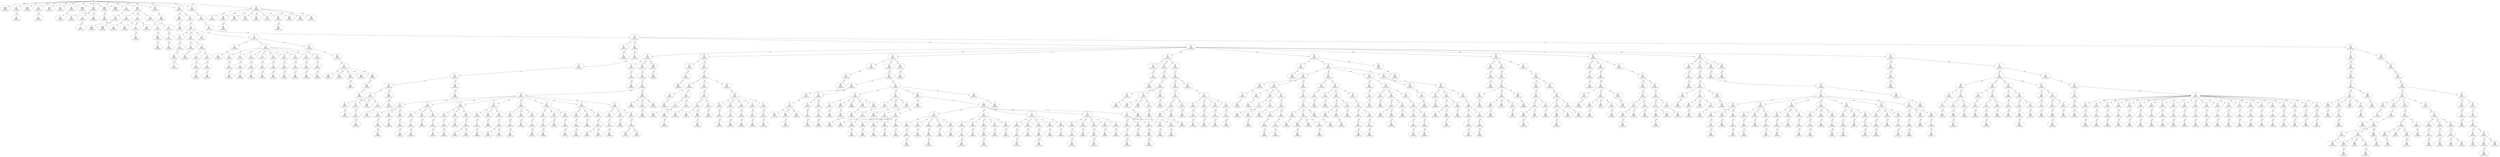 digraph "webpage" {
body_fb5297ef868fa0cb9f752b0297ea2f9c [label="body"]
comment_1a0857424fc6c5a2d3cc240b62da5c15 [label="2\ncomment\nE:0.00\nP:0.00\nS,L:[0.00,0.00]"]
body_fb5297ef868fa0cb9f752b0297ea2f9c -> comment_1a0857424fc6c5a2d3cc240b62da5c15
 [label="0.00"]script_cb37019dfccf2c37195903980347cf9e [label="3\nscript\nE:0.43\nP:0.20\nS,L:[0.38,0.38]"]
body_fb5297ef868fa0cb9f752b0297ea2f9c -> script_cb37019dfccf2c37195903980347cf9e
 [label="0.00"]text_f3ea3825558a25bb71d9ced5639f5549 [label="3\ntext\nE:0.00\nP:0.00\nS,L:[0.00,0.00]"]
script_cb37019dfccf2c37195903980347cf9e -> text_f3ea3825558a25bb71d9ced5639f5549
 [label="0.00"]comment_3e1b0e97b369957395f6b54c48172a75 [label="4\ncomment\nE:0.00\nP:0.00\nS,L:[0.00,0.00]"]
body_fb5297ef868fa0cb9f752b0297ea2f9c -> comment_3e1b0e97b369957395f6b54c48172a75
 [label="0.00"]script_7bbe5d36dbf81823850b994a768b742d [label="5\nscript\nE:0.43\nP:0.20\nS,L:[0.38,0.38]"]
body_fb5297ef868fa0cb9f752b0297ea2f9c -> script_7bbe5d36dbf81823850b994a768b742d
 [label="0.00"]text_b3e7afe2cf4a26266de361c5b0b2196a [label="5\ntext\nE:0.00\nP:0.00\nS,L:[0.00,0.00]"]
script_7bbe5d36dbf81823850b994a768b742d -> text_b3e7afe2cf4a26266de361c5b0b2196a
 [label="0.00"]script_7701bd1e5299e9baf280129e91c437ac [label="6\nscript\nE:0.23\nP:0.20\nS,L:[0.38,0.38]"]
body_fb5297ef868fa0cb9f752b0297ea2f9c -> script_7701bd1e5299e9baf280129e91c437ac
 [label="0.00"]script_36fc5ab0e13f1eab6eae77628b623719 [label="7\nscript\nE:0.23\nP:0.20\nS,L:[0.38,0.38]"]
body_fb5297ef868fa0cb9f752b0297ea2f9c -> script_36fc5ab0e13f1eab6eae77628b623719
 [label="0.00"]script_b3dd381b382a6de0cec86c4acd7b040a [label="8\nscript\nE:0.43\nP:0.20\nS,L:[0.38,0.38]"]
body_fb5297ef868fa0cb9f752b0297ea2f9c -> script_b3dd381b382a6de0cec86c4acd7b040a
 [label="0.00"]text_be2092748cd464669e6530463be1e9ce [label="8\ntext\nE:0.00\nP:0.00\nS,L:[0.00,0.00]"]
script_b3dd381b382a6de0cec86c4acd7b040a -> text_be2092748cd464669e6530463be1e9ce
 [label="0.00"]comment_024a71ee8d273008afe4c9a8d2518bb1 [label="9\ncomment\nE:0.00\nP:0.00\nS,L:[0.00,0.00]"]
body_fb5297ef868fa0cb9f752b0297ea2f9c -> comment_024a71ee8d273008afe4c9a8d2518bb1
 [label="0.00"]script_082070686ed39fdc532d0c013ce1befb [label="10\nscript\nE:0.36\nP:0.20\nS,L:[0.38,0.38]"]
body_fb5297ef868fa0cb9f752b0297ea2f9c -> script_082070686ed39fdc532d0c013ce1befb
 [label="0.00"]text_c8a495a73299800cbf6443772f867d7c [label="10\ntext\nE:0.00\nP:0.00\nS,L:[0.00,0.00]"]
script_082070686ed39fdc532d0c013ce1befb -> text_c8a495a73299800cbf6443772f867d7c
 [label="0.00"]p_488bc7a46ec9f390bcd50ec86c7400e8 [label="11\np\nE:0.06\nP:0.02\nS,L:[0.75,0.75]"]
script_082070686ed39fdc532d0c013ce1befb -> p_488bc7a46ec9f390bcd50ec86c7400e8
 [label="0.90"]i_3b3287a3d581984e70f27feaa8d09657 [label="12\ni\nE:0.00\nP:0.00\nS,L:[1.12,1.12]"]
p_488bc7a46ec9f390bcd50ec86c7400e8 -> i_3b3287a3d581984e70f27feaa8d09657
 [label="0.00"]text_d12f114956910fb056beeea857d2c9cc [label="12\ntext\nE:0.00\nP:0.00\nS,L:[0.00,0.00]"]
script_082070686ed39fdc532d0c013ce1befb -> text_d12f114956910fb056beeea857d2c9cc
 [label="0.00"]noscript_6eecd6c7a5774f5f1420492ce4eed989 [label="13\nnoscript\nE:0.59\nP:0.04\nS,L:[0.38,0.38]"]
body_fb5297ef868fa0cb9f752b0297ea2f9c -> noscript_6eecd6c7a5774f5f1420492ce4eed989
 [label="0.00"]text_9baa427aa2c5bd6b82ab6677764fb8e7 [label="13\ntext\nE:0.00\nP:0.00\nS,L:[0.00,0.00]"]
noscript_6eecd6c7a5774f5f1420492ce4eed989 -> text_9baa427aa2c5bd6b82ab6677764fb8e7
 [label="0.00"]comment_3179824468394a205ae20a7e404ce0cc [label="14\ncomment\nE:0.00\nP:0.00\nS,L:[0.00,0.00]"]
body_fb5297ef868fa0cb9f752b0297ea2f9c -> comment_3179824468394a205ae20a7e404ce0cc
 [label="0.00"]div_91518e7738467773c736a898333ce2fd [label="15\ndiv\nE:0.53\nP:0.32\nS,L:[0.38,0.38]"]
body_fb5297ef868fa0cb9f752b0297ea2f9c -> div_91518e7738467773c736a898333ce2fd
 [label="8.42"]div_c7e4dc4f81814e04eced7fe37c027594 [label="16\ndiv\nE:0.26\nP:0.45\nS,L:[0.75,0.75]"]
div_91518e7738467773c736a898333ce2fd -> div_c7e4dc4f81814e04eced7fe37c027594
 [label="4.15"]comment_c499c3e1b1e2f20417ba1882bc6b221b [label="17\ncomment\nE:0.00\nP:0.00\nS,L:[0.00,0.00]"]
div_c7e4dc4f81814e04eced7fe37c027594 -> comment_c499c3e1b1e2f20417ba1882bc6b221b
 [label="0.00"]comment_53fcc1604592c383ef3eb0ccc8515be3 [label="18\ncomment\nE:0.00\nP:0.00\nS,L:[0.00,0.00]"]
div_c7e4dc4f81814e04eced7fe37c027594 -> comment_53fcc1604592c383ef3eb0ccc8515be3
 [label="0.00"]script_7d6c8bc0cfccafb11abfd28bb7cf82f4 [label="19\nscript\nE:0.23\nP:0.20\nS,L:[0.38,0.38]"]
body_fb5297ef868fa0cb9f752b0297ea2f9c -> script_7d6c8bc0cfccafb11abfd28bb7cf82f4
 [label="0.00"]h2_210b68773fdb6e8173002e9a8906ae3e [label="20\nh2\nE:0.23\nP:0.01\nS,L:[0.75,0.75]"]
script_7d6c8bc0cfccafb11abfd28bb7cf82f4 -> h2_210b68773fdb6e8173002e9a8906ae3e
 [label="2.78"]text_fdfb45cacd15b43864dde084a4379fd4 [label="20\ntext\nE:0.00\nP:0.00\nS,L:[0.00,0.00]"]
h2_210b68773fdb6e8173002e9a8906ae3e -> text_fdfb45cacd15b43864dde084a4379fd4
 [label="0.00"]p_06e3e0bc50e0521bbd766a3e1419e8d5 [label="21\np\nE:0.29\nP:0.02\nS,L:[0.75,0.75]"]
script_7d6c8bc0cfccafb11abfd28bb7cf82f4 -> p_06e3e0bc50e0521bbd766a3e1419e8d5
 [label="4.63"]text_57462bef919e2b8aba0d3187b18723d8 [label="21\ntext\nE:0.00\nP:0.00\nS,L:[0.00,0.00]"]
p_06e3e0bc50e0521bbd766a3e1419e8d5 -> text_57462bef919e2b8aba0d3187b18723d8
 [label="0.00"]a_a9b61cfe0c1fcad43afedbe335d059e2 [label="22\na\nE:0.38\nP:0.12\nS,L:[1.12,1.12]"]
p_06e3e0bc50e0521bbd766a3e1419e8d5 -> a_a9b61cfe0c1fcad43afedbe335d059e2
 [label="0.00"]text_c7a1380631d212ff0eb8f7b8be946022 [label="22\ntext\nE:0.00\nP:0.00\nS,L:[0.00,0.00]"]
a_a9b61cfe0c1fcad43afedbe335d059e2 -> text_c7a1380631d212ff0eb8f7b8be946022
 [label="0.00"]text_45ba03745b4caf1e21ca64fdffe951c2 [label="22\ntext\nE:0.00\nP:0.00\nS,L:[0.00,0.00]"]
p_06e3e0bc50e0521bbd766a3e1419e8d5 -> text_45ba03745b4caf1e21ca64fdffe951c2
 [label="0.00"]ul_c2382d3646cf2a770903fd3ad4d947cd [label="23\nul\nE:0.08\nP:0.03\nS,L:[0.75,0.75]"]
script_7d6c8bc0cfccafb11abfd28bb7cf82f4 -> ul_c2382d3646cf2a770903fd3ad4d947cd
 [label="1.21"]li_d81d93c2f3b15fbebc049d0a3ee19f67 [label="24\nli\nE:0.19\nP:0.13\nS,L:[1.12,1.12]"]
ul_c2382d3646cf2a770903fd3ad4d947cd -> li_d81d93c2f3b15fbebc049d0a3ee19f67
 [label="1.91"]button_3b23d10cb1f1d295cf3715fb36a95892 [label="25\nbutton\nE:0.40\nP:0.00\nS,L:[1.50,1.50]"]
li_d81d93c2f3b15fbebc049d0a3ee19f67 -> button_3b23d10cb1f1d295cf3715fb36a95892
 [label="0.00"]text_dfe4fbd23ba309180d891fc44097dfb7 [label="25\ntext\nE:0.00\nP:0.00\nS,L:[0.00,0.00]"]
button_3b23d10cb1f1d295cf3715fb36a95892 -> text_dfe4fbd23ba309180d891fc44097dfb7
 [label="0.00"]li_995354de05df5ce474360b91d3a5a7c5 [label="26\nli\nE:0.19\nP:0.13\nS,L:[1.12,1.12]"]
ul_c2382d3646cf2a770903fd3ad4d947cd -> li_995354de05df5ce474360b91d3a5a7c5
 [label="1.91"]a_f144663303c089ba91dc6b4ccf42dcbc [label="27\na\nE:0.42\nP:0.17\nS,L:[1.50,1.50]"]
li_995354de05df5ce474360b91d3a5a7c5 -> a_f144663303c089ba91dc6b4ccf42dcbc
 [label="0.00"]text_50430781e0bce51ac1174b266267e99c [label="27\ntext\nE:0.00\nP:0.00\nS,L:[0.00,0.00]"]
a_f144663303c089ba91dc6b4ccf42dcbc -> text_50430781e0bce51ac1174b266267e99c
 [label="0.00"]script_71aaf332aa13b39a88668fc9cb1e5c27 [label="28\nscript\nE:0.43\nP:0.20\nS,L:[0.38,0.38]"]
body_fb5297ef868fa0cb9f752b0297ea2f9c -> script_71aaf332aa13b39a88668fc9cb1e5c27
 [label="0.00"]text_aeceb8716dd242dfb58d816ca00ee377 [label="28\ntext\nE:0.00\nP:0.00\nS,L:[0.00,0.00]"]
script_71aaf332aa13b39a88668fc9cb1e5c27 -> text_aeceb8716dd242dfb58d816ca00ee377
 [label="0.00"]div_3397c8e34414d027a91079e1630fb165 [label="29\ndiv\nE:0.39\nP:0.32\nS,L:[0.38,0.38]"]
body_fb5297ef868fa0cb9f752b0297ea2f9c -> div_3397c8e34414d027a91079e1630fb165
 [label="6.31"]span_889e84b4bac4d4006cf7b7d0879cfa98 [label="30\nspan\nE:0.06\nP:0.02\nS,L:[0.75,0.75]"]
div_3397c8e34414d027a91079e1630fb165 -> span_889e84b4bac4d4006cf7b7d0879cfa98
 [label="0.00"]span_cd79451c8c3281e4a160940c2a265bc3 [label="31\nspan\nE:0.06\nP:0.02\nS,L:[1.12,1.12]"]
span_889e84b4bac4d4006cf7b7d0879cfa98 -> span_cd79451c8c3281e4a160940c2a265bc3
 [label="0.00"]div_dd738904b45b7b9be3b8d16b4ca70ea8 [label="32\ndiv\nE:0.52\nP:0.45\nS,L:[0.75,0.75]"]
div_3397c8e34414d027a91079e1630fb165 -> div_dd738904b45b7b9be3b8d16b4ca70ea8
 [label="8.36"]div_439f21125ec8c80dfeb25995e00c03ab [label="33\ndiv\nE:0.52\nP:0.45\nS,L:[1.12,1.12]"]
div_dd738904b45b7b9be3b8d16b4ca70ea8 -> div_439f21125ec8c80dfeb25995e00c03ab
 [label="8.36"]div_b330956e27c07b84aeb0b265c4cb15b7 [label="34\ndiv\nE:0.24\nP:0.21\nS,L:[1.50,1.50]"]
div_439f21125ec8c80dfeb25995e00c03ab -> div_b330956e27c07b84aeb0b265c4cb15b7
 [label="3.78"]a_4715ebfdc500e6f0eb745646693077f3 [label="35\na\nE:0.22\nP:0.17\nS,L:[1.88,1.88]"]
div_b330956e27c07b84aeb0b265c4cb15b7 -> a_4715ebfdc500e6f0eb745646693077f3
 [label="0.00"]abbr_17157a515173c9fd92e96a97098ff444 [label="36\nabbr\nE:0.00\nP:0.00\nS,L:[2.25,2.25]"]
a_4715ebfdc500e6f0eb745646693077f3 -> abbr_17157a515173c9fd92e96a97098ff444
 [label="0.00"]img_29e5e1d33f061afd32f35e7c1c2b5302 [label="37\nimg\nE:0.17\nP:0.10\nS,L:[2.62,2.62]"]
abbr_17157a515173c9fd92e96a97098ff444 -> img_29e5e1d33f061afd32f35e7c1c2b5302
 [label="0.00"]div_f0ddf5d3bd1b18f71579ac54da7aa1b9 [label="38\ndiv\nE:0.24\nP:0.21\nS,L:[1.50,1.50]"]
div_439f21125ec8c80dfeb25995e00c03ab -> div_f0ddf5d3bd1b18f71579ac54da7aa1b9
 [label="3.78"]h2_0ed9476c96f73cc12239f3e040cc5506 [label="39\nh2\nE:0.23\nP:0.01\nS,L:[1.88,1.88]"]
div_f0ddf5d3bd1b18f71579ac54da7aa1b9 -> h2_0ed9476c96f73cc12239f3e040cc5506
 [label="2.78"]text_ff7b16a2c2f4d92b0c682a1b9df7184e [label="39\ntext\nE:0.00\nP:0.00\nS,L:[0.00,0.00]"]
h2_0ed9476c96f73cc12239f3e040cc5506 -> text_ff7b16a2c2f4d92b0c682a1b9df7184e
 [label="0.00"]ul_efd3a6358f13e944192be0d8040d5753 [label="40\nul\nE:0.08\nP:0.03\nS,L:[1.88,1.88]"]
div_f0ddf5d3bd1b18f71579ac54da7aa1b9 -> ul_efd3a6358f13e944192be0d8040d5753
 [label="1.21"]li_2a8cb2d79b7046c51810ce9660b6d710 [label="41\nli\nE:0.20\nP:0.14\nS,L:[2.25,2.25]"]
ul_efd3a6358f13e944192be0d8040d5753 -> li_2a8cb2d79b7046c51810ce9660b6d710
 [label="1.99"]a_1d5749aae0b1f2adef15e1fb0b548d62 [label="42\na\nE:0.45\nP:0.26\nS,L:[2.62,2.62]"]
li_2a8cb2d79b7046c51810ce9660b6d710 -> a_1d5749aae0b1f2adef15e1fb0b548d62
 [label="0.00"]text_b9bb3dfa2a01f35d1b2ce54b79131e64 [label="42\ntext\nE:0.00\nP:0.00\nS,L:[0.00,0.00]"]
a_1d5749aae0b1f2adef15e1fb0b548d62 -> text_b9bb3dfa2a01f35d1b2ce54b79131e64
 [label="0.00"]li_29028eabf7a13913f771d40551622e4e [label="43\nli\nE:0.20\nP:0.14\nS,L:[2.25,2.25]"]
ul_efd3a6358f13e944192be0d8040d5753 -> li_29028eabf7a13913f771d40551622e4e
 [label="1.99"]a_9bd04fbf60079974a0717a6ad7c865b7 [label="44\na\nE:0.45\nP:0.26\nS,L:[2.62,2.62]"]
li_29028eabf7a13913f771d40551622e4e -> a_9bd04fbf60079974a0717a6ad7c865b7
 [label="0.00"]text_22645119f0e6d37c291bb12eceecab19 [label="44\ntext\nE:0.00\nP:0.00\nS,L:[0.00,0.00]"]
a_9bd04fbf60079974a0717a6ad7c865b7 -> text_22645119f0e6d37c291bb12eceecab19
 [label="0.00"]div_3fbeda91ef6ee3610cdf9a54c6254e1b [label="45\ndiv\nE:0.24\nP:0.21\nS,L:[1.50,1.50]"]
div_439f21125ec8c80dfeb25995e00c03ab -> div_3fbeda91ef6ee3610cdf9a54c6254e1b
 [label="3.78"]div_e9570a17efe1f1f756e6ecece080967a [label="46\ndiv\nE:0.32\nP:0.21\nS,L:[1.50,1.50]"]
div_439f21125ec8c80dfeb25995e00c03ab -> div_e9570a17efe1f1f756e6ecece080967a
 [label="5.19"]h2_7486843389b2d92b688d64e0fc7d512f [label="47\nh2\nE:0.23\nP:0.01\nS,L:[1.88,1.88]"]
div_e9570a17efe1f1f756e6ecece080967a -> h2_7486843389b2d92b688d64e0fc7d512f
 [label="2.78"]text_1d6d751ee222aa359f0a226f03b83dab [label="47\ntext\nE:0.00\nP:0.00\nS,L:[0.00,0.00]"]
h2_7486843389b2d92b688d64e0fc7d512f -> text_1d6d751ee222aa359f0a226f03b83dab
 [label="0.00"]ul_0ababd7d5065320287d63624e31aec55 [label="48\nul\nE:0.08\nP:0.03\nS,L:[1.88,1.88]"]
div_e9570a17efe1f1f756e6ecece080967a -> ul_0ababd7d5065320287d63624e31aec55
 [label="1.21"]li_d017c6e01c5c9d66a46c9eecd4942781 [label="49\nli\nE:0.20\nP:0.14\nS,L:[2.25,2.25]"]
ul_0ababd7d5065320287d63624e31aec55 -> li_d017c6e01c5c9d66a46c9eecd4942781
 [label="1.99"]a_ce395e2187f6406b3c957428213b932c [label="50\na\nE:0.45\nP:0.26\nS,L:[2.62,2.62]"]
li_d017c6e01c5c9d66a46c9eecd4942781 -> a_ce395e2187f6406b3c957428213b932c
 [label="0.00"]text_07d12c2e338175dce2227891b4f8e9d2 [label="50\ntext\nE:0.00\nP:0.00\nS,L:[0.00,0.00]"]
a_ce395e2187f6406b3c957428213b932c -> text_07d12c2e338175dce2227891b4f8e9d2
 [label="0.00"]li_d485a636c5fd4422d887e6dd6970854b [label="51\nli\nE:0.20\nP:0.14\nS,L:[2.25,2.25]"]
ul_0ababd7d5065320287d63624e31aec55 -> li_d485a636c5fd4422d887e6dd6970854b
 [label="1.99"]a_d7b235fd1a44dfb3c08db9b3f605f624 [label="52\na\nE:0.45\nP:0.26\nS,L:[2.62,2.62]"]
li_d485a636c5fd4422d887e6dd6970854b -> a_d7b235fd1a44dfb3c08db9b3f605f624
 [label="0.00"]text_05d1817acffcb031b7a21168389d313e [label="52\ntext\nE:0.00\nP:0.00\nS,L:[0.00,0.00]"]
a_d7b235fd1a44dfb3c08db9b3f605f624 -> text_05d1817acffcb031b7a21168389d313e
 [label="0.00"]li_b4edc1e8c2b550c98a0c65c532b70d9e [label="53\nli\nE:0.20\nP:0.14\nS,L:[2.25,2.25]"]
ul_0ababd7d5065320287d63624e31aec55 -> li_b4edc1e8c2b550c98a0c65c532b70d9e
 [label="1.99"]a_8adf34a64f231a04f3c96545d9bc4edd [label="54\na\nE:0.45\nP:0.26\nS,L:[2.62,2.62]"]
li_b4edc1e8c2b550c98a0c65c532b70d9e -> a_8adf34a64f231a04f3c96545d9bc4edd
 [label="0.00"]text_aabfd07c606e87d29e0ecd2f85da4f7b [label="54\ntext\nE:0.00\nP:0.00\nS,L:[0.00,0.00]"]
a_8adf34a64f231a04f3c96545d9bc4edd -> text_aabfd07c606e87d29e0ecd2f85da4f7b
 [label="0.00"]li_71b481aca41fb7b68fe2c6e58df0936e [label="55\nli\nE:0.20\nP:0.14\nS,L:[2.25,2.25]"]
ul_0ababd7d5065320287d63624e31aec55 -> li_71b481aca41fb7b68fe2c6e58df0936e
 [label="1.99"]a_49830e2449ff24f6c8ec04395e2f3973 [label="56\na\nE:0.45\nP:0.26\nS,L:[2.62,2.62]"]
li_71b481aca41fb7b68fe2c6e58df0936e -> a_49830e2449ff24f6c8ec04395e2f3973
 [label="0.00"]text_9cfeb6633826fcc0bc3b15f3b68e5b53 [label="56\ntext\nE:0.00\nP:0.00\nS,L:[0.00,0.00]"]
a_49830e2449ff24f6c8ec04395e2f3973 -> text_9cfeb6633826fcc0bc3b15f3b68e5b53
 [label="0.00"]li_77ed4e1d5aef3e6be3ec8a4877b0ca73 [label="57\nli\nE:0.20\nP:0.14\nS,L:[2.25,2.25]"]
ul_0ababd7d5065320287d63624e31aec55 -> li_77ed4e1d5aef3e6be3ec8a4877b0ca73
 [label="1.99"]a_814687bf8261e7bfa0c2728acd0e47d3 [label="58\na\nE:0.45\nP:0.26\nS,L:[2.62,2.62]"]
li_77ed4e1d5aef3e6be3ec8a4877b0ca73 -> a_814687bf8261e7bfa0c2728acd0e47d3
 [label="0.00"]text_a2cc2a00cabde3ef53b2b32b25e398e5 [label="58\ntext\nE:0.00\nP:0.00\nS,L:[0.00,0.00]"]
a_814687bf8261e7bfa0c2728acd0e47d3 -> text_a2cc2a00cabde3ef53b2b32b25e398e5
 [label="0.00"]li_4302dfbfd03cffb3448214135e80c543 [label="59\nli\nE:0.20\nP:0.14\nS,L:[2.25,2.25]"]
ul_0ababd7d5065320287d63624e31aec55 -> li_4302dfbfd03cffb3448214135e80c543
 [label="1.99"]a_3974aed1fc0b61e0066d164aa2b7a18a [label="60\na\nE:0.45\nP:0.26\nS,L:[2.62,2.62]"]
li_4302dfbfd03cffb3448214135e80c543 -> a_3974aed1fc0b61e0066d164aa2b7a18a
 [label="0.00"]text_92c26f3b5eb19c6aee1a488342139da1 [label="60\ntext\nE:0.00\nP:0.00\nS,L:[0.00,0.00]"]
a_3974aed1fc0b61e0066d164aa2b7a18a -> text_92c26f3b5eb19c6aee1a488342139da1
 [label="0.00"]li_68e325be0465e0e40c84f94282f410cf [label="61\nli\nE:0.20\nP:0.14\nS,L:[2.25,2.25]"]
ul_0ababd7d5065320287d63624e31aec55 -> li_68e325be0465e0e40c84f94282f410cf
 [label="1.99"]a_e3e8cbfc0bc13065b37932408bc9cc54 [label="62\na\nE:0.45\nP:0.26\nS,L:[2.62,2.62]"]
li_68e325be0465e0e40c84f94282f410cf -> a_e3e8cbfc0bc13065b37932408bc9cc54
 [label="0.00"]text_c1fd26a50d2a9bb634284a82365a0ecb [label="62\ntext\nE:0.00\nP:0.00\nS,L:[0.00,0.00]"]
a_e3e8cbfc0bc13065b37932408bc9cc54 -> text_c1fd26a50d2a9bb634284a82365a0ecb
 [label="0.00"]li_46bc70e2bd76b101513e9213fc2fad57 [label="63\nli\nE:0.20\nP:0.14\nS,L:[2.25,2.25]"]
ul_0ababd7d5065320287d63624e31aec55 -> li_46bc70e2bd76b101513e9213fc2fad57
 [label="1.99"]a_b79440965d5cf992855caf321911b03a [label="64\na\nE:0.45\nP:0.26\nS,L:[2.62,2.62]"]
li_46bc70e2bd76b101513e9213fc2fad57 -> a_b79440965d5cf992855caf321911b03a
 [label="0.00"]text_0f38ab7bb13aa064e2bfd75be9f23d8e [label="64\ntext\nE:0.00\nP:0.00\nS,L:[0.00,0.00]"]
a_b79440965d5cf992855caf321911b03a -> text_0f38ab7bb13aa064e2bfd75be9f23d8e
 [label="0.00"]li_759e6e3074ff35c2c09b3d223f5f1477 [label="65\nli\nE:0.20\nP:0.14\nS,L:[2.25,2.25]"]
ul_0ababd7d5065320287d63624e31aec55 -> li_759e6e3074ff35c2c09b3d223f5f1477
 [label="1.99"]a_d335275d3570e42df3923f12553b0ec1 [label="66\na\nE:0.45\nP:0.26\nS,L:[2.62,2.62]"]
li_759e6e3074ff35c2c09b3d223f5f1477 -> a_d335275d3570e42df3923f12553b0ec1
 [label="0.00"]text_6ea92899d6d0bd6299bb000f5cdc12f2 [label="66\ntext\nE:0.00\nP:0.00\nS,L:[0.00,0.00]"]
a_d335275d3570e42df3923f12553b0ec1 -> text_6ea92899d6d0bd6299bb000f5cdc12f2
 [label="0.00"]div_775b67cc67fd77e29caab64f4f1e6625 [label="67\ndiv\nE:0.24\nP:0.21\nS,L:[1.88,1.88]"]
div_e9570a17efe1f1f756e6ecece080967a -> div_775b67cc67fd77e29caab64f4f1e6625
 [label="3.78"]form_3dc29696904ce66ef2fc0eaa29321601 [label="68\nform\nE:0.30\nP:0.01\nS,L:[2.25,2.25]"]
div_775b67cc67fd77e29caab64f4f1e6625 -> form_3dc29696904ce66ef2fc0eaa29321601
 [label="2.96"]div_6ce3ec980452d6c57f048abaa466d74a [label="69\ndiv\nE:0.24\nP:0.21\nS,L:[2.62,2.62]"]
form_3dc29696904ce66ef2fc0eaa29321601 -> div_6ce3ec980452d6c57f048abaa466d74a
 [label="3.78"]input_31ce02899e198c18520e2c776fec1bcd [label="70\ninput\nE:0.08\nP:0.03\nS,L:[3.00,3.00]"]
div_6ce3ec980452d6c57f048abaa466d74a -> input_31ce02899e198c18520e2c776fec1bcd
 [label="0.00"]input_adc900d0bc18aae040b48544e3062569 [label="71\ninput\nE:0.08\nP:0.03\nS,L:[3.00,3.00]"]
div_6ce3ec980452d6c57f048abaa466d74a -> input_adc900d0bc18aae040b48544e3062569
 [label="0.00"]label_47fb7a66ea48910da505cc72731c22b6 [label="72\nlabel\nE:0.23\nP:0.01\nS,L:[3.00,3.00]"]
div_6ce3ec980452d6c57f048abaa466d74a -> label_47fb7a66ea48910da505cc72731c22b6
 [label="0.00"]text_be14d91dab474f62b5a966ebc62b545d [label="72\ntext\nE:0.00\nP:0.00\nS,L:[0.00,0.00]"]
label_47fb7a66ea48910da505cc72731c22b6 -> text_be14d91dab474f62b5a966ebc62b545d
 [label="0.00"]input_21cf43d538745496bd2c077c7b1c1462 [label="73\ninput\nE:0.08\nP:0.03\nS,L:[3.00,3.00]"]
div_6ce3ec980452d6c57f048abaa466d74a -> input_21cf43d538745496bd2c077c7b1c1462
 [label="0.00"]button_f368c43fdfc36dcb45a2ec7fdf028c22 [label="74\nbutton\nE:0.00\nP:0.00\nS,L:[3.00,3.00]"]
div_6ce3ec980452d6c57f048abaa466d74a -> button_f368c43fdfc36dcb45a2ec7fdf028c22
 [label="0.00"]span_905028c10def759e36542d9ad88114ce [label="75\nspan\nE:0.15\nP:0.08\nS,L:[3.38,3.38]"]
button_f368c43fdfc36dcb45a2ec7fdf028c22 -> span_905028c10def759e36542d9ad88114ce
 [label="0.00"]img_1dc5a058fefc2cd091b01e4eb85befa1 [label="76\nimg\nE:0.15\nP:0.08\nS,L:[3.75,3.75]"]
span_905028c10def759e36542d9ad88114ce -> img_1dc5a058fefc2cd091b01e4eb85befa1
 [label="0.00"]div_3a52ddc3a3ef331e4c730e82e35060a6 [label="77\ndiv\nE:0.26\nP:1.00\nS,L:[0.38,0.38]"]
body_fb5297ef868fa0cb9f752b0297ea2f9c -> div_3a52ddc3a3ef331e4c730e82e35060a6
 [label="4.21"]div_d6c48827bc0e361fde5439baf617ce51 [label="78\ndiv\nE:0.52\nP:0.48\nS,L:[0.75,0.75]"]
div_3a52ddc3a3ef331e4c730e82e35060a6 -> div_d6c48827bc0e361fde5439baf617ce51
 [label="8.27"]div_4e14846a636090fb9493371cd7a3e6d5 [label="79\ndiv\nE:0.52\nP:0.48\nS,L:[1.12,1.12]"]
div_d6c48827bc0e361fde5439baf617ce51 -> div_4e14846a636090fb9493371cd7a3e6d5
 [label="8.27"]div_30163e5b5525c36f48328192ff4d6196 [label="80\ndiv\nE:0.46\nP:0.34\nS,L:[1.50,1.50]"]
div_4e14846a636090fb9493371cd7a3e6d5 -> div_30163e5b5525c36f48328192ff4d6196
 [label="7.39"]h1_d0ffff456379d62b146aa960168c4b28 [label="81\nh1\nE:0.23\nP:0.01\nS,L:[1.88,1.88]"]
div_30163e5b5525c36f48328192ff4d6196 -> h1_d0ffff456379d62b146aa960168c4b28
 [label="2.78"]text_47ad0eed8ae70b1ac33c42a587874380 [label="81\ntext\nE:0.00\nP:0.00\nS,L:[0.00,0.00]"]
h1_d0ffff456379d62b146aa960168c4b28 -> text_47ad0eed8ae70b1ac33c42a587874380
 [label="0.00"]div_21479979be926d8dccc3f83439069133 [label="82\ndiv\nE:0.53\nP:0.34\nS,L:[1.88,1.88]"]
div_30163e5b5525c36f48328192ff4d6196 -> div_21479979be926d8dccc3f83439069133
 [label="8.44"]div_c9c72059d782ab09bca6905c534f57c8 [label="83\ndiv\nE:0.53\nP:0.34\nS,L:[2.25,2.25]"]
div_21479979be926d8dccc3f83439069133 -> div_c9c72059d782ab09bca6905c534f57c8
 [label="8.44"]div_e97a913cfbaac06ebf45e96b50fda0f1 [label="84\ndiv\nE:0.53\nP:0.32\nS,L:[2.62,2.62]"]
div_c9c72059d782ab09bca6905c534f57c8 -> div_e97a913cfbaac06ebf45e96b50fda0f1
 [label="8.42"]div_10b54c87c1c80561849494e6a5e90df7 [label="85\ndiv\nE:0.51\nP:0.32\nS,L:[3.00,3.00]"]
div_e97a913cfbaac06ebf45e96b50fda0f1 -> div_10b54c87c1c80561849494e6a5e90df7
 [label="8.17"]div_9fdb601c22f431f99bc21e6b658db6ad [label="86\ndiv\nE:0.51\nP:0.32\nS,L:[3.38,3.38]"]
div_10b54c87c1c80561849494e6a5e90df7 -> div_9fdb601c22f431f99bc21e6b658db6ad
 [label="8.17"]div_aed7ffa818aeddae6d1fa3a29de884c6 [label="87\ndiv\nE:0.40\nP:0.17\nS,L:[3.75,3.75]"]
div_9fdb601c22f431f99bc21e6b658db6ad -> div_aed7ffa818aeddae6d1fa3a29de884c6
 [label="6.39"]script_f6a46176631e9a892f0408ff1d9067de [label="88\nscript\nE:0.25\nP:0.02\nS,L:[4.12,4.12]"]
div_aed7ffa818aeddae6d1fa3a29de884c6 -> script_f6a46176631e9a892f0408ff1d9067de
 [label="0.00"]text_d2e0d96bcf271903bafb83f4320a6c68 [label="88\ntext\nE:0.00\nP:0.00\nS,L:[0.00,0.00]"]
script_f6a46176631e9a892f0408ff1d9067de -> text_d2e0d96bcf271903bafb83f4320a6c68
 [label="0.00"]div_760a27c240d40cf8c7ac379152c485b8 [label="89\ndiv\nE:0.22\nP:0.17\nS,L:[4.12,4.12]"]
div_aed7ffa818aeddae6d1fa3a29de884c6 -> div_760a27c240d40cf8c7ac379152c485b8
 [label="3.48"]a_47e24c869897bc9f8fbdff5fb609d6b1 [label="90\na\nE:0.37\nP:0.11\nS,L:[4.50,4.50]"]
div_760a27c240d40cf8c7ac379152c485b8 -> a_47e24c869897bc9f8fbdff5fb609d6b1
 [label="0.00"]text_472bdedf43a3d53f048de23a8767d6bb [label="90\ntext\nE:0.00\nP:0.00\nS,L:[0.00,0.00]"]
a_47e24c869897bc9f8fbdff5fb609d6b1 -> text_472bdedf43a3d53f048de23a8767d6bb
 [label="0.00"]script_80be8147f47df5e817bd0b502f2884c5 [label="91\nscript\nE:0.06\nP:0.02\nS,L:[4.12,4.12]"]
div_aed7ffa818aeddae6d1fa3a29de884c6 -> script_80be8147f47df5e817bd0b502f2884c5
 [label="0.00"]a_5b6506207f1f655d562f9cbb29fe6c81 [label="92\na\nE:0.20\nP:0.14\nS,L:[4.12,4.12]"]
div_aed7ffa818aeddae6d1fa3a29de884c6 -> a_5b6506207f1f655d562f9cbb29fe6c81
 [label="0.00"]img_cb2a3de7c5319ec3fbd19878ff80324d [label="93\nimg\nE:0.06\nP:0.02\nS,L:[4.50,4.50]"]
a_5b6506207f1f655d562f9cbb29fe6c81 -> img_cb2a3de7c5319ec3fbd19878ff80324d
 [label="0.00"]script_834a4c6c31cf05ab19c831262df2d253 [label="94\nscript\nE:0.25\nP:0.02\nS,L:[3.75,3.75]"]
div_9fdb601c22f431f99bc21e6b658db6ad -> script_834a4c6c31cf05ab19c831262df2d253
 [label="0.00"]text_ee6ade049313356fec731428b834d21d [label="94\ntext\nE:0.00\nP:0.00\nS,L:[0.00,0.00]"]
script_834a4c6c31cf05ab19c831262df2d253 -> text_ee6ade049313356fec731428b834d21d
 [label="0.00"]script_e090489f7ccb2e7424539c8dd1734b5a [label="95\nscript\nE:0.56\nP:0.02\nS,L:[3.38,3.38]"]
div_10b54c87c1c80561849494e6a5e90df7 -> script_e090489f7ccb2e7424539c8dd1734b5a
 [label="0.00"]text_d542d8c80cef089fb9f7ca2dd8836fef [label="95\ntext\nE:0.00\nP:0.00\nS,L:[0.00,0.00]"]
script_e090489f7ccb2e7424539c8dd1734b5a -> text_d542d8c80cef089fb9f7ca2dd8836fef
 [label="0.00"]div_b0332c278ccbf115c37eb07c1dc49d8e [label="96\ndiv\nE:0.53\nP:0.34\nS,L:[1.88,1.88]"]
div_30163e5b5525c36f48328192ff4d6196 -> div_b0332c278ccbf115c37eb07c1dc49d8e
 [label="8.44"]div_394bcbebc92851196168aa3aeb56f7cb [label="97\ndiv\nE:0.43\nP:0.34\nS,L:[2.25,2.25]"]
div_b0332c278ccbf115c37eb07c1dc49d8e -> div_394bcbebc92851196168aa3aeb56f7cb
 [label="6.87"]h2_8f79bbe6c3067fc9b60c043fa0ed66d8 [label="98\nh2\nE:0.03\nP:0.01\nS,L:[2.62,2.62]"]
div_394bcbebc92851196168aa3aeb56f7cb -> h2_8f79bbe6c3067fc9b60c043fa0ed66d8
 [label="0.40"]a_14d56a1e8b4a3e5c0e60db56c86ff515 [label="99\na\nE:0.41\nP:0.16\nS,L:[3.00,3.00]"]
h2_8f79bbe6c3067fc9b60c043fa0ed66d8 -> a_14d56a1e8b4a3e5c0e60db56c86ff515
 [label="0.00"]text_951a036d5c6d6abf601eba5e07f9118b [label="99\ntext\nE:0.00\nP:0.00\nS,L:[0.00,0.00]"]
a_14d56a1e8b4a3e5c0e60db56c86ff515 -> text_951a036d5c6d6abf601eba5e07f9118b
 [label="0.00"]div_22f62dd4384f2af891afc7ebf8ea341d [label="100\ndiv\nE:0.53\nP:0.32\nS,L:[2.62,2.62]"]
div_394bcbebc92851196168aa3aeb56f7cb -> div_22f62dd4384f2af891afc7ebf8ea341d
 [label="8.42"]div_941fb0c31482140fed960bae217ea3dc [label="101\ndiv\nE:0.53\nP:0.32\nS,L:[3.00,3.00]"]
div_22f62dd4384f2af891afc7ebf8ea341d -> div_941fb0c31482140fed960bae217ea3dc
 [label="8.42"]div_edd5bd58f31bc100765d09f4b334e8a9 [label="102\ndiv\nE:0.51\nP:0.32\nS,L:[3.38,3.38]"]
div_941fb0c31482140fed960bae217ea3dc -> div_edd5bd58f31bc100765d09f4b334e8a9
 [label="8.17"]div_9774e67bbde9ae4f2776e5eba02cc72f [label="103\ndiv\nE:0.22\nP:0.17\nS,L:[3.75,3.75]"]
div_edd5bd58f31bc100765d09f4b334e8a9 -> div_9774e67bbde9ae4f2776e5eba02cc72f
 [label="3.48"]dl_d65bcff52b2ddeabad7919769c84bf1b [label="104\ndl\nE:0.00\nP:0.00\nS,L:[4.12,4.12]"]
div_9774e67bbde9ae4f2776e5eba02cc72f -> dl_d65bcff52b2ddeabad7919769c84bf1b
 [label="0.00"]dt_9c395ba1dbfc4b8b6f74823ef1919f36 [label="105\ndt\nE:0.03\nP:0.01\nS,L:[4.50,4.50]"]
dl_d65bcff52b2ddeabad7919769c84bf1b -> dt_9c395ba1dbfc4b8b6f74823ef1919f36
 [label="0.33"]a_80f66185e9149f5d2717e0b2cce14b94 [label="106\na\nE:0.68\nP:0.11\nS,L:[4.88,4.88]"]
dt_9c395ba1dbfc4b8b6f74823ef1919f36 -> a_80f66185e9149f5d2717e0b2cce14b94
 [label="0.00"]text_57b4f91a29d2c4c46e19873eb07ddc02 [label="106\ntext\nE:0.00\nP:0.00\nS,L:[0.00,0.00]"]
a_80f66185e9149f5d2717e0b2cce14b94 -> text_57b4f91a29d2c4c46e19873eb07ddc02
 [label="0.00"]dd_166eeaf5c0a30f6c6ec414817c885933 [label="107\ndd\nE:0.53\nP:0.01\nS,L:[4.50,4.50]"]
dl_d65bcff52b2ddeabad7919769c84bf1b -> dd_166eeaf5c0a30f6c6ec414817c885933
 [label="5.33"]text_ee9944aea251a46da8176a01bd00d78b [label="107\ntext\nE:0.00\nP:0.00\nS,L:[0.00,0.00]"]
dd_166eeaf5c0a30f6c6ec414817c885933 -> text_ee9944aea251a46da8176a01bd00d78b
 [label="0.00"]dd_9e4c21acf5d509ea7836f9e9df4103b0 [label="108\ndd\nE:0.03\nP:0.01\nS,L:[4.50,4.50]"]
dl_d65bcff52b2ddeabad7919769c84bf1b -> dd_9e4c21acf5d509ea7836f9e9df4103b0
 [label="0.33"]a_df45b9e625e71dc7d968a2dc9159ebdc [label="109\na\nE:0.18\nP:0.11\nS,L:[4.88,4.88]"]
dd_9e4c21acf5d509ea7836f9e9df4103b0 -> a_df45b9e625e71dc7d968a2dc9159ebdc
 [label="0.00"]img_8f30ec5d07d4256bc713a1d7fbcfc23c [label="110\nimg\nE:0.06\nP:0.02\nS,L:[5.25,5.25]"]
a_df45b9e625e71dc7d968a2dc9159ebdc -> img_8f30ec5d07d4256bc713a1d7fbcfc23c
 [label="0.00"]dl_62627c4be957ed9c2e67463d55144ba5 [label="111\ndl\nE:0.00\nP:0.00\nS,L:[4.12,4.12]"]
div_9774e67bbde9ae4f2776e5eba02cc72f -> dl_62627c4be957ed9c2e67463d55144ba5
 [label="0.00"]dt_d3d980a9864fbba4b64bbf4cf921c092 [label="112\ndt\nE:0.03\nP:0.01\nS,L:[4.50,4.50]"]
dl_62627c4be957ed9c2e67463d55144ba5 -> dt_d3d980a9864fbba4b64bbf4cf921c092
 [label="0.33"]a_7e73473ac4d92f81cfafd4708acbf529 [label="113\na\nE:0.37\nP:0.11\nS,L:[4.88,4.88]"]
dt_d3d980a9864fbba4b64bbf4cf921c092 -> a_7e73473ac4d92f81cfafd4708acbf529
 [label="0.00"]text_3521fab711d5b3e50e73a3f8bf1fb980 [label="113\ntext\nE:0.00\nP:0.00\nS,L:[0.00,0.00]"]
a_7e73473ac4d92f81cfafd4708acbf529 -> text_3521fab711d5b3e50e73a3f8bf1fb980
 [label="0.00"]dd_8116ac238f3a0fc222077c11e1c9177e [label="114\ndd\nE:0.53\nP:0.01\nS,L:[4.50,4.50]"]
dl_62627c4be957ed9c2e67463d55144ba5 -> dd_8116ac238f3a0fc222077c11e1c9177e
 [label="5.33"]text_853f8cfdb5fd77f10ced70a116ea372f [label="114\ntext\nE:0.00\nP:0.00\nS,L:[0.00,0.00]"]
dd_8116ac238f3a0fc222077c11e1c9177e -> text_853f8cfdb5fd77f10ced70a116ea372f
 [label="0.00"]dd_1824e844a31bb1b86aa788d8d6a7253d [label="115\ndd\nE:0.03\nP:0.01\nS,L:[4.50,4.50]"]
dl_62627c4be957ed9c2e67463d55144ba5 -> dd_1824e844a31bb1b86aa788d8d6a7253d
 [label="0.33"]a_6d6393b9eeedc1a9e82cdfe748976b05 [label="116\na\nE:0.18\nP:0.11\nS,L:[4.88,4.88]"]
dd_1824e844a31bb1b86aa788d8d6a7253d -> a_6d6393b9eeedc1a9e82cdfe748976b05
 [label="0.00"]img_1db9e3d9cb3b0f7b2ee1c6ab02941ff5 [label="117\nimg\nE:0.06\nP:0.02\nS,L:[5.25,5.25]"]
a_6d6393b9eeedc1a9e82cdfe748976b05 -> img_1db9e3d9cb3b0f7b2ee1c6ab02941ff5
 [label="0.00"]dl_a35bd1594a4d08c2e4f1657033bbb197 [label="118\ndl\nE:0.00\nP:0.00\nS,L:[4.12,4.12]"]
div_9774e67bbde9ae4f2776e5eba02cc72f -> dl_a35bd1594a4d08c2e4f1657033bbb197
 [label="0.00"]dt_dd790a53e1e1749700da127d068e9e6d [label="119\ndt\nE:0.03\nP:0.01\nS,L:[4.50,4.50]"]
dl_a35bd1594a4d08c2e4f1657033bbb197 -> dt_dd790a53e1e1749700da127d068e9e6d
 [label="0.33"]a_81b59b75649adf380412d1403c36d4bd [label="120\na\nE:0.37\nP:0.11\nS,L:[4.88,4.88]"]
dt_dd790a53e1e1749700da127d068e9e6d -> a_81b59b75649adf380412d1403c36d4bd
 [label="0.00"]text_85c640c251b1641a8ce9087b3ffaaf5d [label="120\ntext\nE:0.00\nP:0.00\nS,L:[0.00,0.00]"]
a_81b59b75649adf380412d1403c36d4bd -> text_85c640c251b1641a8ce9087b3ffaaf5d
 [label="0.00"]dd_4183b0620275c2b44b6cc95d8fd2da19 [label="121\ndd\nE:0.53\nP:0.01\nS,L:[4.50,4.50]"]
dl_a35bd1594a4d08c2e4f1657033bbb197 -> dd_4183b0620275c2b44b6cc95d8fd2da19
 [label="5.33"]text_c35486e04fa388f2fe4a674a01c8b630 [label="121\ntext\nE:0.00\nP:0.00\nS,L:[0.00,0.00]"]
dd_4183b0620275c2b44b6cc95d8fd2da19 -> text_c35486e04fa388f2fe4a674a01c8b630
 [label="0.00"]dd_28a2711c58a6732e99da0167523d10f6 [label="122\ndd\nE:0.03\nP:0.01\nS,L:[4.50,4.50]"]
dl_a35bd1594a4d08c2e4f1657033bbb197 -> dd_28a2711c58a6732e99da0167523d10f6
 [label="0.33"]a_e73fb35332720d793cc023e37256ff27 [label="123\na\nE:0.18\nP:0.11\nS,L:[4.88,4.88]"]
dd_28a2711c58a6732e99da0167523d10f6 -> a_e73fb35332720d793cc023e37256ff27
 [label="0.00"]span_1c48af0714f882d2ad089d0670455b47 [label="124\nspan\nE:0.15\nP:0.08\nS,L:[5.25,5.25]"]
a_e73fb35332720d793cc023e37256ff27 -> span_1c48af0714f882d2ad089d0670455b47
 [label="0.00"]img_cf37d60a8c6ebdd821fe5aa2478938e1 [label="125\nimg\nE:0.06\nP:0.02\nS,L:[5.25,5.25]"]
a_e73fb35332720d793cc023e37256ff27 -> img_cf37d60a8c6ebdd821fe5aa2478938e1
 [label="0.00"]dl_b8b4507643279816cf05dd63113fc6cc [label="126\ndl\nE:0.00\nP:0.00\nS,L:[4.12,4.12]"]
div_9774e67bbde9ae4f2776e5eba02cc72f -> dl_b8b4507643279816cf05dd63113fc6cc
 [label="0.00"]dt_8b0fb1b60cb8f7ecd2ed5c4b71268d79 [label="127\ndt\nE:0.03\nP:0.01\nS,L:[4.50,4.50]"]
dl_b8b4507643279816cf05dd63113fc6cc -> dt_8b0fb1b60cb8f7ecd2ed5c4b71268d79
 [label="0.33"]a_a985784d4f62095a4f6114763525c688 [label="128\na\nE:0.37\nP:0.11\nS,L:[4.88,4.88]"]
dt_8b0fb1b60cb8f7ecd2ed5c4b71268d79 -> a_a985784d4f62095a4f6114763525c688
 [label="0.00"]text_0bf2102697324b7b53042d5ae9c99fce [label="128\ntext\nE:0.00\nP:0.00\nS,L:[0.00,0.00]"]
a_a985784d4f62095a4f6114763525c688 -> text_0bf2102697324b7b53042d5ae9c99fce
 [label="0.00"]dd_a9484fe209b25062f5cb98675a0c8dfe [label="129\ndd\nE:0.53\nP:0.01\nS,L:[4.50,4.50]"]
dl_b8b4507643279816cf05dd63113fc6cc -> dd_a9484fe209b25062f5cb98675a0c8dfe
 [label="5.33"]text_59af8d8e5f3669a84931624c48bb09ab [label="129\ntext\nE:0.00\nP:0.00\nS,L:[0.00,0.00]"]
dd_a9484fe209b25062f5cb98675a0c8dfe -> text_59af8d8e5f3669a84931624c48bb09ab
 [label="0.00"]dd_aaec54ce98bf928132769a097f4e782a [label="130\ndd\nE:0.03\nP:0.01\nS,L:[4.50,4.50]"]
dl_b8b4507643279816cf05dd63113fc6cc -> dd_aaec54ce98bf928132769a097f4e782a
 [label="0.33"]a_78cee09e1cde3862e9abfda4d2c6a1b9 [label="131\na\nE:0.18\nP:0.11\nS,L:[4.88,4.88]"]
dd_aaec54ce98bf928132769a097f4e782a -> a_78cee09e1cde3862e9abfda4d2c6a1b9
 [label="0.00"]span_228e338a96a4ce9faccbead71dbdd317 [label="132\nspan\nE:0.15\nP:0.08\nS,L:[5.25,5.25]"]
a_78cee09e1cde3862e9abfda4d2c6a1b9 -> span_228e338a96a4ce9faccbead71dbdd317
 [label="0.00"]img_0491600a9572a900be31ee6995c6a728 [label="133\nimg\nE:0.06\nP:0.02\nS,L:[5.25,5.25]"]
a_78cee09e1cde3862e9abfda4d2c6a1b9 -> img_0491600a9572a900be31ee6995c6a728
 [label="0.00"]dl_60e154138f928c005d1f3bb9b65a1bb6 [label="134\ndl\nE:0.00\nP:0.00\nS,L:[4.12,4.12]"]
div_9774e67bbde9ae4f2776e5eba02cc72f -> dl_60e154138f928c005d1f3bb9b65a1bb6
 [label="0.00"]dt_baa873b77f32b78b4bb03eb669c49308 [label="135\ndt\nE:0.03\nP:0.01\nS,L:[4.50,4.50]"]
dl_60e154138f928c005d1f3bb9b65a1bb6 -> dt_baa873b77f32b78b4bb03eb669c49308
 [label="0.33"]a_9f49c4cc3979067721bf2b938e3d382f [label="136\na\nE:0.37\nP:0.11\nS,L:[4.88,4.88]"]
dt_baa873b77f32b78b4bb03eb669c49308 -> a_9f49c4cc3979067721bf2b938e3d382f
 [label="0.00"]text_68ef4145e47b1ca51e9896413eeb70b5 [label="136\ntext\nE:0.00\nP:0.00\nS,L:[0.00,0.00]"]
a_9f49c4cc3979067721bf2b938e3d382f -> text_68ef4145e47b1ca51e9896413eeb70b5
 [label="0.00"]dd_88c51c83872c5ab09fe3c7da72d5c446 [label="137\ndd\nE:0.53\nP:0.01\nS,L:[4.50,4.50]"]
dl_60e154138f928c005d1f3bb9b65a1bb6 -> dd_88c51c83872c5ab09fe3c7da72d5c446
 [label="5.33"]text_89f5ab443137f9a35b7a4025cc8ebde3 [label="137\ntext\nE:0.00\nP:0.00\nS,L:[0.00,0.00]"]
dd_88c51c83872c5ab09fe3c7da72d5c446 -> text_89f5ab443137f9a35b7a4025cc8ebde3
 [label="0.00"]dd_2fe71686d7508a359f9794e257a4147d [label="138\ndd\nE:0.03\nP:0.01\nS,L:[4.50,4.50]"]
dl_60e154138f928c005d1f3bb9b65a1bb6 -> dd_2fe71686d7508a359f9794e257a4147d
 [label="0.33"]a_af3750427d28f96d33b45fceabe6587c [label="139\na\nE:0.18\nP:0.11\nS,L:[4.88,4.88]"]
dd_2fe71686d7508a359f9794e257a4147d -> a_af3750427d28f96d33b45fceabe6587c
 [label="0.00"]img_63bd3bbbcbe61a79a3a3ade3db586c53 [label="140\nimg\nE:0.06\nP:0.02\nS,L:[5.25,5.25]"]
a_af3750427d28f96d33b45fceabe6587c -> img_63bd3bbbcbe61a79a3a3ade3db586c53
 [label="0.00"]dl_2dbe87b7aa08aec0efacada1408d30f5 [label="141\ndl\nE:0.00\nP:0.00\nS,L:[4.12,4.12]"]
div_9774e67bbde9ae4f2776e5eba02cc72f -> dl_2dbe87b7aa08aec0efacada1408d30f5
 [label="0.00"]dt_bfeeb7104bfa12ebf30d6f471cbf9fa1 [label="142\ndt\nE:0.03\nP:0.01\nS,L:[4.50,4.50]"]
dl_2dbe87b7aa08aec0efacada1408d30f5 -> dt_bfeeb7104bfa12ebf30d6f471cbf9fa1
 [label="0.33"]a_4627cb0d465a672e4940cbdcb2045742 [label="143\na\nE:0.68\nP:0.11\nS,L:[4.88,4.88]"]
dt_bfeeb7104bfa12ebf30d6f471cbf9fa1 -> a_4627cb0d465a672e4940cbdcb2045742
 [label="0.00"]text_8454882cd078d44daf59613ea7d1871d [label="143\ntext\nE:0.00\nP:0.00\nS,L:[0.00,0.00]"]
a_4627cb0d465a672e4940cbdcb2045742 -> text_8454882cd078d44daf59613ea7d1871d
 [label="0.00"]dd_962ea62b4b5c1ebd54d2afc7021afecd [label="144\ndd\nE:0.53\nP:0.01\nS,L:[4.50,4.50]"]
dl_2dbe87b7aa08aec0efacada1408d30f5 -> dd_962ea62b4b5c1ebd54d2afc7021afecd
 [label="5.33"]text_eb48756030d732bb167e5ebc6706fa38 [label="144\ntext\nE:0.00\nP:0.00\nS,L:[0.00,0.00]"]
dd_962ea62b4b5c1ebd54d2afc7021afecd -> text_eb48756030d732bb167e5ebc6706fa38
 [label="0.00"]dd_a0e432d12a99a539964886235647992f [label="145\ndd\nE:0.03\nP:0.01\nS,L:[4.50,4.50]"]
dl_2dbe87b7aa08aec0efacada1408d30f5 -> dd_a0e432d12a99a539964886235647992f
 [label="0.33"]a_de19b3fedc841bc2b06cd6a0b904ef8c [label="146\na\nE:0.18\nP:0.11\nS,L:[4.88,4.88]"]
dd_a0e432d12a99a539964886235647992f -> a_de19b3fedc841bc2b06cd6a0b904ef8c
 [label="0.00"]img_ad3e1b50ce82be0f17fc5f45b904361b [label="147\nimg\nE:0.06\nP:0.02\nS,L:[5.25,5.25]"]
a_de19b3fedc841bc2b06cd6a0b904ef8c -> img_ad3e1b50ce82be0f17fc5f45b904361b
 [label="0.00"]dl_73e8086d8a72357b7b36afb166afbce1 [label="148\ndl\nE:0.00\nP:0.00\nS,L:[4.12,4.12]"]
div_9774e67bbde9ae4f2776e5eba02cc72f -> dl_73e8086d8a72357b7b36afb166afbce1
 [label="0.00"]dt_fa54dab6d2dc281c315501dd8a2d0f86 [label="149\ndt\nE:0.03\nP:0.01\nS,L:[4.50,4.50]"]
dl_73e8086d8a72357b7b36afb166afbce1 -> dt_fa54dab6d2dc281c315501dd8a2d0f86
 [label="0.33"]a_ed80e82eca7333756c7e53f872b4fc14 [label="150\na\nE:0.37\nP:0.11\nS,L:[4.88,4.88]"]
dt_fa54dab6d2dc281c315501dd8a2d0f86 -> a_ed80e82eca7333756c7e53f872b4fc14
 [label="0.00"]text_1638dd5f1697c57b1de94f57f68ea102 [label="150\ntext\nE:0.00\nP:0.00\nS,L:[0.00,0.00]"]
a_ed80e82eca7333756c7e53f872b4fc14 -> text_1638dd5f1697c57b1de94f57f68ea102
 [label="0.00"]dd_ccf1fc10f164627c1aeae0a44147b41b [label="151\ndd\nE:0.53\nP:0.01\nS,L:[4.50,4.50]"]
dl_73e8086d8a72357b7b36afb166afbce1 -> dd_ccf1fc10f164627c1aeae0a44147b41b
 [label="5.33"]text_7c2014bff116253b1ad3918f72f12caf [label="151\ntext\nE:0.00\nP:0.00\nS,L:[0.00,0.00]"]
dd_ccf1fc10f164627c1aeae0a44147b41b -> text_7c2014bff116253b1ad3918f72f12caf
 [label="0.00"]dd_d7a740c255ab72c18140aa6fb5c7598c [label="152\ndd\nE:0.03\nP:0.01\nS,L:[4.50,4.50]"]
dl_73e8086d8a72357b7b36afb166afbce1 -> dd_d7a740c255ab72c18140aa6fb5c7598c
 [label="0.33"]a_c52168db6f82df59f4ab7a20f11ea8e4 [label="153\na\nE:0.18\nP:0.11\nS,L:[4.88,4.88]"]
dd_d7a740c255ab72c18140aa6fb5c7598c -> a_c52168db6f82df59f4ab7a20f11ea8e4
 [label="0.00"]span_b75337724bcdb738dbd389c37bfb7940 [label="154\nspan\nE:0.15\nP:0.08\nS,L:[5.25,5.25]"]
a_c52168db6f82df59f4ab7a20f11ea8e4 -> span_b75337724bcdb738dbd389c37bfb7940
 [label="0.00"]img_0c3a372b2805964d72a31c1331aac314 [label="155\nimg\nE:0.06\nP:0.02\nS,L:[5.25,5.25]"]
a_c52168db6f82df59f4ab7a20f11ea8e4 -> img_0c3a372b2805964d72a31c1331aac314
 [label="0.00"]dl_c9a2e16468b33c14cb02f72ccb54ac98 [label="156\ndl\nE:0.00\nP:0.00\nS,L:[4.12,4.12]"]
div_9774e67bbde9ae4f2776e5eba02cc72f -> dl_c9a2e16468b33c14cb02f72ccb54ac98
 [label="0.00"]dt_85b81533ba28a4593c2495b384dda80b [label="157\ndt\nE:0.03\nP:0.01\nS,L:[4.50,4.50]"]
dl_c9a2e16468b33c14cb02f72ccb54ac98 -> dt_85b81533ba28a4593c2495b384dda80b
 [label="0.33"]a_203d8d4f1d96198e460682ad0ce37b93 [label="158\na\nE:0.37\nP:0.11\nS,L:[4.88,4.88]"]
dt_85b81533ba28a4593c2495b384dda80b -> a_203d8d4f1d96198e460682ad0ce37b93
 [label="0.00"]text_a40e90c71bdea2063d54c86071b229f3 [label="158\ntext\nE:0.00\nP:0.00\nS,L:[0.00,0.00]"]
a_203d8d4f1d96198e460682ad0ce37b93 -> text_a40e90c71bdea2063d54c86071b229f3
 [label="0.00"]dd_c3adde5afe6f04d57ab63688d4da0102 [label="159\ndd\nE:0.53\nP:0.01\nS,L:[4.50,4.50]"]
dl_c9a2e16468b33c14cb02f72ccb54ac98 -> dd_c3adde5afe6f04d57ab63688d4da0102
 [label="5.33"]text_623155f2bcfee8deafff2c0984128fc3 [label="159\ntext\nE:0.00\nP:0.00\nS,L:[0.00,0.00]"]
dd_c3adde5afe6f04d57ab63688d4da0102 -> text_623155f2bcfee8deafff2c0984128fc3
 [label="0.00"]dd_1a9e9c352c4799adc4c3fe8b46eb292f [label="160\ndd\nE:0.03\nP:0.01\nS,L:[4.50,4.50]"]
dl_c9a2e16468b33c14cb02f72ccb54ac98 -> dd_1a9e9c352c4799adc4c3fe8b46eb292f
 [label="0.33"]a_5bb55a372cdb06d297b6fdf23a713149 [label="161\na\nE:0.18\nP:0.11\nS,L:[4.88,4.88]"]
dd_1a9e9c352c4799adc4c3fe8b46eb292f -> a_5bb55a372cdb06d297b6fdf23a713149
 [label="0.00"]span_9825c05a388ad2e123cd628e860f4426 [label="162\nspan\nE:0.15\nP:0.08\nS,L:[5.25,5.25]"]
a_5bb55a372cdb06d297b6fdf23a713149 -> span_9825c05a388ad2e123cd628e860f4426
 [label="0.00"]img_0ca1eb10929c7f5c9c617fdf3fb99a61 [label="163\nimg\nE:0.06\nP:0.02\nS,L:[5.25,5.25]"]
a_5bb55a372cdb06d297b6fdf23a713149 -> img_0ca1eb10929c7f5c9c617fdf3fb99a61
 [label="0.00"]script_b235f2b82f8edecec2a6cfd200801473 [label="164\nscript\nE:0.06\nP:0.02\nS,L:[3.75,3.75]"]
div_edd5bd58f31bc100765d09f4b334e8a9 -> script_b235f2b82f8edecec2a6cfd200801473
 [label="0.00"]text_c991c1dd46a183eb686618346746560b [label="164\ntext\nE:0.00\nP:0.00\nS,L:[0.00,0.00]"]
script_b235f2b82f8edecec2a6cfd200801473 -> text_c991c1dd46a183eb686618346746560b
 [label="0.00"]a_ddae53222bf4fe52d6496cedfe80ff5e [label="165\na\nE:0.40\nP:0.14\nS,L:[4.12,4.12]"]
script_b235f2b82f8edecec2a6cfd200801473 -> a_ddae53222bf4fe52d6496cedfe80ff5e
 [label="0.00"]text_7cf81eab688f6625d3569f93999d4716 [label="165\ntext\nE:0.00\nP:0.00\nS,L:[0.00,0.00]"]
a_ddae53222bf4fe52d6496cedfe80ff5e -> text_7cf81eab688f6625d3569f93999d4716
 [label="0.00"]text_db17064a39758cf8d0febf7a72dd7f27 [label="165\ntext\nE:0.00\nP:0.00\nS,L:[0.00,0.00]"]
script_b235f2b82f8edecec2a6cfd200801473 -> text_db17064a39758cf8d0febf7a72dd7f27
 [label="0.00"]script_042cb8a587ec3748b47b9235bc9b556f [label="166\nscript\nE:0.25\nP:0.02\nS,L:[2.62,2.62]"]
div_394bcbebc92851196168aa3aeb56f7cb -> script_042cb8a587ec3748b47b9235bc9b556f
 [label="0.00"]text_bf9ec450008f50acc195aede663f6915 [label="166\ntext\nE:0.00\nP:0.00\nS,L:[0.00,0.00]"]
script_042cb8a587ec3748b47b9235bc9b556f -> text_bf9ec450008f50acc195aede663f6915
 [label="0.00"]div_2f6e12027c9afa262f712fc6cf66d209 [label="167\ndiv\nE:0.40\nP:0.34\nS,L:[2.25,2.25]"]
div_b0332c278ccbf115c37eb07c1dc49d8e -> div_2f6e12027c9afa262f712fc6cf66d209
 [label="6.34"]h2_bcd10367bebb94c2ab572015b3e91423 [label="168\nh2\nE:0.03\nP:0.01\nS,L:[2.62,2.62]"]
div_2f6e12027c9afa262f712fc6cf66d209 -> h2_bcd10367bebb94c2ab572015b3e91423
 [label="0.40"]a_1c162c9d4a62574c3b986b665a8d737f [label="169\na\nE:0.41\nP:0.16\nS,L:[3.00,3.00]"]
h2_bcd10367bebb94c2ab572015b3e91423 -> a_1c162c9d4a62574c3b986b665a8d737f
 [label="0.00"]text_aef3f2ba267a40896158aaf0c087f211 [label="169\ntext\nE:0.00\nP:0.00\nS,L:[0.00,0.00]"]
a_1c162c9d4a62574c3b986b665a8d737f -> text_aef3f2ba267a40896158aaf0c087f211
 [label="0.00"]div_144fe6a7c77985b06b79bf5e2f128715 [label="170\ndiv\nE:0.53\nP:0.32\nS,L:[2.62,2.62]"]
div_2f6e12027c9afa262f712fc6cf66d209 -> div_144fe6a7c77985b06b79bf5e2f128715
 [label="8.42"]div_548c12a82e144260d1ca3909ec7460d3 [label="171\ndiv\nE:0.53\nP:0.32\nS,L:[3.00,3.00]"]
div_144fe6a7c77985b06b79bf5e2f128715 -> div_548c12a82e144260d1ca3909ec7460d3
 [label="8.42"]div_528dccce52b2f84586afaa98786b6091 [label="172\ndiv\nE:0.39\nP:0.32\nS,L:[3.38,3.38]"]
div_548c12a82e144260d1ca3909ec7460d3 -> div_528dccce52b2f84586afaa98786b6091
 [label="6.31"]h3_912e6b49a0c8f6b3a4f769518f028244 [label="173\nh3\nE:0.25\nP:0.02\nS,L:[3.75,3.75]"]
div_528dccce52b2f84586afaa98786b6091 -> h3_912e6b49a0c8f6b3a4f769518f028244
 [label="3.06"]text_89cd0ffc03f710c41bb77c575828b0a1 [label="173\ntext\nE:0.00\nP:0.00\nS,L:[0.00,0.00]"]
h3_912e6b49a0c8f6b3a4f769518f028244 -> text_89cd0ffc03f710c41bb77c575828b0a1
 [label="0.00"]div_677361059e71e26d2a791503f3085a45 [label="174\ndiv\nE:0.22\nP:0.17\nS,L:[3.75,3.75]"]
div_528dccce52b2f84586afaa98786b6091 -> div_677361059e71e26d2a791503f3085a45
 [label="3.48"]a_f9b6b76074f9566d2eaf40607fd8e18a [label="175\na\nE:0.20\nP:0.14\nS,L:[4.12,4.12]"]
div_677361059e71e26d2a791503f3085a45 -> a_f9b6b76074f9566d2eaf40607fd8e18a
 [label="0.00"]img_4cb27fc829069b9f489661df8cd4b357 [label="176\nimg\nE:0.06\nP:0.02\nS,L:[4.50,4.50]"]
a_f9b6b76074f9566d2eaf40607fd8e18a -> img_4cb27fc829069b9f489661df8cd4b357
 [label="0.00"]span_f314dcf41642e315098e912f9d6bbdb7 [label="177\nspan\nE:0.65\nP:0.08\nS,L:[4.50,4.50]"]
a_f9b6b76074f9566d2eaf40607fd8e18a -> span_f314dcf41642e315098e912f9d6bbdb7
 [label="0.00"]text_3b3325c5e6e6ebb63ef20c29cf1bbcb8 [label="177\ntext\nE:0.00\nP:0.00\nS,L:[0.00,0.00]"]
span_f314dcf41642e315098e912f9d6bbdb7 -> text_3b3325c5e6e6ebb63ef20c29cf1bbcb8
 [label="0.00"]p_909ddb0580143fb9502b88bd591aa1c6 [label="178\np\nE:0.53\nP:0.01\nS,L:[4.12,4.12]"]
div_677361059e71e26d2a791503f3085a45 -> p_909ddb0580143fb9502b88bd591aa1c6
 [label="8.53"]text_bbe79dd50f1f4ef5bbbb99f9d3e6cb18 [label="178\ntext\nE:0.00\nP:0.00\nS,L:[0.00,0.00]"]
p_909ddb0580143fb9502b88bd591aa1c6 -> text_bbe79dd50f1f4ef5bbbb99f9d3e6cb18
 [label="0.00"]div_d2ee48f0119ff5ad5a38848c9b73e39f [label="179\ndiv\nE:0.53\nP:0.32\nS,L:[3.38,3.38]"]
div_548c12a82e144260d1ca3909ec7460d3 -> div_d2ee48f0119ff5ad5a38848c9b73e39f
 [label="8.42"]div_59583150b097648641cf8a9ebc19a1a8 [label="180\ndiv\nE:0.22\nP:0.17\nS,L:[3.75,3.75]"]
div_d2ee48f0119ff5ad5a38848c9b73e39f -> div_59583150b097648641cf8a9ebc19a1a8
 [label="3.48"]a_15b4f6013dec8d5829aa7645fe18cac9 [label="181\na\nE:0.20\nP:0.14\nS,L:[4.12,4.12]"]
div_59583150b097648641cf8a9ebc19a1a8 -> a_15b4f6013dec8d5829aa7645fe18cac9
 [label="0.00"]img_11ea03f7d3b9a580f502b00978e1d572 [label="182\nimg\nE:0.06\nP:0.02\nS,L:[4.50,4.50]"]
a_15b4f6013dec8d5829aa7645fe18cac9 -> img_11ea03f7d3b9a580f502b00978e1d572
 [label="0.00"]span_86a7eec8419d93620b8b34677d901c71 [label="183\nspan\nE:0.65\nP:0.08\nS,L:[4.50,4.50]"]
a_15b4f6013dec8d5829aa7645fe18cac9 -> span_86a7eec8419d93620b8b34677d901c71
 [label="0.00"]text_1aa443aeb59008cbcd98e276b2b4d174 [label="183\ntext\nE:0.00\nP:0.00\nS,L:[0.00,0.00]"]
span_86a7eec8419d93620b8b34677d901c71 -> text_1aa443aeb59008cbcd98e276b2b4d174
 [label="0.00"]p_f5dff8760a4dafb08596e79ea51800c5 [label="184\np\nE:0.53\nP:0.01\nS,L:[4.12,4.12]"]
div_59583150b097648641cf8a9ebc19a1a8 -> p_f5dff8760a4dafb08596e79ea51800c5
 [label="8.53"]text_7f2d802cbf9207a04d9a42f88dd5938d [label="184\ntext\nE:0.00\nP:0.00\nS,L:[0.00,0.00]"]
p_f5dff8760a4dafb08596e79ea51800c5 -> text_7f2d802cbf9207a04d9a42f88dd5938d
 [label="0.00"]div_23619959366654091129ac4df9fd2010 [label="185\ndiv\nE:0.26\nP:0.32\nS,L:[3.38,3.38]"]
div_548c12a82e144260d1ca3909ec7460d3 -> div_23619959366654091129ac4df9fd2010
 [label="4.21"]ul_8e978a89ae477c4e9579babdb45a3e75 [label="186\nul\nE:0.00\nP:0.00\nS,L:[3.75,3.75]"]
div_23619959366654091129ac4df9fd2010 -> ul_8e978a89ae477c4e9579babdb45a3e75
 [label="0.00"]li_499d4a36deb7cb2de6bd530708784840 [label="187\nli\nE:0.09\nP:0.04\nS,L:[4.12,4.12]"]
ul_8e978a89ae477c4e9579babdb45a3e75 -> li_499d4a36deb7cb2de6bd530708784840
 [label="0.93"]a_714b95530fe97d256404444729546167 [label="188\na\nE:0.68\nP:0.11\nS,L:[4.50,4.50]"]
li_499d4a36deb7cb2de6bd530708784840 -> a_714b95530fe97d256404444729546167
 [label="0.00"]text_acfd0496a3881a3236a582c54e5e5934 [label="188\ntext\nE:0.00\nP:0.00\nS,L:[0.00,0.00]"]
a_714b95530fe97d256404444729546167 -> text_acfd0496a3881a3236a582c54e5e5934
 [label="0.00"]li_e220fd66d9b443931082e287c2613a92 [label="189\nli\nE:0.09\nP:0.04\nS,L:[4.12,4.12]"]
ul_8e978a89ae477c4e9579babdb45a3e75 -> li_e220fd66d9b443931082e287c2613a92
 [label="0.93"]a_1dcdac39ebd7751346b933720e083f6d [label="190\na\nE:0.37\nP:0.11\nS,L:[4.50,4.50]"]
li_e220fd66d9b443931082e287c2613a92 -> a_1dcdac39ebd7751346b933720e083f6d
 [label="0.00"]text_1a1e6c55aa3f30dc71ec4ee529adeb6a [label="190\ntext\nE:0.00\nP:0.00\nS,L:[0.00,0.00]"]
a_1dcdac39ebd7751346b933720e083f6d -> text_1a1e6c55aa3f30dc71ec4ee529adeb6a
 [label="0.00"]li_022225e609d31802e718ce8838692620 [label="191\nli\nE:0.09\nP:0.04\nS,L:[4.12,4.12]"]
ul_8e978a89ae477c4e9579babdb45a3e75 -> li_022225e609d31802e718ce8838692620
 [label="0.93"]a_579e73c7da5263c76801843d112e4f56 [label="192\na\nE:0.68\nP:0.11\nS,L:[4.50,4.50]"]
li_022225e609d31802e718ce8838692620 -> a_579e73c7da5263c76801843d112e4f56
 [label="0.00"]text_373a1cc5e7a56df69588e6fb71eeec6b [label="192\ntext\nE:0.00\nP:0.00\nS,L:[0.00,0.00]"]
a_579e73c7da5263c76801843d112e4f56 -> text_373a1cc5e7a56df69588e6fb71eeec6b
 [label="0.00"]li_3c28a6e073c5fe2fbc43a1423a04902a [label="193\nli\nE:0.09\nP:0.04\nS,L:[4.12,4.12]"]
ul_8e978a89ae477c4e9579babdb45a3e75 -> li_3c28a6e073c5fe2fbc43a1423a04902a
 [label="0.93"]a_77c64cf088738340533886b06e229c42 [label="194\na\nE:0.37\nP:0.11\nS,L:[4.50,4.50]"]
li_3c28a6e073c5fe2fbc43a1423a04902a -> a_77c64cf088738340533886b06e229c42
 [label="0.00"]text_672762ebe3141b71cf705f71c8ae1fef [label="194\ntext\nE:0.00\nP:0.00\nS,L:[0.00,0.00]"]
a_77c64cf088738340533886b06e229c42 -> text_672762ebe3141b71cf705f71c8ae1fef
 [label="0.00"]li_c5b4d74627bc416e0489c5d7e3ddbf00 [label="195\nli\nE:0.09\nP:0.04\nS,L:[4.12,4.12]"]
ul_8e978a89ae477c4e9579babdb45a3e75 -> li_c5b4d74627bc416e0489c5d7e3ddbf00
 [label="0.93"]a_7034cb0fb41800f2ecae359b096396b3 [label="196\na\nE:0.68\nP:0.11\nS,L:[4.50,4.50]"]
li_c5b4d74627bc416e0489c5d7e3ddbf00 -> a_7034cb0fb41800f2ecae359b096396b3
 [label="0.00"]text_3a783f3cf39d98aa316c30a29404bcc8 [label="196\ntext\nE:0.00\nP:0.00\nS,L:[0.00,0.00]"]
a_7034cb0fb41800f2ecae359b096396b3 -> text_3a783f3cf39d98aa316c30a29404bcc8
 [label="0.00"]div_9a124394348763713c272cf9b9355153 [label="197\ndiv\nE:0.43\nP:0.34\nS,L:[2.25,2.25]"]
div_b0332c278ccbf115c37eb07c1dc49d8e -> div_9a124394348763713c272cf9b9355153
 [label="6.87"]h2_4746996625317dd52a8af61998635adf [label="198\nh2\nE:0.03\nP:0.01\nS,L:[2.62,2.62]"]
div_9a124394348763713c272cf9b9355153 -> h2_4746996625317dd52a8af61998635adf
 [label="0.40"]a_734a44334e06ebb03dad88d9d09c2f5a [label="199\na\nE:0.41\nP:0.16\nS,L:[3.00,3.00]"]
h2_4746996625317dd52a8af61998635adf -> a_734a44334e06ebb03dad88d9d09c2f5a
 [label="0.00"]text_894d290e5a16ac2acdb1037d284f72d7 [label="199\ntext\nE:0.00\nP:0.00\nS,L:[0.00,0.00]"]
a_734a44334e06ebb03dad88d9d09c2f5a -> text_894d290e5a16ac2acdb1037d284f72d7
 [label="0.00"]div_485623bd4563341133b67129d9b5bd24 [label="200\ndiv\nE:0.53\nP:0.32\nS,L:[2.62,2.62]"]
div_9a124394348763713c272cf9b9355153 -> div_485623bd4563341133b67129d9b5bd24
 [label="8.42"]div_68088d592e30a5b950158a70e4507f24 [label="201\ndiv\nE:0.53\nP:0.32\nS,L:[3.00,3.00]"]
div_485623bd4563341133b67129d9b5bd24 -> div_68088d592e30a5b950158a70e4507f24
 [label="8.42"]div_201c2df5e0310678549f3ee1668b2703 [label="202\ndiv\nE:0.26\nP:0.32\nS,L:[3.38,3.38]"]
div_68088d592e30a5b950158a70e4507f24 -> div_201c2df5e0310678549f3ee1668b2703
 [label="4.21"]h3_946438aa2d19ef5d43049392e7d74f79 [label="203\nh3\nE:0.06\nP:0.02\nS,L:[3.75,3.75]"]
div_201c2df5e0310678549f3ee1668b2703 -> h3_946438aa2d19ef5d43049392e7d74f79
 [label="0.68"]a_571cad3e1b8e0d055c68cadcb8fd736a [label="204\na\nE:0.33\nP:0.14\nS,L:[4.12,4.12]"]
h3_946438aa2d19ef5d43049392e7d74f79 -> a_571cad3e1b8e0d055c68cadcb8fd736a
 [label="0.00"]text_dd0e416f6d83b1e10cb4724e791ad19f [label="204\ntext\nE:0.00\nP:0.00\nS,L:[0.00,0.00]"]
a_571cad3e1b8e0d055c68cadcb8fd736a -> text_dd0e416f6d83b1e10cb4724e791ad19f
 [label="0.00"]span_a3ddef297de28c5b09b242c931b6e1fe [label="205\nspan\nE:0.34\nP:0.08\nS,L:[4.50,4.50]"]
a_571cad3e1b8e0d055c68cadcb8fd736a -> span_a3ddef297de28c5b09b242c931b6e1fe
 [label="0.00"]text_ba15f988a6907ab3e19feaed1f820b93 [label="205\ntext\nE:0.00\nP:0.00\nS,L:[0.00,0.00]"]
span_a3ddef297de28c5b09b242c931b6e1fe -> text_ba15f988a6907ab3e19feaed1f820b93
 [label="0.00"]text_e737af8f022cc67a1b1bb6935172d401 [label="205\ntext\nE:0.00\nP:0.00\nS,L:[0.00,0.00]"]
a_571cad3e1b8e0d055c68cadcb8fd736a -> text_e737af8f022cc67a1b1bb6935172d401
 [label="0.00"]ul_7616d1e54c5382a5d35f12d2ab6b6fc2 [label="206\nul\nE:0.00\nP:0.00\nS,L:[3.75,3.75]"]
div_201c2df5e0310678549f3ee1668b2703 -> ul_7616d1e54c5382a5d35f12d2ab6b6fc2
 [label="0.00"]li_b4716a25212291a7562ffdabb96b76a0 [label="207\nli\nE:0.09\nP:0.04\nS,L:[4.12,4.12]"]
ul_7616d1e54c5382a5d35f12d2ab6b6fc2 -> li_b4716a25212291a7562ffdabb96b76a0
 [label="0.93"]a_b4522d2084bffb7cdbd6b6f75b553046 [label="208\na\nE:0.37\nP:0.11\nS,L:[4.50,4.50]"]
li_b4716a25212291a7562ffdabb96b76a0 -> a_b4522d2084bffb7cdbd6b6f75b553046
 [label="0.00"]text_12678a998b3b6d7ed0cfd568c569dee1 [label="208\ntext\nE:0.00\nP:0.00\nS,L:[0.00,0.00]"]
a_b4522d2084bffb7cdbd6b6f75b553046 -> text_12678a998b3b6d7ed0cfd568c569dee1
 [label="0.00"]li_0a5c2de54a868e8bde0ac9b1f57a492f [label="209\nli\nE:0.09\nP:0.04\nS,L:[4.12,4.12]"]
ul_7616d1e54c5382a5d35f12d2ab6b6fc2 -> li_0a5c2de54a868e8bde0ac9b1f57a492f
 [label="0.93"]a_8f67dba21d1c3d300db9b74683f5fd8e [label="210\na\nE:0.68\nP:0.11\nS,L:[4.50,4.50]"]
li_0a5c2de54a868e8bde0ac9b1f57a492f -> a_8f67dba21d1c3d300db9b74683f5fd8e
 [label="0.00"]text_7ab90aef0f34f0fdfaa0e1f14a99a5b0 [label="210\ntext\nE:0.00\nP:0.00\nS,L:[0.00,0.00]"]
a_8f67dba21d1c3d300db9b74683f5fd8e -> text_7ab90aef0f34f0fdfaa0e1f14a99a5b0
 [label="0.00"]div_a187751f0e2dc27583f0570a571acae2 [label="211\ndiv\nE:0.39\nP:0.32\nS,L:[3.38,3.38]"]
div_68088d592e30a5b950158a70e4507f24 -> div_a187751f0e2dc27583f0570a571acae2
 [label="6.19"]h3_cbb14863edba4373c98f10bcdeb4fb90 [label="212\nh3\nE:0.14\nP:0.02\nS,L:[3.75,3.75]"]
div_a187751f0e2dc27583f0570a571acae2 -> h3_cbb14863edba4373c98f10bcdeb4fb90
 [label="1.63"]a_16515106ff7de97262e4c26ced2cb78c [label="213\na\nE:0.40\nP:0.14\nS,L:[4.12,4.12]"]
h3_cbb14863edba4373c98f10bcdeb4fb90 -> a_16515106ff7de97262e4c26ced2cb78c
 [label="0.00"]text_2ddf63a19f918d1c39fa2d80dc6adc6f [label="213\ntext\nE:0.00\nP:0.00\nS,L:[0.00,0.00]"]
a_16515106ff7de97262e4c26ced2cb78c -> text_2ddf63a19f918d1c39fa2d80dc6adc6f
 [label="0.00"]abbr_e97cb47adb7b3d795d685e7ba00343fb [label="214\nabbr\nE:0.40\nP:0.00\nS,L:[4.12,4.12]"]
h3_cbb14863edba4373c98f10bcdeb4fb90 -> abbr_e97cb47adb7b3d795d685e7ba00343fb
 [label="0.00"]text_a394847b3f5b628452ea32927598c4c0 [label="214\ntext\nE:0.00\nP:0.00\nS,L:[0.00,0.00]"]
abbr_e97cb47adb7b3d795d685e7ba00343fb -> text_a394847b3f5b628452ea32927598c4c0
 [label="0.00"]text_ff6fece241e7c9f02b424d091216c8e0 [label="214\ntext\nE:0.00\nP:0.00\nS,L:[0.00,0.00]"]
h3_cbb14863edba4373c98f10bcdeb4fb90 -> text_ff6fece241e7c9f02b424d091216c8e0
 [label="0.00"]abbr_80f9eb533816aa1d9bc24832df33a349 [label="215\nabbr\nE:0.40\nP:0.00\nS,L:[4.12,4.12]"]
h3_cbb14863edba4373c98f10bcdeb4fb90 -> abbr_80f9eb533816aa1d9bc24832df33a349
 [label="0.00"]text_0c57427ba60d15098a07b99b0b4c7c91 [label="215\ntext\nE:0.00\nP:0.00\nS,L:[0.00,0.00]"]
abbr_80f9eb533816aa1d9bc24832df33a349 -> text_0c57427ba60d15098a07b99b0b4c7c91
 [label="0.00"]text_44f38a8daef84fccbb643c9abb09de17 [label="215\ntext\nE:0.00\nP:0.00\nS,L:[0.00,0.00]"]
h3_cbb14863edba4373c98f10bcdeb4fb90 -> text_44f38a8daef84fccbb643c9abb09de17
 [label="0.00"]div_65a719367d029ed8f43eae91507a6e0c [label="216\ndiv\nE:0.22\nP:0.17\nS,L:[3.75,3.75]"]
div_a187751f0e2dc27583f0570a571acae2 -> div_65a719367d029ed8f43eae91507a6e0c
 [label="3.48"]h4_e871ea8be0ff7ffa1ced2df6f1ac87b5 [label="217\nh4\nE:0.00\nP:0.00\nS,L:[4.12,4.12]"]
div_65a719367d029ed8f43eae91507a6e0c -> h4_e871ea8be0ff7ffa1ced2df6f1ac87b5
 [label="0.00"]a_f0356be40064ee279c2eadf66e72b383 [label="218\na\nE:0.37\nP:0.11\nS,L:[4.50,4.50]"]
h4_e871ea8be0ff7ffa1ced2df6f1ac87b5 -> a_f0356be40064ee279c2eadf66e72b383
 [label="0.00"]text_d66ea80b9bec9c0c6fc846ceb8af0265 [label="218\ntext\nE:0.00\nP:0.00\nS,L:[0.00,0.00]"]
a_f0356be40064ee279c2eadf66e72b383 -> text_d66ea80b9bec9c0c6fc846ceb8af0265
 [label="0.00"]span_8a1a5904db6f021855e8ca1e61124b1b [label="219\nspan\nE:0.35\nP:0.09\nS,L:[4.12,4.12]"]
div_65a719367d029ed8f43eae91507a6e0c -> span_8a1a5904db6f021855e8ca1e61124b1b
 [label="0.00"]text_1e2fd2da02d9ed8a2f774f65ba8feb6e [label="219\ntext\nE:0.00\nP:0.00\nS,L:[0.00,0.00]"]
span_8a1a5904db6f021855e8ca1e61124b1b -> text_1e2fd2da02d9ed8a2f774f65ba8feb6e
 [label="0.00"]span_7146bc220d3696caa12f4aaaf717b9d1 [label="220\nspan\nE:0.16\nP:0.09\nS,L:[4.12,4.12]"]
div_65a719367d029ed8f43eae91507a6e0c -> span_7146bc220d3696caa12f4aaaf717b9d1
 [label="0.00"]a_fdbe8e006e0d04d6a91751786be1d9f8 [label="221\na\nE:0.37\nP:0.11\nS,L:[4.50,4.50]"]
span_7146bc220d3696caa12f4aaaf717b9d1 -> a_fdbe8e006e0d04d6a91751786be1d9f8
 [label="0.00"]text_4a7baf3cf6dc79e7b2bbb8111407ef27 [label="221\ntext\nE:0.00\nP:0.00\nS,L:[0.00,0.00]"]
a_fdbe8e006e0d04d6a91751786be1d9f8 -> text_4a7baf3cf6dc79e7b2bbb8111407ef27
 [label="0.00"]table_b524446bd4367a7c41c111ac368a8f41 [label="222\ntable\nE:0.03\nP:0.01\nS,L:[3.75,3.75]"]
div_a187751f0e2dc27583f0570a571acae2 -> table_b524446bd4367a7c41c111ac368a8f41
 [label="0.53"]thead_f3ba2e6b3e84f60b23b6a4af02fb6d91 [label="223\nthead\nE:0.00\nP:0.00\nS,L:[4.12,4.12]"]
table_b524446bd4367a7c41c111ac368a8f41 -> thead_f3ba2e6b3e84f60b23b6a4af02fb6d91
 [label="0.00"]tr_c47c5e34d9072d9e50cce8a83443ea58 [label="224\ntr\nE:0.03\nP:0.01\nS,L:[4.50,4.50]"]
thead_f3ba2e6b3e84f60b23b6a4af02fb6d91 -> tr_c47c5e34d9072d9e50cce8a83443ea58
 [label="0.33"]th_ec8e5ff7a43e9e04dded6646c0d1158d [label="225\nth\nE:0.40\nP:0.00\nS,L:[4.88,4.88]"]
tr_c47c5e34d9072d9e50cce8a83443ea58 -> th_ec8e5ff7a43e9e04dded6646c0d1158d
 [label="0.00"]text_dfa887d5f9ddd93721b08c92780a4a58 [label="225\ntext\nE:0.00\nP:0.00\nS,L:[0.00,0.00]"]
th_ec8e5ff7a43e9e04dded6646c0d1158d -> text_dfa887d5f9ddd93721b08c92780a4a58
 [label="0.00"]th_7261d681747dfa2f340dfb9de8068786 [label="226\nth\nE:0.40\nP:0.00\nS,L:[4.88,4.88]"]
tr_c47c5e34d9072d9e50cce8a83443ea58 -> th_7261d681747dfa2f340dfb9de8068786
 [label="0.00"]text_eb04e4f1dc1477698cd802ad787a9dcb [label="226\ntext\nE:0.00\nP:0.00\nS,L:[0.00,0.00]"]
th_7261d681747dfa2f340dfb9de8068786 -> text_eb04e4f1dc1477698cd802ad787a9dcb
 [label="0.00"]th_39f0f906ad54e46d69d603e66e8b4a08 [label="227\nth\nE:0.40\nP:0.00\nS,L:[4.88,4.88]"]
tr_c47c5e34d9072d9e50cce8a83443ea58 -> th_39f0f906ad54e46d69d603e66e8b4a08
 [label="0.00"]text_e9fcb6752fe16dc91b1634e9048460ef [label="227\ntext\nE:0.00\nP:0.00\nS,L:[0.00,0.00]"]
th_39f0f906ad54e46d69d603e66e8b4a08 -> text_e9fcb6752fe16dc91b1634e9048460ef
 [label="0.00"]th_f673ad5b37d42e61eb2a211be62f160a [label="228\nth\nE:0.40\nP:0.00\nS,L:[4.88,4.88]"]
tr_c47c5e34d9072d9e50cce8a83443ea58 -> th_f673ad5b37d42e61eb2a211be62f160a
 [label="0.00"]text_27f50af85fecb07655cc9448c3c0af14 [label="228\ntext\nE:0.00\nP:0.00\nS,L:[0.00,0.00]"]
th_f673ad5b37d42e61eb2a211be62f160a -> text_27f50af85fecb07655cc9448c3c0af14
 [label="0.00"]th_7c741f97ed8c2de33102a05831f1fe84 [label="229\nth\nE:0.40\nP:0.00\nS,L:[4.88,4.88]"]
tr_c47c5e34d9072d9e50cce8a83443ea58 -> th_7c741f97ed8c2de33102a05831f1fe84
 [label="0.00"]text_a1d590f48b524303522bd9909293437a [label="229\ntext\nE:0.00\nP:0.00\nS,L:[0.00,0.00]"]
th_7c741f97ed8c2de33102a05831f1fe84 -> text_a1d590f48b524303522bd9909293437a
 [label="0.00"]tbody_db0e99e326916fe664e53b84ab9dbb35 [label="230\ntbody\nE:0.00\nP:0.00\nS,L:[4.12,4.12]"]
table_b524446bd4367a7c41c111ac368a8f41 -> tbody_db0e99e326916fe664e53b84ab9dbb35
 [label="0.00"]tr_e2d14ff76a1b235ce6618f744be65e9b [label="231\ntr\nE:0.03\nP:0.01\nS,L:[4.50,4.50]"]
tbody_db0e99e326916fe664e53b84ab9dbb35 -> tr_e2d14ff76a1b235ce6618f744be65e9b
 [label="0.33"]td_1419a5b5b3693815e4287ca3a19bb09c [label="232\ntd\nE:0.11\nP:0.05\nS,L:[4.88,4.88]"]
tr_e2d14ff76a1b235ce6618f744be65e9b -> td_1419a5b5b3693815e4287ca3a19bb09c
 [label="1.08"]a_86de47684de72e3c85f714dee54e2473 [label="233\na\nE:0.40\nP:0.15\nS,L:[5.25,5.25]"]
td_1419a5b5b3693815e4287ca3a19bb09c -> a_86de47684de72e3c85f714dee54e2473
 [label="0.00"]text_312f0b4769650ddefc3c58de9b1086f8 [label="233\ntext\nE:0.00\nP:0.00\nS,L:[0.00,0.00]"]
a_86de47684de72e3c85f714dee54e2473 -> text_312f0b4769650ddefc3c58de9b1086f8
 [label="0.00"]td_dfa39e9a693d1d2d09589206e3371c8c [label="234\ntd\nE:0.31\nP:0.05\nS,L:[4.88,4.88]"]
tr_e2d14ff76a1b235ce6618f744be65e9b -> td_dfa39e9a693d1d2d09589206e3371c8c
 [label="3.07"]text_bd911c62dfd1011393d5d4ca20d2ec40 [label="234\ntext\nE:0.00\nP:0.00\nS,L:[0.00,0.00]"]
td_dfa39e9a693d1d2d09589206e3371c8c -> text_bd911c62dfd1011393d5d4ca20d2ec40
 [label="0.00"]td_d95baffb5568f7d2693f551b03f0088e [label="235\ntd\nE:0.11\nP:0.05\nS,L:[4.88,4.88]"]
tr_e2d14ff76a1b235ce6618f744be65e9b -> td_d95baffb5568f7d2693f551b03f0088e
 [label="1.08"]span_202e93595e767160e04863e17d19c3d0 [label="236\nspan\nE:0.36\nP:0.10\nS,L:[5.25,5.25]"]
td_d95baffb5568f7d2693f551b03f0088e -> span_202e93595e767160e04863e17d19c3d0
 [label="0.00"]text_ccc216e3ac66143887cf8a7d1f4eda7c [label="236\ntext\nE:0.00\nP:0.00\nS,L:[0.00,0.00]"]
span_202e93595e767160e04863e17d19c3d0 -> text_ccc216e3ac66143887cf8a7d1f4eda7c
 [label="0.00"]td_5535963bd0c84af09c38aeb27e193ab9 [label="237\ntd\nE:0.31\nP:0.05\nS,L:[4.88,4.88]"]
tr_e2d14ff76a1b235ce6618f744be65e9b -> td_5535963bd0c84af09c38aeb27e193ab9
 [label="3.07"]text_9c6e27685a6ca1e3911ba8eb4aa47769 [label="237\ntext\nE:0.00\nP:0.00\nS,L:[0.00,0.00]"]
td_5535963bd0c84af09c38aeb27e193ab9 -> text_9c6e27685a6ca1e3911ba8eb4aa47769
 [label="0.00"]td_54e6835be42ceb2ad39406465d1943db [label="238\ntd\nE:0.31\nP:0.05\nS,L:[4.88,4.88]"]
tr_e2d14ff76a1b235ce6618f744be65e9b -> td_54e6835be42ceb2ad39406465d1943db
 [label="3.07"]text_7bff765e725424e030a0012819936359 [label="238\ntext\nE:0.00\nP:0.00\nS,L:[0.00,0.00]"]
td_54e6835be42ceb2ad39406465d1943db -> text_7bff765e725424e030a0012819936359
 [label="0.00"]tr_003e2939e4a71bcf2fb02ccafc593d66 [label="239\ntr\nE:0.03\nP:0.01\nS,L:[4.50,4.50]"]
tbody_db0e99e326916fe664e53b84ab9dbb35 -> tr_003e2939e4a71bcf2fb02ccafc593d66
 [label="0.33"]td_ca9a843d95751654a02f7743aa0dbe46 [label="240\ntd\nE:0.11\nP:0.05\nS,L:[4.88,4.88]"]
tr_003e2939e4a71bcf2fb02ccafc593d66 -> td_ca9a843d95751654a02f7743aa0dbe46
 [label="1.08"]a_a975b3a1bf24cdd0665b6ac12c6d1ffa [label="241\na\nE:0.40\nP:0.15\nS,L:[5.25,5.25]"]
td_ca9a843d95751654a02f7743aa0dbe46 -> a_a975b3a1bf24cdd0665b6ac12c6d1ffa
 [label="0.00"]text_b90b5bf61d827fbb3a755c7c91dbabdd [label="241\ntext\nE:0.00\nP:0.00\nS,L:[0.00,0.00]"]
a_a975b3a1bf24cdd0665b6ac12c6d1ffa -> text_b90b5bf61d827fbb3a755c7c91dbabdd
 [label="0.00"]td_81177f3331016f2a387365eb61eb5c51 [label="242\ntd\nE:0.31\nP:0.05\nS,L:[4.88,4.88]"]
tr_003e2939e4a71bcf2fb02ccafc593d66 -> td_81177f3331016f2a387365eb61eb5c51
 [label="3.07"]text_2a5024f66953b8cf304fcf6f79c289d4 [label="242\ntext\nE:0.00\nP:0.00\nS,L:[0.00,0.00]"]
td_81177f3331016f2a387365eb61eb5c51 -> text_2a5024f66953b8cf304fcf6f79c289d4
 [label="0.00"]td_c290fc215158665bf1720810d55ea0cf [label="243\ntd\nE:0.11\nP:0.05\nS,L:[4.88,4.88]"]
tr_003e2939e4a71bcf2fb02ccafc593d66 -> td_c290fc215158665bf1720810d55ea0cf
 [label="1.08"]span_8abc9e810447c74dbc176c57cc243ac3 [label="244\nspan\nE:0.36\nP:0.10\nS,L:[5.25,5.25]"]
td_c290fc215158665bf1720810d55ea0cf -> span_8abc9e810447c74dbc176c57cc243ac3
 [label="0.00"]text_f2d340eebe8f897f2e0f27438b2e680b [label="244\ntext\nE:0.00\nP:0.00\nS,L:[0.00,0.00]"]
span_8abc9e810447c74dbc176c57cc243ac3 -> text_f2d340eebe8f897f2e0f27438b2e680b
 [label="0.00"]td_0241a73b1164185f82c2baf1b057df9c [label="245\ntd\nE:0.31\nP:0.05\nS,L:[4.88,4.88]"]
tr_003e2939e4a71bcf2fb02ccafc593d66 -> td_0241a73b1164185f82c2baf1b057df9c
 [label="3.07"]text_c62a0818f40bd7bea45caf4324ffcbb3 [label="245\ntext\nE:0.00\nP:0.00\nS,L:[0.00,0.00]"]
td_0241a73b1164185f82c2baf1b057df9c -> text_c62a0818f40bd7bea45caf4324ffcbb3
 [label="0.00"]td_9bef55edd8862a5412c1ca642802635f [label="246\ntd\nE:0.31\nP:0.05\nS,L:[4.88,4.88]"]
tr_003e2939e4a71bcf2fb02ccafc593d66 -> td_9bef55edd8862a5412c1ca642802635f
 [label="3.07"]text_8acf693f6d332fa03f038d6cbc599a05 [label="246\ntext\nE:0.00\nP:0.00\nS,L:[0.00,0.00]"]
td_9bef55edd8862a5412c1ca642802635f -> text_8acf693f6d332fa03f038d6cbc599a05
 [label="0.00"]tr_105842a1d22961fa87344bb7385a91e8 [label="247\ntr\nE:0.03\nP:0.01\nS,L:[4.50,4.50]"]
tbody_db0e99e326916fe664e53b84ab9dbb35 -> tr_105842a1d22961fa87344bb7385a91e8
 [label="0.33"]td_7ea1af32a6e4cc54bae583dd001efe4e [label="248\ntd\nE:0.11\nP:0.05\nS,L:[4.88,4.88]"]
tr_105842a1d22961fa87344bb7385a91e8 -> td_7ea1af32a6e4cc54bae583dd001efe4e
 [label="1.08"]a_59f990f66d150080749f86ecf7034ba6 [label="249\na\nE:0.40\nP:0.15\nS,L:[5.25,5.25]"]
td_7ea1af32a6e4cc54bae583dd001efe4e -> a_59f990f66d150080749f86ecf7034ba6
 [label="0.00"]text_9137408f4aae1f3457c7e78919f049b5 [label="249\ntext\nE:0.00\nP:0.00\nS,L:[0.00,0.00]"]
a_59f990f66d150080749f86ecf7034ba6 -> text_9137408f4aae1f3457c7e78919f049b5
 [label="0.00"]td_f741f1b53a96c047796e15a9444265ee [label="250\ntd\nE:0.31\nP:0.05\nS,L:[4.88,4.88]"]
tr_105842a1d22961fa87344bb7385a91e8 -> td_f741f1b53a96c047796e15a9444265ee
 [label="3.07"]text_bf644c218b72fd5279306af4022948a5 [label="250\ntext\nE:0.00\nP:0.00\nS,L:[0.00,0.00]"]
td_f741f1b53a96c047796e15a9444265ee -> text_bf644c218b72fd5279306af4022948a5
 [label="0.00"]td_2a18aee458c33f4e2e45aab5c9f9f782 [label="251\ntd\nE:0.11\nP:0.05\nS,L:[4.88,4.88]"]
tr_105842a1d22961fa87344bb7385a91e8 -> td_2a18aee458c33f4e2e45aab5c9f9f782
 [label="1.08"]span_7b41bb557f06471e866639393d95b49b [label="252\nspan\nE:0.36\nP:0.10\nS,L:[5.25,5.25]"]
td_2a18aee458c33f4e2e45aab5c9f9f782 -> span_7b41bb557f06471e866639393d95b49b
 [label="0.00"]text_3cf89d5a4b85b3b6f8a78bcb6d6916ec [label="252\ntext\nE:0.00\nP:0.00\nS,L:[0.00,0.00]"]
span_7b41bb557f06471e866639393d95b49b -> text_3cf89d5a4b85b3b6f8a78bcb6d6916ec
 [label="0.00"]td_0442d343eac48ba0907e2aa65c8a56c3 [label="253\ntd\nE:0.31\nP:0.05\nS,L:[4.88,4.88]"]
tr_105842a1d22961fa87344bb7385a91e8 -> td_0442d343eac48ba0907e2aa65c8a56c3
 [label="3.07"]text_176838f4c1298ddcd5648073ab1aa01d [label="253\ntext\nE:0.00\nP:0.00\nS,L:[0.00,0.00]"]
td_0442d343eac48ba0907e2aa65c8a56c3 -> text_176838f4c1298ddcd5648073ab1aa01d
 [label="0.00"]td_2bd15765741781e6ed850ab2b6b547b5 [label="254\ntd\nE:0.31\nP:0.05\nS,L:[4.88,4.88]"]
tr_105842a1d22961fa87344bb7385a91e8 -> td_2bd15765741781e6ed850ab2b6b547b5
 [label="3.07"]text_36bdd1b80973c2b90acb4f3bbfadf897 [label="254\ntext\nE:0.00\nP:0.00\nS,L:[0.00,0.00]"]
td_2bd15765741781e6ed850ab2b6b547b5 -> text_36bdd1b80973c2b90acb4f3bbfadf897
 [label="0.00"]tr_3282c81a413a2e3069fbdc26e6f7a7f8 [label="255\ntr\nE:0.03\nP:0.01\nS,L:[4.50,4.50]"]
tbody_db0e99e326916fe664e53b84ab9dbb35 -> tr_3282c81a413a2e3069fbdc26e6f7a7f8
 [label="0.33"]td_e4076d151e37842a311d2a461a882976 [label="256\ntd\nE:0.11\nP:0.05\nS,L:[4.88,4.88]"]
tr_3282c81a413a2e3069fbdc26e6f7a7f8 -> td_e4076d151e37842a311d2a461a882976
 [label="1.08"]a_0fb607a2de25d28e81543fff9d92e2fa [label="257\na\nE:0.40\nP:0.15\nS,L:[5.25,5.25]"]
td_e4076d151e37842a311d2a461a882976 -> a_0fb607a2de25d28e81543fff9d92e2fa
 [label="0.00"]text_829738da293e36f16d3f0ebb5d00911c [label="257\ntext\nE:0.00\nP:0.00\nS,L:[0.00,0.00]"]
a_0fb607a2de25d28e81543fff9d92e2fa -> text_829738da293e36f16d3f0ebb5d00911c
 [label="0.00"]td_0998a23e74af8b44c8a5cfeffcd08a2f [label="258\ntd\nE:0.31\nP:0.05\nS,L:[4.88,4.88]"]
tr_3282c81a413a2e3069fbdc26e6f7a7f8 -> td_0998a23e74af8b44c8a5cfeffcd08a2f
 [label="3.07"]text_76633172d93bd62e896f84db87e3836a [label="258\ntext\nE:0.00\nP:0.00\nS,L:[0.00,0.00]"]
td_0998a23e74af8b44c8a5cfeffcd08a2f -> text_76633172d93bd62e896f84db87e3836a
 [label="0.00"]td_7c43a3fbeff7c0ea9dee26313d3382fc [label="259\ntd\nE:0.11\nP:0.05\nS,L:[4.88,4.88]"]
tr_3282c81a413a2e3069fbdc26e6f7a7f8 -> td_7c43a3fbeff7c0ea9dee26313d3382fc
 [label="1.08"]span_c466faffe29846d3c3bd7cb917e3a6e5 [label="260\nspan\nE:0.36\nP:0.10\nS,L:[5.25,5.25]"]
td_7c43a3fbeff7c0ea9dee26313d3382fc -> span_c466faffe29846d3c3bd7cb917e3a6e5
 [label="0.00"]text_a4752d5a9012bb5a20a9e456c961862c [label="260\ntext\nE:0.00\nP:0.00\nS,L:[0.00,0.00]"]
span_c466faffe29846d3c3bd7cb917e3a6e5 -> text_a4752d5a9012bb5a20a9e456c961862c
 [label="0.00"]td_8fc7cc86f48d824353ced32976a5b730 [label="261\ntd\nE:0.31\nP:0.05\nS,L:[4.88,4.88]"]
tr_3282c81a413a2e3069fbdc26e6f7a7f8 -> td_8fc7cc86f48d824353ced32976a5b730
 [label="3.07"]text_b5b829f3972d38460c44562bdbe5897f [label="261\ntext\nE:0.00\nP:0.00\nS,L:[0.00,0.00]"]
td_8fc7cc86f48d824353ced32976a5b730 -> text_b5b829f3972d38460c44562bdbe5897f
 [label="0.00"]td_8b9b7ce60fa276abc3c3566090fc287f [label="262\ntd\nE:0.31\nP:0.05\nS,L:[4.88,4.88]"]
tr_3282c81a413a2e3069fbdc26e6f7a7f8 -> td_8b9b7ce60fa276abc3c3566090fc287f
 [label="3.07"]text_cb61d5e9cc59de67f7265848b55376eb [label="262\ntext\nE:0.00\nP:0.00\nS,L:[0.00,0.00]"]
td_8b9b7ce60fa276abc3c3566090fc287f -> text_cb61d5e9cc59de67f7265848b55376eb
 [label="0.00"]tr_f39cebb03ecdfd73f477516cbcf40283 [label="263\ntr\nE:0.03\nP:0.01\nS,L:[4.50,4.50]"]
tbody_db0e99e326916fe664e53b84ab9dbb35 -> tr_f39cebb03ecdfd73f477516cbcf40283
 [label="0.33"]td_0f699ac6510ac9a00e160e0b8937b188 [label="264\ntd\nE:0.11\nP:0.05\nS,L:[4.88,4.88]"]
tr_f39cebb03ecdfd73f477516cbcf40283 -> td_0f699ac6510ac9a00e160e0b8937b188
 [label="1.08"]a_c4fd139ced68d0a8c4fa9ec57cf40a30 [label="265\na\nE:0.40\nP:0.15\nS,L:[5.25,5.25]"]
td_0f699ac6510ac9a00e160e0b8937b188 -> a_c4fd139ced68d0a8c4fa9ec57cf40a30
 [label="0.00"]text_8a3d6bd5b5f0fa9dcb26cb8944ea0f35 [label="265\ntext\nE:0.00\nP:0.00\nS,L:[0.00,0.00]"]
a_c4fd139ced68d0a8c4fa9ec57cf40a30 -> text_8a3d6bd5b5f0fa9dcb26cb8944ea0f35
 [label="0.00"]td_ed5ef5f876949a7ff38881339d246c7f [label="266\ntd\nE:0.31\nP:0.05\nS,L:[4.88,4.88]"]
tr_f39cebb03ecdfd73f477516cbcf40283 -> td_ed5ef5f876949a7ff38881339d246c7f
 [label="3.07"]text_723e934c8dacddceecc50b73576f5f1b [label="266\ntext\nE:0.00\nP:0.00\nS,L:[0.00,0.00]"]
td_ed5ef5f876949a7ff38881339d246c7f -> text_723e934c8dacddceecc50b73576f5f1b
 [label="0.00"]td_40b15b18ac68bdea637a0f5646afac5f [label="267\ntd\nE:0.11\nP:0.05\nS,L:[4.88,4.88]"]
tr_f39cebb03ecdfd73f477516cbcf40283 -> td_40b15b18ac68bdea637a0f5646afac5f
 [label="1.08"]span_21b0ab46f2822ca5b79eb9df03e7b6df [label="268\nspan\nE:0.36\nP:0.10\nS,L:[5.25,5.25]"]
td_40b15b18ac68bdea637a0f5646afac5f -> span_21b0ab46f2822ca5b79eb9df03e7b6df
 [label="0.00"]text_c3bfcd212285280a014494623e303f13 [label="268\ntext\nE:0.00\nP:0.00\nS,L:[0.00,0.00]"]
span_21b0ab46f2822ca5b79eb9df03e7b6df -> text_c3bfcd212285280a014494623e303f13
 [label="0.00"]td_f2565345dbbacd1211056160b83004b1 [label="269\ntd\nE:0.31\nP:0.05\nS,L:[4.88,4.88]"]
tr_f39cebb03ecdfd73f477516cbcf40283 -> td_f2565345dbbacd1211056160b83004b1
 [label="3.07"]text_2476dd4b453a9e464769e372fb9cf4cf [label="269\ntext\nE:0.00\nP:0.00\nS,L:[0.00,0.00]"]
td_f2565345dbbacd1211056160b83004b1 -> text_2476dd4b453a9e464769e372fb9cf4cf
 [label="0.00"]td_269d986a9a822ce25a6b48586ab45289 [label="270\ntd\nE:0.31\nP:0.05\nS,L:[4.88,4.88]"]
tr_f39cebb03ecdfd73f477516cbcf40283 -> td_269d986a9a822ce25a6b48586ab45289
 [label="3.07"]text_fd31b3889e1b6ab15862b46b3225938e [label="270\ntext\nE:0.00\nP:0.00\nS,L:[0.00,0.00]"]
td_269d986a9a822ce25a6b48586ab45289 -> text_fd31b3889e1b6ab15862b46b3225938e
 [label="0.00"]script_7922abfd21e6288c4f196500742a51ab [label="271\nscript\nE:0.23\nP:0.01\nS,L:[3.75,3.75]"]
div_a187751f0e2dc27583f0570a571acae2 -> script_7922abfd21e6288c4f196500742a51ab
 [label="0.00"]text_35765d98804e3988602acd9c96404eec [label="271\ntext\nE:0.00\nP:0.00\nS,L:[0.00,0.00]"]
script_7922abfd21e6288c4f196500742a51ab -> text_35765d98804e3988602acd9c96404eec
 [label="0.00"]script_4ed9240a6f5cdf52e47f86419c8a0445 [label="272\nscript\nE:0.23\nP:0.01\nS,L:[2.62,2.62]"]
div_9a124394348763713c272cf9b9355153 -> script_4ed9240a6f5cdf52e47f86419c8a0445
 [label="0.00"]text_d36e0827bd729d005db2c78b155de8c1 [label="272\ntext\nE:0.00\nP:0.00\nS,L:[0.00,0.00]"]
script_4ed9240a6f5cdf52e47f86419c8a0445 -> text_d36e0827bd729d005db2c78b155de8c1
 [label="0.00"]div_951a5e3a8392b0ccc319b049f94fa602 [label="273\ndiv\nE:0.43\nP:0.47\nS,L:[2.25,2.25]"]
div_b0332c278ccbf115c37eb07c1dc49d8e -> div_951a5e3a8392b0ccc319b049f94fa602
 [label="6.90"]h2_4c1538359d42dfe360f604f76b4a0d3d [label="274\nh2\nE:0.03\nP:0.01\nS,L:[2.62,2.62]"]
div_951a5e3a8392b0ccc319b049f94fa602 -> h2_4c1538359d42dfe360f604f76b4a0d3d
 [label="0.40"]a_ef9905ec49e0ad638ff6d4b1efe4ad9c [label="275\na\nE:0.39\nP:0.13\nS,L:[3.00,3.00]"]
h2_4c1538359d42dfe360f604f76b4a0d3d -> a_ef9905ec49e0ad638ff6d4b1efe4ad9c
 [label="0.00"]text_397d63ccf0510bbb14b1e55e56cce476 [label="275\ntext\nE:0.00\nP:0.00\nS,L:[0.00,0.00]"]
a_ef9905ec49e0ad638ff6d4b1efe4ad9c -> text_397d63ccf0510bbb14b1e55e56cce476
 [label="0.00"]div_54b2b547713b6cd070c1ce546a634e84 [label="276\ndiv\nE:0.53\nP:0.32\nS,L:[2.62,2.62]"]
div_951a5e3a8392b0ccc319b049f94fa602 -> div_54b2b547713b6cd070c1ce546a634e84
 [label="8.42"]div_57bfc476e98306793aaedd175dd170af [label="277\ndiv\nE:0.53\nP:0.32\nS,L:[3.00,3.00]"]
div_54b2b547713b6cd070c1ce546a634e84 -> div_57bfc476e98306793aaedd175dd170af
 [label="8.42"]div_bf96c11a245ef39a62c87a969eadfacb [label="278\ndiv\nE:0.52\nP:0.32\nS,L:[3.38,3.38]"]
div_57bfc476e98306793aaedd175dd170af -> div_bf96c11a245ef39a62c87a969eadfacb
 [label="8.25"]div_870a5655a07365be1f855eab4bb08a98 [label="279\ndiv\nE:0.43\nP:0.21\nS,L:[3.75,3.75]"]
div_bf96c11a245ef39a62c87a969eadfacb -> div_870a5655a07365be1f855eab4bb08a98
 [label="6.96"]text_45557c0dd6b6766e269f39954a1ece72 [label="279\ntext\nE:0.00\nP:0.00\nS,L:[0.00,0.00]"]
div_870a5655a07365be1f855eab4bb08a98 -> text_45557c0dd6b6766e269f39954a1ece72
 [label="0.00"]div_bd759f6395df37ba4ffbdb540dc9ebb0 [label="280\ndiv\nE:0.39\nP:0.21\nS,L:[3.75,3.75]"]
div_bf96c11a245ef39a62c87a969eadfacb -> div_bd759f6395df37ba4ffbdb540dc9ebb0
 [label="6.26"]script_014614400483896789771bfece7c27e0 [label="281\nscript\nE:0.23\nP:0.01\nS,L:[4.12,4.12]"]
div_bd759f6395df37ba4ffbdb540dc9ebb0 -> script_014614400483896789771bfece7c27e0
 [label="0.00"]text_073f2d0156616438651f6c611807f748 [label="281\ntext\nE:0.00\nP:0.00\nS,L:[0.00,0.00]"]
script_014614400483896789771bfece7c27e0 -> text_073f2d0156616438651f6c611807f748
 [label="0.00"]script_60eb2415dca86cea54aa05db54c20aa5 [label="282\nscript\nE:0.03\nP:0.01\nS,L:[4.12,4.12]"]
div_bd759f6395df37ba4ffbdb540dc9ebb0 -> script_60eb2415dca86cea54aa05db54c20aa5
 [label="0.00"]a_2a361a6036592ac1d4fb73008e5dfadd [label="283\na\nE:0.18\nP:0.12\nS,L:[4.12,4.12]"]
div_bd759f6395df37ba4ffbdb540dc9ebb0 -> a_2a361a6036592ac1d4fb73008e5dfadd
 [label="0.00"]img_5feaa0bda54f38e827f4c70dc5655e4b [label="284\nimg\nE:0.08\nP:0.03\nS,L:[4.50,4.50]"]
a_2a361a6036592ac1d4fb73008e5dfadd -> img_5feaa0bda54f38e827f4c70dc5655e4b
 [label="0.00"]script_0396fbb3b4957eb7b6a49ba6408f9243 [label="285\nscript\nE:0.23\nP:0.01\nS,L:[3.75,3.75]"]
div_bf96c11a245ef39a62c87a969eadfacb -> script_0396fbb3b4957eb7b6a49ba6408f9243
 [label="0.00"]text_836cf7e2084a8ca885bfe83e95fb8a84 [label="285\ntext\nE:0.00\nP:0.00\nS,L:[0.00,0.00]"]
script_0396fbb3b4957eb7b6a49ba6408f9243 -> text_836cf7e2084a8ca885bfe83e95fb8a84
 [label="0.00"]div_c17ad9059c6526a8f8daef26c7a36492 [label="286\ndiv\nE:0.53\nP:0.32\nS,L:[2.62,2.62]"]
div_951a5e3a8392b0ccc319b049f94fa602 -> div_c17ad9059c6526a8f8daef26c7a36492
 [label="8.42"]div_62662636d71be0dbbf084ec58b969bfa [label="287\ndiv\nE:0.53\nP:0.32\nS,L:[3.00,3.00]"]
div_c17ad9059c6526a8f8daef26c7a36492 -> div_62662636d71be0dbbf084ec58b969bfa
 [label="8.42"]div_2fafb6a178ef4eaf1b9e515ae359eaa3 [label="288\ndiv\nE:0.53\nP:0.32\nS,L:[3.38,3.38]"]
div_62662636d71be0dbbf084ec58b969bfa -> div_2fafb6a178ef4eaf1b9e515ae359eaa3
 [label="8.42"]div_466dc401d104ecbbc3b6a8b0206727ee [label="289\ndiv\nE:0.24\nP:0.21\nS,L:[3.75,3.75]"]
div_2fafb6a178ef4eaf1b9e515ae359eaa3 -> div_466dc401d104ecbbc3b6a8b0206727ee
 [label="3.78"]a_1a034ee0880d3d3ea0aa18ca85588b25 [label="290\na\nE:0.18\nP:0.12\nS,L:[4.12,4.12]"]
div_466dc401d104ecbbc3b6a8b0206727ee -> a_1a034ee0880d3d3ea0aa18ca85588b25
 [label="0.00"]span_d2691817e8349e1dac94ccb43728f5c2 [label="291\nspan\nE:0.36\nP:0.10\nS,L:[4.50,4.50]"]
a_1a034ee0880d3d3ea0aa18ca85588b25 -> span_d2691817e8349e1dac94ccb43728f5c2
 [label="0.00"]text_4d6d34f4a3c80759b725f60daa212bc2 [label="291\ntext\nE:0.00\nP:0.00\nS,L:[0.00,0.00]"]
span_d2691817e8349e1dac94ccb43728f5c2 -> text_4d6d34f4a3c80759b725f60daa212bc2
 [label="0.00"]img_a3869907a2ec45163d81bd5f9d34bb61 [label="292\nimg\nE:0.08\nP:0.03\nS,L:[4.50,4.50]"]
a_1a034ee0880d3d3ea0aa18ca85588b25 -> img_a3869907a2ec45163d81bd5f9d34bb61
 [label="0.00"]p_c7c652a12cbb7f140122b075ebeadd9c [label="293\np\nE:0.53\nP:0.01\nS,L:[4.12,4.12]"]
div_466dc401d104ecbbc3b6a8b0206727ee -> p_c7c652a12cbb7f140122b075ebeadd9c
 [label="8.53"]text_786758804d9451d664a27289a8bdb5ec [label="293\ntext\nE:0.00\nP:0.00\nS,L:[0.00,0.00]"]
p_c7c652a12cbb7f140122b075ebeadd9c -> text_786758804d9451d664a27289a8bdb5ec
 [label="0.00"]div_45546371eec894feee294f392d71fb51 [label="294\ndiv\nE:0.26\nP:0.32\nS,L:[3.38,3.38]"]
div_62662636d71be0dbbf084ec58b969bfa -> div_45546371eec894feee294f392d71fb51
 [label="4.21"]ul_6d666f891e524f02691576010655d230 [label="295\nul\nE:0.03\nP:0.01\nS,L:[3.75,3.75]"]
div_45546371eec894feee294f392d71fb51 -> ul_6d666f891e524f02691576010655d230
 [label="0.53"]li_fed9ff6d0d70b230f3bf74b96d26c6e4 [label="296\nli\nE:0.08\nP:0.03\nS,L:[4.12,4.12]"]
ul_6d666f891e524f02691576010655d230 -> li_fed9ff6d0d70b230f3bf74b96d26c6e4
 [label="0.76"]a_8e9c8cc796de532f59ae513fe39ccecf [label="297\na\nE:0.40\nP:0.15\nS,L:[4.50,4.50]"]
li_fed9ff6d0d70b230f3bf74b96d26c6e4 -> a_8e9c8cc796de532f59ae513fe39ccecf
 [label="0.00"]text_8b5e5185c7485dc2aeeeb5c0983eb3cc [label="297\ntext\nE:0.00\nP:0.00\nS,L:[0.00,0.00]"]
a_8e9c8cc796de532f59ae513fe39ccecf -> text_8b5e5185c7485dc2aeeeb5c0983eb3cc
 [label="0.00"]li_2cc7ec2678e7959cefded648a0f10523 [label="298\nli\nE:0.08\nP:0.03\nS,L:[4.12,4.12]"]
ul_6d666f891e524f02691576010655d230 -> li_2cc7ec2678e7959cefded648a0f10523
 [label="0.76"]a_0165f284ef696c566c64ab8592583712 [label="299\na\nE:0.71\nP:0.15\nS,L:[4.50,4.50]"]
li_2cc7ec2678e7959cefded648a0f10523 -> a_0165f284ef696c566c64ab8592583712
 [label="0.00"]text_7e7d7d302cefe0fe0b163b6bc6c5a782 [label="299\ntext\nE:0.00\nP:0.00\nS,L:[0.00,0.00]"]
a_0165f284ef696c566c64ab8592583712 -> text_7e7d7d302cefe0fe0b163b6bc6c5a782
 [label="0.00"]li_949083d3ad44c96dbe70dd3aba18bbd2 [label="300\nli\nE:0.08\nP:0.03\nS,L:[4.12,4.12]"]
ul_6d666f891e524f02691576010655d230 -> li_949083d3ad44c96dbe70dd3aba18bbd2
 [label="0.76"]a_705ca5ce8e7865bbda6052e111504bce [label="301\na\nE:0.71\nP:0.15\nS,L:[4.50,4.50]"]
li_949083d3ad44c96dbe70dd3aba18bbd2 -> a_705ca5ce8e7865bbda6052e111504bce
 [label="0.00"]text_fad44ea431577c7273db62c73fbe153c [label="301\ntext\nE:0.00\nP:0.00\nS,L:[0.00,0.00]"]
a_705ca5ce8e7865bbda6052e111504bce -> text_fad44ea431577c7273db62c73fbe153c
 [label="0.00"]li_b21c5fcb3fb28be05fbed603fe91aa7e [label="302\nli\nE:0.08\nP:0.03\nS,L:[4.12,4.12]"]
ul_6d666f891e524f02691576010655d230 -> li_b21c5fcb3fb28be05fbed603fe91aa7e
 [label="0.76"]a_f9692905f17c398e0286dba889a631d5 [label="303\na\nE:0.71\nP:0.15\nS,L:[4.50,4.50]"]
li_b21c5fcb3fb28be05fbed603fe91aa7e -> a_f9692905f17c398e0286dba889a631d5
 [label="0.00"]text_2195c28b49f6e94d2124851be855d1e2 [label="303\ntext\nE:0.00\nP:0.00\nS,L:[0.00,0.00]"]
a_f9692905f17c398e0286dba889a631d5 -> text_2195c28b49f6e94d2124851be855d1e2
 [label="0.00"]div_09101fd3f3291a8468fec22ceff343f5 [label="304\ndiv\nE:0.42\nP:0.47\nS,L:[2.25,2.25]"]
div_b0332c278ccbf115c37eb07c1dc49d8e -> div_09101fd3f3291a8468fec22ceff343f5
 [label="6.74"]h2_3f114b3e7aeb25a572baf34acb961a92 [label="305\nh2\nE:0.23\nP:0.01\nS,L:[2.62,2.62]"]
div_09101fd3f3291a8468fec22ceff343f5 -> h2_3f114b3e7aeb25a572baf34acb961a92
 [label="2.78"]text_17f331c36fb9bfe581ed44bec81c82d6 [label="305\ntext\nE:0.00\nP:0.00\nS,L:[0.00,0.00]"]
h2_3f114b3e7aeb25a572baf34acb961a92 -> text_17f331c36fb9bfe581ed44bec81c82d6
 [label="0.00"]div_dc91f46c7eb63b24f2659e46de3a10cc [label="306\ndiv\nE:0.53\nP:0.32\nS,L:[2.62,2.62]"]
div_09101fd3f3291a8468fec22ceff343f5 -> div_dc91f46c7eb63b24f2659e46de3a10cc
 [label="8.42"]div_d128a8f434c78a8f974033c30e694b27 [label="307\ndiv\nE:0.44\nP:0.32\nS,L:[3.00,3.00]"]
div_dc91f46c7eb63b24f2659e46de3a10cc -> div_d128a8f434c78a8f974033c30e694b27
 [label="7.01"]h2_3070c8812da7195107928c577e42e91c [label="308\nh2\nE:0.03\nP:0.01\nS,L:[3.38,3.38]"]
div_d128a8f434c78a8f974033c30e694b27 -> h2_3070c8812da7195107928c577e42e91c
 [label="0.40"]a_0b2ff9683eef8108df71e53e5be0d5a9 [label="309\na\nE:0.38\nP:0.12\nS,L:[3.75,3.75]"]
h2_3070c8812da7195107928c577e42e91c -> a_0b2ff9683eef8108df71e53e5be0d5a9
 [label="0.00"]text_ab9c99f3d84845dbffc4785a17adcc27 [label="309\ntext\nE:0.00\nP:0.00\nS,L:[0.00,0.00]"]
a_0b2ff9683eef8108df71e53e5be0d5a9 -> text_ab9c99f3d84845dbffc4785a17adcc27
 [label="0.00"]div_e9ab49010432a2fd0e24db2badb10d86 [label="310\ndiv\nE:0.44\nP:0.32\nS,L:[3.38,3.38]"]
div_d128a8f434c78a8f974033c30e694b27 -> div_e9ab49010432a2fd0e24db2badb10d86
 [label="7.01"]h3_32f9107e2fd71f7b7538de2f7be4d4e9 [label="311\nh3\nE:0.27\nP:0.03\nS,L:[3.75,3.75]"]
div_e9ab49010432a2fd0e24db2badb10d86 -> h3_32f9107e2fd71f7b7538de2f7be4d4e9
 [label="3.29"]text_c31990fd73067c6c747033b234e28e23 [label="311\ntext\nE:0.00\nP:0.00\nS,L:[0.00,0.00]"]
h3_32f9107e2fd71f7b7538de2f7be4d4e9 -> text_c31990fd73067c6c747033b234e28e23
 [label="0.00"]div_2bd21f249ae196326029d022e5df5172 [label="312\ndiv\nE:0.24\nP:0.21\nS,L:[3.75,3.75]"]
div_e9ab49010432a2fd0e24db2badb10d86 -> div_2bd21f249ae196326029d022e5df5172
 [label="3.78"]a_56562c6c826cf22f827bc7b9b5b2a6ba [label="313\na\nE:0.18\nP:0.12\nS,L:[4.12,4.12]"]
div_2bd21f249ae196326029d022e5df5172 -> a_56562c6c826cf22f827bc7b9b5b2a6ba
 [label="0.00"]img_b897439af86c2ad9090fc3895861b60b [label="314\nimg\nE:0.08\nP:0.03\nS,L:[4.50,4.50]"]
a_56562c6c826cf22f827bc7b9b5b2a6ba -> img_b897439af86c2ad9090fc3895861b60b
 [label="0.00"]span_988730e11f36f7bb24c9dfa017e5dc61 [label="315\nspan\nE:0.67\nP:0.10\nS,L:[4.50,4.50]"]
a_56562c6c826cf22f827bc7b9b5b2a6ba -> span_988730e11f36f7bb24c9dfa017e5dc61
 [label="0.00"]text_df33d536689f0aee4b5b888cdaecc98a [label="315\ntext\nE:0.00\nP:0.00\nS,L:[0.00,0.00]"]
span_988730e11f36f7bb24c9dfa017e5dc61 -> text_df33d536689f0aee4b5b888cdaecc98a
 [label="0.00"]p_580586784af537d8ae85ae6601db8569 [label="316\np\nE:0.53\nP:0.01\nS,L:[4.12,4.12]"]
div_2bd21f249ae196326029d022e5df5172 -> p_580586784af537d8ae85ae6601db8569
 [label="8.53"]text_b2be2295345a5280f594bf2e4ec653e2 [label="316\ntext\nE:0.00\nP:0.00\nS,L:[0.00,0.00]"]
p_580586784af537d8ae85ae6601db8569 -> text_b2be2295345a5280f594bf2e4ec653e2
 [label="0.00"]div_5b85d4bcb2e0b729519a67d187ee175c [label="317\ndiv\nE:0.24\nP:0.21\nS,L:[3.75,3.75]"]
div_e9ab49010432a2fd0e24db2badb10d86 -> div_5b85d4bcb2e0b729519a67d187ee175c
 [label="3.78"]ul_aa0ddd351f094492b3be50af3452b205 [label="318\nul\nE:0.03\nP:0.01\nS,L:[4.12,4.12]"]
div_5b85d4bcb2e0b729519a67d187ee175c -> ul_aa0ddd351f094492b3be50af3452b205
 [label="0.53"]li_a4f41ac22dec31bb50ae9edacb014d7f [label="319\nli\nE:0.03\nP:0.01\nS,L:[4.50,4.50]"]
ul_aa0ddd351f094492b3be50af3452b205 -> li_a4f41ac22dec31bb50ae9edacb014d7f
 [label="0.33"]a_40fa952d26c4cbaa79d4074d01a7f49f [label="320\na\nE:0.40\nP:0.15\nS,L:[4.88,4.88]"]
li_a4f41ac22dec31bb50ae9edacb014d7f -> a_40fa952d26c4cbaa79d4074d01a7f49f
 [label="0.00"]text_2b4595f3307800aa18793e9a5050535b [label="320\ntext\nE:0.00\nP:0.00\nS,L:[0.00,0.00]"]
a_40fa952d26c4cbaa79d4074d01a7f49f -> text_2b4595f3307800aa18793e9a5050535b
 [label="0.00"]li_2a603cf438540e1077b33f528934d3ce [label="321\nli\nE:0.03\nP:0.01\nS,L:[4.50,4.50]"]
ul_aa0ddd351f094492b3be50af3452b205 -> li_2a603cf438540e1077b33f528934d3ce
 [label="0.33"]a_77196220c252eb109b2e754137e5459e [label="322\na\nE:0.71\nP:0.15\nS,L:[4.88,4.88]"]
li_2a603cf438540e1077b33f528934d3ce -> a_77196220c252eb109b2e754137e5459e
 [label="0.00"]text_f6352cbb5bb6c97145b435b9c24051c3 [label="322\ntext\nE:0.00\nP:0.00\nS,L:[0.00,0.00]"]
a_77196220c252eb109b2e754137e5459e -> text_f6352cbb5bb6c97145b435b9c24051c3
 [label="0.00"]div_2a90b74c0ebd6eebee8bf6a2f574c889 [label="323\ndiv\nE:0.53\nP:0.32\nS,L:[3.38,3.38]"]
div_d128a8f434c78a8f974033c30e694b27 -> div_2a90b74c0ebd6eebee8bf6a2f574c889
 [label="8.42"]div_b1d762afad666a8f20019e671fbddfd9 [label="324\ndiv\nE:0.50\nP:0.21\nS,L:[3.75,3.75]"]
div_2a90b74c0ebd6eebee8bf6a2f574c889 -> div_b1d762afad666a8f20019e671fbddfd9
 [label="7.99"]div_eaacd89f52d3541e27274b08633f23b8 [label="325\ndiv\nE:0.49\nP:0.21\nS,L:[4.12,4.12]"]
div_b1d762afad666a8f20019e671fbddfd9 -> div_eaacd89f52d3541e27274b08633f23b8
 [label="7.83"]div_9a4e4e4975f7b8d283dd4386b2d2bfca [label="326\ndiv\nE:0.44\nP:0.22\nS,L:[4.50,4.50]"]
div_eaacd89f52d3541e27274b08633f23b8 -> div_9a4e4e4975f7b8d283dd4386b2d2bfca
 [label="7.02"]text_678287b9ac8d2b3deaec75a952ed0ca1 [label="326\ntext\nE:0.00\nP:0.00\nS,L:[0.00,0.00]"]
div_9a4e4e4975f7b8d283dd4386b2d2bfca -> text_678287b9ac8d2b3deaec75a952ed0ca1
 [label="0.00"]div_b49484b27ca094aca3e82f5c577ea50e [label="327\ndiv\nE:0.40\nP:0.22\nS,L:[4.50,4.50]"]
div_eaacd89f52d3541e27274b08633f23b8 -> div_b49484b27ca094aca3e82f5c577ea50e
 [label="6.32"]script_acdc31edbb78a5b453d56fece00f4e42 [label="328\nscript\nE:0.40\nP:0.00\nS,L:[4.88,4.88]"]
div_b49484b27ca094aca3e82f5c577ea50e -> script_acdc31edbb78a5b453d56fece00f4e42
 [label="0.00"]text_73e0f288a0d49601106cda75af7c7a5d [label="328\ntext\nE:0.00\nP:0.00\nS,L:[0.00,0.00]"]
script_acdc31edbb78a5b453d56fece00f4e42 -> text_73e0f288a0d49601106cda75af7c7a5d
 [label="0.00"]script_32ca4d7eedadc3ed8345fd42e9c7886c [label="329\nscript\nE:0.00\nP:0.00\nS,L:[4.88,4.88]"]
div_b49484b27ca094aca3e82f5c577ea50e -> script_32ca4d7eedadc3ed8345fd42e9c7886c
 [label="0.00"]a_f518d1290e1ced5a61bf54baaff4d782 [label="330\na\nE:0.21\nP:0.15\nS,L:[4.88,4.88]"]
div_b49484b27ca094aca3e82f5c577ea50e -> a_f518d1290e1ced5a61bf54baaff4d782
 [label="0.00"]img_cc6e803c8f51149cd1c14b7862fe0632 [label="331\nimg\nE:0.08\nP:0.03\nS,L:[5.25,5.25]"]
a_f518d1290e1ced5a61bf54baaff4d782 -> img_cc6e803c8f51149cd1c14b7862fe0632
 [label="0.00"]script_625888b960bf8ce9e9ae9d9f58d01bcd [label="332\nscript\nE:0.40\nP:0.00\nS,L:[4.50,4.50]"]
div_eaacd89f52d3541e27274b08633f23b8 -> script_625888b960bf8ce9e9ae9d9f58d01bcd
 [label="0.00"]text_c2c70c8e7d0b2e713c5fa5a33d1b95d3 [label="332\ntext\nE:0.00\nP:0.00\nS,L:[0.00,0.00]"]
script_625888b960bf8ce9e9ae9d9f58d01bcd -> text_c2c70c8e7d0b2e713c5fa5a33d1b95d3
 [label="0.00"]div_d8f8f7bee822353d7830db079933dda8 [label="333\ndiv\nE:0.39\nP:0.32\nS,L:[3.00,3.00]"]
div_dc91f46c7eb63b24f2659e46de3a10cc -> div_d8f8f7bee822353d7830db079933dda8
 [label="6.31"]h2_d2684a36ccbe7e818bfb32c4e7f0b671 [label="334\nh2\nE:0.03\nP:0.01\nS,L:[3.38,3.38]"]
div_d8f8f7bee822353d7830db079933dda8 -> h2_d2684a36ccbe7e818bfb32c4e7f0b671
 [label="0.40"]a_a6d35ecb769b193fbf28d4de3dbdea0d [label="335\na\nE:0.38\nP:0.12\nS,L:[3.75,3.75]"]
h2_d2684a36ccbe7e818bfb32c4e7f0b671 -> a_a6d35ecb769b193fbf28d4de3dbdea0d
 [label="0.00"]text_27a82348528f48699a4589f242915b66 [label="335\ntext\nE:0.00\nP:0.00\nS,L:[0.00,0.00]"]
a_a6d35ecb769b193fbf28d4de3dbdea0d -> text_27a82348528f48699a4589f242915b66
 [label="0.00"]div_7b6b8e20f81ff6dcd9cf94f89cc9d20f [label="336\ndiv\nE:0.44\nP:0.32\nS,L:[3.38,3.38]"]
div_d8f8f7bee822353d7830db079933dda8 -> div_7b6b8e20f81ff6dcd9cf94f89cc9d20f
 [label="7.01"]h3_7dcaec95a8892f0d1b8a6cc6ddc62861 [label="337\nh3\nE:0.27\nP:0.03\nS,L:[3.75,3.75]"]
div_7b6b8e20f81ff6dcd9cf94f89cc9d20f -> h3_7dcaec95a8892f0d1b8a6cc6ddc62861
 [label="3.29"]text_4887defc0b3ab4451f052c439190f741 [label="337\ntext\nE:0.00\nP:0.00\nS,L:[0.00,0.00]"]
h3_7dcaec95a8892f0d1b8a6cc6ddc62861 -> text_4887defc0b3ab4451f052c439190f741
 [label="0.00"]div_9042fb5c5dd7330a9f4a2881c4d13520 [label="338\ndiv\nE:0.24\nP:0.21\nS,L:[3.75,3.75]"]
div_7b6b8e20f81ff6dcd9cf94f89cc9d20f -> div_9042fb5c5dd7330a9f4a2881c4d13520
 [label="3.78"]a_c708f61e97f00c50bb35cc5a85fc01fd [label="339\na\nE:0.18\nP:0.12\nS,L:[4.12,4.12]"]
div_9042fb5c5dd7330a9f4a2881c4d13520 -> a_c708f61e97f00c50bb35cc5a85fc01fd
 [label="0.00"]img_bd5d71d1abe136574aa3a4f5afa00e89 [label="340\nimg\nE:0.08\nP:0.03\nS,L:[4.50,4.50]"]
a_c708f61e97f00c50bb35cc5a85fc01fd -> img_bd5d71d1abe136574aa3a4f5afa00e89
 [label="0.00"]span_71cec935ba36c0fea2358cf0e80f6d16 [label="341\nspan\nE:0.67\nP:0.10\nS,L:[4.50,4.50]"]
a_c708f61e97f00c50bb35cc5a85fc01fd -> span_71cec935ba36c0fea2358cf0e80f6d16
 [label="0.00"]text_9c18bc37a278a5212e143ca071efdb19 [label="341\ntext\nE:0.00\nP:0.00\nS,L:[0.00,0.00]"]
span_71cec935ba36c0fea2358cf0e80f6d16 -> text_9c18bc37a278a5212e143ca071efdb19
 [label="0.00"]p_9fff1bd19db6d2a4b44863f24547dcda [label="342\np\nE:0.53\nP:0.01\nS,L:[4.12,4.12]"]
div_9042fb5c5dd7330a9f4a2881c4d13520 -> p_9fff1bd19db6d2a4b44863f24547dcda
 [label="8.53"]text_a863bdd7b78a6f84565c815f3679da88 [label="342\ntext\nE:0.00\nP:0.00\nS,L:[0.00,0.00]"]
p_9fff1bd19db6d2a4b44863f24547dcda -> text_a863bdd7b78a6f84565c815f3679da88
 [label="0.00"]div_04ad3f63aa8d090d39f3b7152dbf3eb9 [label="343\ndiv\nE:0.24\nP:0.21\nS,L:[3.75,3.75]"]
div_7b6b8e20f81ff6dcd9cf94f89cc9d20f -> div_04ad3f63aa8d090d39f3b7152dbf3eb9
 [label="3.78"]ul_eb7239d2c687bd6dee2e9797a78f9340 [label="344\nul\nE:0.03\nP:0.01\nS,L:[4.12,4.12]"]
div_04ad3f63aa8d090d39f3b7152dbf3eb9 -> ul_eb7239d2c687bd6dee2e9797a78f9340
 [label="0.53"]li_a251fbe51989a211a54b53304bc6397b [label="345\nli\nE:0.03\nP:0.01\nS,L:[4.50,4.50]"]
ul_eb7239d2c687bd6dee2e9797a78f9340 -> li_a251fbe51989a211a54b53304bc6397b
 [label="0.33"]a_06e960ff625b42816d97442a38c12bdf [label="346\na\nE:0.71\nP:0.15\nS,L:[4.88,4.88]"]
li_a251fbe51989a211a54b53304bc6397b -> a_06e960ff625b42816d97442a38c12bdf
 [label="0.00"]text_3047a4e93c340c1a408c6f806d0965dd [label="346\ntext\nE:0.00\nP:0.00\nS,L:[0.00,0.00]"]
a_06e960ff625b42816d97442a38c12bdf -> text_3047a4e93c340c1a408c6f806d0965dd
 [label="0.00"]li_08f697350b542c018a11d4b45df65629 [label="347\nli\nE:0.03\nP:0.01\nS,L:[4.50,4.50]"]
ul_eb7239d2c687bd6dee2e9797a78f9340 -> li_08f697350b542c018a11d4b45df65629
 [label="0.33"]a_0569e8cb54e98b3389e0cc519baa177f [label="348\na\nE:0.71\nP:0.15\nS,L:[4.88,4.88]"]
li_08f697350b542c018a11d4b45df65629 -> a_0569e8cb54e98b3389e0cc519baa177f
 [label="0.00"]text_b3e4dd009356f8bf4705801764729a4d [label="348\ntext\nE:0.00\nP:0.00\nS,L:[0.00,0.00]"]
a_0569e8cb54e98b3389e0cc519baa177f -> text_b3e4dd009356f8bf4705801764729a4d
 [label="0.00"]div_4a4d6b3a2b62268345ae8a22374dd16b [label="349\ndiv\nE:0.39\nP:0.32\nS,L:[3.00,3.00]"]
div_dc91f46c7eb63b24f2659e46de3a10cc -> div_4a4d6b3a2b62268345ae8a22374dd16b
 [label="6.31"]h2_c51bf7baffe2220d948371365b2dd6eb [label="350\nh2\nE:0.03\nP:0.01\nS,L:[3.38,3.38]"]
div_4a4d6b3a2b62268345ae8a22374dd16b -> h2_c51bf7baffe2220d948371365b2dd6eb
 [label="0.40"]a_5544992c5c2ab79b3fbb4777480a2a6f [label="351\na\nE:0.38\nP:0.12\nS,L:[3.75,3.75]"]
h2_c51bf7baffe2220d948371365b2dd6eb -> a_5544992c5c2ab79b3fbb4777480a2a6f
 [label="0.00"]text_cadfbefa9403af666cf926b18c343dd2 [label="351\ntext\nE:0.00\nP:0.00\nS,L:[0.00,0.00]"]
a_5544992c5c2ab79b3fbb4777480a2a6f -> text_cadfbefa9403af666cf926b18c343dd2
 [label="0.00"]div_9f65ed291be3b51741f3ea761ff45909 [label="352\ndiv\nE:0.44\nP:0.32\nS,L:[3.38,3.38]"]
div_4a4d6b3a2b62268345ae8a22374dd16b -> div_9f65ed291be3b51741f3ea761ff45909
 [label="7.01"]h3_976590a38f7c7a113113ac7c01ae762e [label="353\nh3\nE:0.27\nP:0.03\nS,L:[3.75,3.75]"]
div_9f65ed291be3b51741f3ea761ff45909 -> h3_976590a38f7c7a113113ac7c01ae762e
 [label="3.29"]text_4dcf889dfcbb794692d4bd3097d4eb40 [label="353\ntext\nE:0.00\nP:0.00\nS,L:[0.00,0.00]"]
h3_976590a38f7c7a113113ac7c01ae762e -> text_4dcf889dfcbb794692d4bd3097d4eb40
 [label="0.00"]div_cccaf95a5ff7e4cf5fe073b75e040a2c [label="354\ndiv\nE:0.24\nP:0.21\nS,L:[3.75,3.75]"]
div_9f65ed291be3b51741f3ea761ff45909 -> div_cccaf95a5ff7e4cf5fe073b75e040a2c
 [label="3.78"]a_d476d75346a25592f795850d8bde64cc [label="355\na\nE:0.18\nP:0.12\nS,L:[4.12,4.12]"]
div_cccaf95a5ff7e4cf5fe073b75e040a2c -> a_d476d75346a25592f795850d8bde64cc
 [label="0.00"]img_dcf9abf155b924effc7d08ad1eb1ee72 [label="356\nimg\nE:0.08\nP:0.03\nS,L:[4.50,4.50]"]
a_d476d75346a25592f795850d8bde64cc -> img_dcf9abf155b924effc7d08ad1eb1ee72
 [label="0.00"]span_01bd20819ad5443dc7b9e2264a4eaa6d [label="357\nspan\nE:0.36\nP:0.10\nS,L:[4.50,4.50]"]
a_d476d75346a25592f795850d8bde64cc -> span_01bd20819ad5443dc7b9e2264a4eaa6d
 [label="0.00"]text_f498e5443bc3cc820ca847c6c0c322e2 [label="357\ntext\nE:0.00\nP:0.00\nS,L:[0.00,0.00]"]
span_01bd20819ad5443dc7b9e2264a4eaa6d -> text_f498e5443bc3cc820ca847c6c0c322e2
 [label="0.00"]p_4b78db3fedb337ed1e8a26102f6c0150 [label="358\np\nE:0.53\nP:0.01\nS,L:[4.12,4.12]"]
div_cccaf95a5ff7e4cf5fe073b75e040a2c -> p_4b78db3fedb337ed1e8a26102f6c0150
 [label="8.53"]text_efde6bac6e7117a56cb8af4d18147b70 [label="358\ntext\nE:0.00\nP:0.00\nS,L:[0.00,0.00]"]
p_4b78db3fedb337ed1e8a26102f6c0150 -> text_efde6bac6e7117a56cb8af4d18147b70
 [label="0.00"]div_041804db1e5a24e154b726c84c1a71f1 [label="359\ndiv\nE:0.24\nP:0.21\nS,L:[3.75,3.75]"]
div_9f65ed291be3b51741f3ea761ff45909 -> div_041804db1e5a24e154b726c84c1a71f1
 [label="3.78"]ul_17c6a7999752baa95cb07f3d96970ca4 [label="360\nul\nE:0.03\nP:0.01\nS,L:[4.12,4.12]"]
div_041804db1e5a24e154b726c84c1a71f1 -> ul_17c6a7999752baa95cb07f3d96970ca4
 [label="0.53"]li_88b4dd538b6c91d0e945db1f6fec5c25 [label="361\nli\nE:0.03\nP:0.01\nS,L:[4.50,4.50]"]
ul_17c6a7999752baa95cb07f3d96970ca4 -> li_88b4dd538b6c91d0e945db1f6fec5c25
 [label="0.33"]a_c98d2e17e4421da9e4ca8596c337b0a4 [label="362\na\nE:0.71\nP:0.15\nS,L:[4.88,4.88]"]
li_88b4dd538b6c91d0e945db1f6fec5c25 -> a_c98d2e17e4421da9e4ca8596c337b0a4
 [label="0.00"]text_2a6cca2817adce40f12b3ff2fd01a229 [label="362\ntext\nE:0.00\nP:0.00\nS,L:[0.00,0.00]"]
a_c98d2e17e4421da9e4ca8596c337b0a4 -> text_2a6cca2817adce40f12b3ff2fd01a229
 [label="0.00"]li_1bfc7fc30489e9bb2fd31e1e93d3b96a [label="363\nli\nE:0.03\nP:0.01\nS,L:[4.50,4.50]"]
ul_17c6a7999752baa95cb07f3d96970ca4 -> li_1bfc7fc30489e9bb2fd31e1e93d3b96a
 [label="0.33"]a_694fe50684b7e4d734890c58c6aa7d7c [label="364\na\nE:0.40\nP:0.15\nS,L:[4.88,4.88]"]
li_1bfc7fc30489e9bb2fd31e1e93d3b96a -> a_694fe50684b7e4d734890c58c6aa7d7c
 [label="0.00"]text_e2d415ad4002ea891c688b8a4d87b522 [label="364\ntext\nE:0.00\nP:0.00\nS,L:[0.00,0.00]"]
a_694fe50684b7e4d734890c58c6aa7d7c -> text_e2d415ad4002ea891c688b8a4d87b522
 [label="0.00"]div_6ee293a94d640f65642e8a509a8b3f27 [label="365\ndiv\nE:0.39\nP:0.32\nS,L:[3.00,3.00]"]
div_dc91f46c7eb63b24f2659e46de3a10cc -> div_6ee293a94d640f65642e8a509a8b3f27
 [label="6.31"]h2_e064b53f2a035d8e4fb4928e841fd5f8 [label="366\nh2\nE:0.03\nP:0.01\nS,L:[3.38,3.38]"]
div_6ee293a94d640f65642e8a509a8b3f27 -> h2_e064b53f2a035d8e4fb4928e841fd5f8
 [label="0.40"]a_92c84fadc37cff6fcd9960b7a1cab1d4 [label="367\na\nE:0.38\nP:0.12\nS,L:[3.75,3.75]"]
h2_e064b53f2a035d8e4fb4928e841fd5f8 -> a_92c84fadc37cff6fcd9960b7a1cab1d4
 [label="0.00"]text_7fcf8a3215a331b521e51b7d1e13c42e [label="367\ntext\nE:0.00\nP:0.00\nS,L:[0.00,0.00]"]
a_92c84fadc37cff6fcd9960b7a1cab1d4 -> text_7fcf8a3215a331b521e51b7d1e13c42e
 [label="0.00"]div_2ce3a9b2455ae02e2c22f8b0b1820f20 [label="368\ndiv\nE:0.44\nP:0.32\nS,L:[3.38,3.38]"]
div_6ee293a94d640f65642e8a509a8b3f27 -> div_2ce3a9b2455ae02e2c22f8b0b1820f20
 [label="7.01"]h3_43fc6cbbe86882da54e100920ceb8647 [label="369\nh3\nE:0.27\nP:0.03\nS,L:[3.75,3.75]"]
div_2ce3a9b2455ae02e2c22f8b0b1820f20 -> h3_43fc6cbbe86882da54e100920ceb8647
 [label="3.29"]text_097d5b9809bea9e9bca4bba027b1d160 [label="369\ntext\nE:0.00\nP:0.00\nS,L:[0.00,0.00]"]
h3_43fc6cbbe86882da54e100920ceb8647 -> text_097d5b9809bea9e9bca4bba027b1d160
 [label="0.00"]div_6b32a40914bebe1f0c91e70b923deca2 [label="370\ndiv\nE:0.24\nP:0.21\nS,L:[3.75,3.75]"]
div_2ce3a9b2455ae02e2c22f8b0b1820f20 -> div_6b32a40914bebe1f0c91e70b923deca2
 [label="3.78"]a_5aef2a67075478ec067e8d286cad41e8 [label="371\na\nE:0.18\nP:0.12\nS,L:[4.12,4.12]"]
div_6b32a40914bebe1f0c91e70b923deca2 -> a_5aef2a67075478ec067e8d286cad41e8
 [label="0.00"]img_f0e0493f3fec4ae76abce26060566d74 [label="372\nimg\nE:0.06\nP:0.02\nS,L:[4.50,4.50]"]
a_5aef2a67075478ec067e8d286cad41e8 -> img_f0e0493f3fec4ae76abce26060566d74
 [label="0.00"]span_32269cfd45badf4f6dcb1e5c7ea89637 [label="373\nspan\nE:0.66\nP:0.09\nS,L:[4.50,4.50]"]
a_5aef2a67075478ec067e8d286cad41e8 -> span_32269cfd45badf4f6dcb1e5c7ea89637
 [label="0.00"]text_ca31d6929886f747bcf70768c16e2168 [label="373\ntext\nE:0.00\nP:0.00\nS,L:[0.00,0.00]"]
span_32269cfd45badf4f6dcb1e5c7ea89637 -> text_ca31d6929886f747bcf70768c16e2168
 [label="0.00"]p_347559d8b1287eedc47425b02f2b1d9d [label="374\np\nE:0.58\nP:0.03\nS,L:[4.12,4.12]"]
div_6b32a40914bebe1f0c91e70b923deca2 -> p_347559d8b1287eedc47425b02f2b1d9d
 [label="9.21"]text_2c4f63c553f2d69f40d23e1a8f57eb7d [label="374\ntext\nE:0.00\nP:0.00\nS,L:[0.00,0.00]"]
p_347559d8b1287eedc47425b02f2b1d9d -> text_2c4f63c553f2d69f40d23e1a8f57eb7d
 [label="0.00"]div_22ed0c846c43a3321e48bb544b4dad86 [label="375\ndiv\nE:0.25\nP:0.26\nS,L:[3.75,3.75]"]
div_2ce3a9b2455ae02e2c22f8b0b1820f20 -> div_22ed0c846c43a3321e48bb544b4dad86
 [label="4.04"]ul_59dd987cec647a9ea913db69f5da73c2 [label="376\nul\nE:0.00\nP:0.00\nS,L:[4.12,4.12]"]
div_22ed0c846c43a3321e48bb544b4dad86 -> ul_59dd987cec647a9ea913db69f5da73c2
 [label="0.00"]li_1d40785e737eb7c85a5050af9e2fdabb [label="377\nli\nE:0.06\nP:0.02\nS,L:[4.50,4.50]"]
ul_59dd987cec647a9ea913db69f5da73c2 -> li_1d40785e737eb7c85a5050af9e2fdabb
 [label="0.56"]a_fb3531b4213d7918c3f378bfe51ab9f2 [label="378\na\nE:0.68\nP:0.12\nS,L:[4.88,4.88]"]
li_1d40785e737eb7c85a5050af9e2fdabb -> a_fb3531b4213d7918c3f378bfe51ab9f2
 [label="0.00"]text_badae652d826d1638f8bb0be9bb13e34 [label="378\ntext\nE:0.00\nP:0.00\nS,L:[0.00,0.00]"]
a_fb3531b4213d7918c3f378bfe51ab9f2 -> text_badae652d826d1638f8bb0be9bb13e34
 [label="0.00"]li_3f7ba15298de1749ec635beb79933f96 [label="379\nli\nE:0.06\nP:0.02\nS,L:[4.50,4.50]"]
ul_59dd987cec647a9ea913db69f5da73c2 -> li_3f7ba15298de1749ec635beb79933f96
 [label="0.56"]a_20844650ff79140fd5b84c3c168c90b1 [label="380\na\nE:0.68\nP:0.12\nS,L:[4.88,4.88]"]
li_3f7ba15298de1749ec635beb79933f96 -> a_20844650ff79140fd5b84c3c168c90b1
 [label="0.00"]text_6d6ea9520c45dd3db903f22c75cd3b9a [label="380\ntext\nE:0.00\nP:0.00\nS,L:[0.00,0.00]"]
a_20844650ff79140fd5b84c3c168c90b1 -> text_6d6ea9520c45dd3db903f22c75cd3b9a
 [label="0.00"]script_183768b81cb66543a08519df56924169 [label="381\nscript\nE:0.23\nP:0.01\nS,L:[2.62,2.62]"]
div_09101fd3f3291a8468fec22ceff343f5 -> script_183768b81cb66543a08519df56924169
 [label="0.00"]text_801c209c407ba26777aa149a6361a64e [label="381\ntext\nE:0.00\nP:0.00\nS,L:[0.00,0.00]"]
script_183768b81cb66543a08519df56924169 -> text_801c209c407ba26777aa149a6361a64e
 [label="0.00"]div_16ba11776d460e2b09dba3fd0c126d58 [label="382\ndiv\nE:0.44\nP:0.43\nS,L:[2.25,2.25]"]
div_b0332c278ccbf115c37eb07c1dc49d8e -> div_16ba11776d460e2b09dba3fd0c126d58
 [label="6.99"]h2_a080f525525eab077b02c48baeab2d60 [label="383\nh2\nE:0.06\nP:0.02\nS,L:[2.62,2.62]"]
div_16ba11776d460e2b09dba3fd0c126d58 -> h2_a080f525525eab077b02c48baeab2d60
 [label="0.68"]a_66e7a170a19667e3e8d1108398d84374 [label="384\na\nE:0.42\nP:0.17\nS,L:[3.00,3.00]"]
h2_a080f525525eab077b02c48baeab2d60 -> a_66e7a170a19667e3e8d1108398d84374
 [label="0.00"]text_d090f5583d5e456e63b30a405d719eec [label="384\ntext\nE:0.00\nP:0.00\nS,L:[0.00,0.00]"]
a_66e7a170a19667e3e8d1108398d84374 -> text_d090f5583d5e456e63b30a405d719eec
 [label="0.00"]div_7638ce79d47c5f3e8e608228b4481708 [label="385\ndiv\nE:0.53\nP:0.34\nS,L:[2.62,2.62]"]
div_16ba11776d460e2b09dba3fd0c126d58 -> div_7638ce79d47c5f3e8e608228b4481708
 [label="8.44"]div_90c1376a7e979da61f4ab65ea7e5df19 [label="386\ndiv\nE:0.53\nP:0.34\nS,L:[3.00,3.00]"]
div_7638ce79d47c5f3e8e608228b4481708 -> div_90c1376a7e979da61f4ab65ea7e5df19
 [label="8.44"]div_dc8ee78537b4f8a9b27146cc4db26956 [label="387\ndiv\nE:0.52\nP:0.34\nS,L:[3.38,3.38]"]
div_90c1376a7e979da61f4ab65ea7e5df19 -> div_dc8ee78537b4f8a9b27146cc4db26956
 [label="8.28"]div_7db8391738771d17b2f507f08ec15271 [label="388\ndiv\nE:0.45\nP:0.26\nS,L:[3.75,3.75]"]
div_dc8ee78537b4f8a9b27146cc4db26956 -> div_7db8391738771d17b2f507f08ec15271
 [label="7.22"]text_e034840b0a44eb8adfc2e0ec57120195 [label="388\ntext\nE:0.00\nP:0.00\nS,L:[0.00,0.00]"]
div_7db8391738771d17b2f507f08ec15271 -> text_e034840b0a44eb8adfc2e0ec57120195
 [label="0.00"]div_e83973848bf17fc81d2cce78cd4a5884 [label="389\ndiv\nE:0.41\nP:0.26\nS,L:[3.75,3.75]"]
div_dc8ee78537b4f8a9b27146cc4db26956 -> div_e83973848bf17fc81d2cce78cd4a5884
 [label="6.52"]script_e2332db272eaa6aeb10f4ee9eb716025 [label="390\nscript\nE:0.23\nP:0.01\nS,L:[4.12,4.12]"]
div_e83973848bf17fc81d2cce78cd4a5884 -> script_e2332db272eaa6aeb10f4ee9eb716025
 [label="0.00"]text_24ac42b6f27339f546e9effff619bf0c [label="390\ntext\nE:0.00\nP:0.00\nS,L:[0.00,0.00]"]
script_e2332db272eaa6aeb10f4ee9eb716025 -> text_24ac42b6f27339f546e9effff619bf0c
 [label="0.00"]script_def8538bdd1c492a1c11d0a6de2b430f [label="391\nscript\nE:0.03\nP:0.01\nS,L:[4.12,4.12]"]
div_e83973848bf17fc81d2cce78cd4a5884 -> script_def8538bdd1c492a1c11d0a6de2b430f
 [label="0.00"]a_4475f0d295367b704d1b3179e37f1ffd [label="392\na\nE:0.18\nP:0.12\nS,L:[4.12,4.12]"]
div_e83973848bf17fc81d2cce78cd4a5884 -> a_4475f0d295367b704d1b3179e37f1ffd
 [label="0.00"]img_39e250f50658461267b96306cf88a68c [label="393\nimg\nE:0.06\nP:0.02\nS,L:[4.50,4.50]"]
a_4475f0d295367b704d1b3179e37f1ffd -> img_39e250f50658461267b96306cf88a68c
 [label="0.00"]script_d383bd2e5b38d5068ee60af556a1bbc7 [label="394\nscript\nE:0.23\nP:0.01\nS,L:[3.75,3.75]"]
div_dc8ee78537b4f8a9b27146cc4db26956 -> script_d383bd2e5b38d5068ee60af556a1bbc7
 [label="0.00"]text_e300e5ca9dc41749f64a415292bfa107 [label="394\ntext\nE:0.00\nP:0.00\nS,L:[0.00,0.00]"]
script_d383bd2e5b38d5068ee60af556a1bbc7 -> text_e300e5ca9dc41749f64a415292bfa107
 [label="0.00"]div_8ee498e00b646ccac60247607b764203 [label="395\ndiv\nE:0.53\nP:0.34\nS,L:[2.62,2.62]"]
div_16ba11776d460e2b09dba3fd0c126d58 -> div_8ee498e00b646ccac60247607b764203
 [label="8.44"]div_43985337f037f8f386f411350edb587e [label="396\ndiv\nE:0.53\nP:0.34\nS,L:[3.00,3.00]"]
div_8ee498e00b646ccac60247607b764203 -> div_43985337f037f8f386f411350edb587e
 [label="8.44"]div_ff408b92273329f802f75f2460fd41e7 [label="397\ndiv\nE:0.53\nP:0.34\nS,L:[3.38,3.38]"]
div_43985337f037f8f386f411350edb587e -> div_ff408b92273329f802f75f2460fd41e7
 [label="8.44"]div_795fbfa3a7b105ad038d8b32cada2378 [label="398\ndiv\nE:0.25\nP:0.26\nS,L:[3.75,3.75]"]
div_ff408b92273329f802f75f2460fd41e7 -> div_795fbfa3a7b105ad038d8b32cada2378
 [label="4.04"]a_1b4742ee4303f072cfa6d3ff83ca0e7b [label="399\na\nE:0.18\nP:0.12\nS,L:[4.12,4.12]"]
div_795fbfa3a7b105ad038d8b32cada2378 -> a_1b4742ee4303f072cfa6d3ff83ca0e7b
 [label="0.00"]span_526a342c2a0baab4646d9fb304e2dc94 [label="400\nspan\nE:0.35\nP:0.09\nS,L:[4.50,4.50]"]
a_1b4742ee4303f072cfa6d3ff83ca0e7b -> span_526a342c2a0baab4646d9fb304e2dc94
 [label="0.00"]text_aa97155339a781e4d77c261ea2c9aa54 [label="400\ntext\nE:0.00\nP:0.00\nS,L:[0.00,0.00]"]
span_526a342c2a0baab4646d9fb304e2dc94 -> text_aa97155339a781e4d77c261ea2c9aa54
 [label="0.00"]img_c8bf36f568632763ee9d60e3279b5668 [label="401\nimg\nE:0.06\nP:0.02\nS,L:[4.50,4.50]"]
a_1b4742ee4303f072cfa6d3ff83ca0e7b -> img_c8bf36f568632763ee9d60e3279b5668
 [label="0.00"]p_b724bea27d8e4cb88530c85433f2fe4f [label="402\np\nE:0.58\nP:0.03\nS,L:[4.12,4.12]"]
div_795fbfa3a7b105ad038d8b32cada2378 -> p_b724bea27d8e4cb88530c85433f2fe4f
 [label="9.21"]text_d6cce035594b400e5f6289ce318ef0ff [label="402\ntext\nE:0.00\nP:0.00\nS,L:[0.00,0.00]"]
p_b724bea27d8e4cb88530c85433f2fe4f -> text_d6cce035594b400e5f6289ce318ef0ff
 [label="0.00"]div_dd9664f1b030c59939bdd287962fb2ee [label="403\ndiv\nE:0.53\nP:0.34\nS,L:[3.38,3.38]"]
div_43985337f037f8f386f411350edb587e -> div_dd9664f1b030c59939bdd287962fb2ee
 [label="8.44"]div_7f6625f1b98c4a3eedd68da22f221ad2 [label="404\ndiv\nE:0.25\nP:0.26\nS,L:[3.75,3.75]"]
div_dd9664f1b030c59939bdd287962fb2ee -> div_7f6625f1b98c4a3eedd68da22f221ad2
 [label="4.04"]a_d72a1347e2fac01f849d2dd58157ca55 [label="405\na\nE:0.18\nP:0.12\nS,L:[4.12,4.12]"]
div_7f6625f1b98c4a3eedd68da22f221ad2 -> a_d72a1347e2fac01f849d2dd58157ca55
 [label="0.00"]span_e7de5e9e42050c111dd0542b5450575d [label="406\nspan\nE:0.35\nP:0.09\nS,L:[4.50,4.50]"]
a_d72a1347e2fac01f849d2dd58157ca55 -> span_e7de5e9e42050c111dd0542b5450575d
 [label="0.00"]text_18adda6f8bec2b121f50714cbf694cd3 [label="406\ntext\nE:0.00\nP:0.00\nS,L:[0.00,0.00]"]
span_e7de5e9e42050c111dd0542b5450575d -> text_18adda6f8bec2b121f50714cbf694cd3
 [label="0.00"]img_007e24e08e881cf5c09c974c4868db2c [label="407\nimg\nE:0.06\nP:0.02\nS,L:[4.50,4.50]"]
a_d72a1347e2fac01f849d2dd58157ca55 -> img_007e24e08e881cf5c09c974c4868db2c
 [label="0.00"]p_2ab9dae1848ece15830e5582f659a1ad [label="408\np\nE:0.58\nP:0.03\nS,L:[4.12,4.12]"]
div_7f6625f1b98c4a3eedd68da22f221ad2 -> p_2ab9dae1848ece15830e5582f659a1ad
 [label="9.21"]text_0616f602fcd125f306f7035a366e3cd0 [label="408\ntext\nE:0.00\nP:0.00\nS,L:[0.00,0.00]"]
p_2ab9dae1848ece15830e5582f659a1ad -> text_0616f602fcd125f306f7035a366e3cd0
 [label="0.00"]div_fa931012e8b234a17b2cadc154eba335 [label="409\ndiv\nE:0.44\nP:0.43\nS,L:[2.25,2.25]"]
div_b0332c278ccbf115c37eb07c1dc49d8e -> div_fa931012e8b234a17b2cadc154eba335
 [label="6.99"]h2_bdd48747510be69252c5ef8a9a508d3a [label="410\nh2\nE:0.06\nP:0.02\nS,L:[2.62,2.62]"]
div_fa931012e8b234a17b2cadc154eba335 -> h2_bdd48747510be69252c5ef8a9a508d3a
 [label="0.68"]a_0a522d7295716e52f3db446d3b09e496 [label="411\na\nE:0.42\nP:0.17\nS,L:[3.00,3.00]"]
h2_bdd48747510be69252c5ef8a9a508d3a -> a_0a522d7295716e52f3db446d3b09e496
 [label="0.00"]text_e298ca37cde59e001ac56560419e32ae [label="411\ntext\nE:0.00\nP:0.00\nS,L:[0.00,0.00]"]
a_0a522d7295716e52f3db446d3b09e496 -> text_e298ca37cde59e001ac56560419e32ae
 [label="0.00"]div_c83eb74ca01d711db210765fab4c53f6 [label="412\ndiv\nE:0.53\nP:0.34\nS,L:[2.62,2.62]"]
div_fa931012e8b234a17b2cadc154eba335 -> div_c83eb74ca01d711db210765fab4c53f6
 [label="8.44"]div_22ee52daa9b465e631b8021187b5ccf3 [label="413\ndiv\nE:0.53\nP:0.34\nS,L:[3.00,3.00]"]
div_c83eb74ca01d711db210765fab4c53f6 -> div_22ee52daa9b465e631b8021187b5ccf3
 [label="8.44"]div_6b58528a1c124e15ee20d33330e23282 [label="414\ndiv\nE:0.52\nP:0.34\nS,L:[3.38,3.38]"]
div_22ee52daa9b465e631b8021187b5ccf3 -> div_6b58528a1c124e15ee20d33330e23282
 [label="8.28"]div_262ef823de1a3bf437aa72d5f897eb47 [label="415\ndiv\nE:0.45\nP:0.26\nS,L:[3.75,3.75]"]
div_6b58528a1c124e15ee20d33330e23282 -> div_262ef823de1a3bf437aa72d5f897eb47
 [label="7.22"]text_76365dec4947c9ebd31b98e2cbb25f5d [label="415\ntext\nE:0.00\nP:0.00\nS,L:[0.00,0.00]"]
div_262ef823de1a3bf437aa72d5f897eb47 -> text_76365dec4947c9ebd31b98e2cbb25f5d
 [label="0.00"]div_f3c8c18604d9e71a8c423cfaf8582a4f [label="416\ndiv\nE:0.41\nP:0.26\nS,L:[3.75,3.75]"]
div_6b58528a1c124e15ee20d33330e23282 -> div_f3c8c18604d9e71a8c423cfaf8582a4f
 [label="6.52"]script_a8bd071c95cfa638e271ad8c7046e0ce [label="417\nscript\nE:0.23\nP:0.01\nS,L:[4.12,4.12]"]
div_f3c8c18604d9e71a8c423cfaf8582a4f -> script_a8bd071c95cfa638e271ad8c7046e0ce
 [label="0.00"]text_968c4c8626fa9e78242f50ec0b7f33d1 [label="417\ntext\nE:0.00\nP:0.00\nS,L:[0.00,0.00]"]
script_a8bd071c95cfa638e271ad8c7046e0ce -> text_968c4c8626fa9e78242f50ec0b7f33d1
 [label="0.00"]script_f1baf2d9ac743fa50009bab179f63de9 [label="418\nscript\nE:0.03\nP:0.01\nS,L:[4.12,4.12]"]
div_f3c8c18604d9e71a8c423cfaf8582a4f -> script_f1baf2d9ac743fa50009bab179f63de9
 [label="0.00"]a_22e523b0fe99baed8729449a890cdd3a [label="419\na\nE:0.18\nP:0.12\nS,L:[4.12,4.12]"]
div_f3c8c18604d9e71a8c423cfaf8582a4f -> a_22e523b0fe99baed8729449a890cdd3a
 [label="0.00"]img_bc0a2ff84c9b89f62e3446d30a3bf2d1 [label="420\nimg\nE:0.06\nP:0.02\nS,L:[4.50,4.50]"]
a_22e523b0fe99baed8729449a890cdd3a -> img_bc0a2ff84c9b89f62e3446d30a3bf2d1
 [label="0.00"]script_f32670c902ae9a32a7da2603325cacf9 [label="421\nscript\nE:0.23\nP:0.01\nS,L:[3.75,3.75]"]
div_6b58528a1c124e15ee20d33330e23282 -> script_f32670c902ae9a32a7da2603325cacf9
 [label="0.00"]text_390c06fd0216a0666ebdd25d1220ede0 [label="421\ntext\nE:0.00\nP:0.00\nS,L:[0.00,0.00]"]
script_f32670c902ae9a32a7da2603325cacf9 -> text_390c06fd0216a0666ebdd25d1220ede0
 [label="0.00"]div_8541f7fc462465d09cdd61f9d50b2ed8 [label="422\ndiv\nE:0.53\nP:0.34\nS,L:[2.62,2.62]"]
div_fa931012e8b234a17b2cadc154eba335 -> div_8541f7fc462465d09cdd61f9d50b2ed8
 [label="8.44"]div_db7b4227417072dac4ff06cc8ea9ce60 [label="423\ndiv\nE:0.53\nP:0.34\nS,L:[3.00,3.00]"]
div_8541f7fc462465d09cdd61f9d50b2ed8 -> div_db7b4227417072dac4ff06cc8ea9ce60
 [label="8.44"]div_921e2642323658b52d4a0ac59ac258f0 [label="424\ndiv\nE:0.53\nP:0.34\nS,L:[3.38,3.38]"]
div_db7b4227417072dac4ff06cc8ea9ce60 -> div_921e2642323658b52d4a0ac59ac258f0
 [label="8.44"]div_429c20a172cca93de38235a8489dae38 [label="425\ndiv\nE:0.25\nP:0.26\nS,L:[3.75,3.75]"]
div_921e2642323658b52d4a0ac59ac258f0 -> div_429c20a172cca93de38235a8489dae38
 [label="4.04"]a_5d56f691505e85cc13fd3b8ef14aaad4 [label="426\na\nE:0.18\nP:0.12\nS,L:[4.12,4.12]"]
div_429c20a172cca93de38235a8489dae38 -> a_5d56f691505e85cc13fd3b8ef14aaad4
 [label="0.00"]span_cf83c1f4772bc6fefe4f683328fb0512 [label="427\nspan\nE:0.35\nP:0.09\nS,L:[4.50,4.50]"]
a_5d56f691505e85cc13fd3b8ef14aaad4 -> span_cf83c1f4772bc6fefe4f683328fb0512
 [label="0.00"]text_4468d05d151f0dbd6664ef25457d583e [label="427\ntext\nE:0.00\nP:0.00\nS,L:[0.00,0.00]"]
span_cf83c1f4772bc6fefe4f683328fb0512 -> text_4468d05d151f0dbd6664ef25457d583e
 [label="0.00"]img_9efd1216bb433ce9fac33d8dfb72ab4e [label="428\nimg\nE:0.06\nP:0.02\nS,L:[4.50,4.50]"]
a_5d56f691505e85cc13fd3b8ef14aaad4 -> img_9efd1216bb433ce9fac33d8dfb72ab4e
 [label="0.00"]p_e326ccade2bc50b8c04308016c11a427 [label="429\np\nE:0.58\nP:0.03\nS,L:[4.12,4.12]"]
div_429c20a172cca93de38235a8489dae38 -> p_e326ccade2bc50b8c04308016c11a427
 [label="9.21"]text_b2745baa1975816b4bceb9f548b671e6 [label="429\ntext\nE:0.00\nP:0.00\nS,L:[0.00,0.00]"]
p_e326ccade2bc50b8c04308016c11a427 -> text_b2745baa1975816b4bceb9f548b671e6
 [label="0.00"]div_4b24f45a88ac65dc4c9015b9efda093d [label="430\ndiv\nE:0.53\nP:0.34\nS,L:[3.38,3.38]"]
div_db7b4227417072dac4ff06cc8ea9ce60 -> div_4b24f45a88ac65dc4c9015b9efda093d
 [label="8.44"]div_bb2b8b2d963e881be92a9f0cf585c19c [label="431\ndiv\nE:0.25\nP:0.26\nS,L:[3.75,3.75]"]
div_4b24f45a88ac65dc4c9015b9efda093d -> div_bb2b8b2d963e881be92a9f0cf585c19c
 [label="4.04"]a_caa770e5427e3d1376f83522ee18ed1f [label="432\na\nE:0.18\nP:0.12\nS,L:[4.12,4.12]"]
div_bb2b8b2d963e881be92a9f0cf585c19c -> a_caa770e5427e3d1376f83522ee18ed1f
 [label="0.00"]span_85fe1ac54b44c03265bf79a312b152c1 [label="433\nspan\nE:0.35\nP:0.09\nS,L:[4.50,4.50]"]
a_caa770e5427e3d1376f83522ee18ed1f -> span_85fe1ac54b44c03265bf79a312b152c1
 [label="0.00"]text_1b8c30c9431c722fd2f796bb6b4d4890 [label="433\ntext\nE:0.00\nP:0.00\nS,L:[0.00,0.00]"]
span_85fe1ac54b44c03265bf79a312b152c1 -> text_1b8c30c9431c722fd2f796bb6b4d4890
 [label="0.00"]img_b9ee2fc93149ec955bea36ea69a5727f [label="434\nimg\nE:0.06\nP:0.02\nS,L:[4.50,4.50]"]
a_caa770e5427e3d1376f83522ee18ed1f -> img_b9ee2fc93149ec955bea36ea69a5727f
 [label="0.00"]p_ae8390fbd0df1ef0de1fa460733f50f0 [label="435\np\nE:0.58\nP:0.03\nS,L:[4.12,4.12]"]
div_bb2b8b2d963e881be92a9f0cf585c19c -> p_ae8390fbd0df1ef0de1fa460733f50f0
 [label="9.21"]text_0ad691edea4884226b3f1ed5bf11633b [label="435\ntext\nE:0.00\nP:0.00\nS,L:[0.00,0.00]"]
p_ae8390fbd0df1ef0de1fa460733f50f0 -> text_0ad691edea4884226b3f1ed5bf11633b
 [label="0.00"]div_599ac2104792f0bb59329982d20dee99 [label="436\ndiv\nE:0.45\nP:0.43\nS,L:[2.25,2.25]"]
div_b0332c278ccbf115c37eb07c1dc49d8e -> div_599ac2104792f0bb59329982d20dee99
 [label="7.22"]h2_edd248c8a53e9516ebf376752449eb2e [label="437\nh2\nE:0.06\nP:0.02\nS,L:[2.62,2.62]"]
div_599ac2104792f0bb59329982d20dee99 -> h2_edd248c8a53e9516ebf376752449eb2e
 [label="0.68"]a_d398a6141e6db4a72a5b6b87eb098870 [label="438\na\nE:0.42\nP:0.17\nS,L:[3.00,3.00]"]
h2_edd248c8a53e9516ebf376752449eb2e -> a_d398a6141e6db4a72a5b6b87eb098870
 [label="0.00"]text_b3c1855409391aa4031e66619cb078b9 [label="438\ntext\nE:0.00\nP:0.00\nS,L:[0.00,0.00]"]
a_d398a6141e6db4a72a5b6b87eb098870 -> text_b3c1855409391aa4031e66619cb078b9
 [label="0.00"]div_bf0ca75afaedb12fa2ac27cd3fb41121 [label="439\ndiv\nE:0.53\nP:0.34\nS,L:[2.62,2.62]"]
div_599ac2104792f0bb59329982d20dee99 -> div_bf0ca75afaedb12fa2ac27cd3fb41121
 [label="8.44"]div_08e840871d81d6e04a21f66101580587 [label="440\ndiv\nE:0.53\nP:0.34\nS,L:[3.00,3.00]"]
div_bf0ca75afaedb12fa2ac27cd3fb41121 -> div_08e840871d81d6e04a21f66101580587
 [label="8.44"]div_d3c67939508d2821cead9cc88c09336c [label="441\ndiv\nE:0.52\nP:0.34\nS,L:[3.38,3.38]"]
div_08e840871d81d6e04a21f66101580587 -> div_d3c67939508d2821cead9cc88c09336c
 [label="8.28"]div_95e184f7db8bbf70f6220e9240f57820 [label="442\ndiv\nE:0.45\nP:0.26\nS,L:[3.75,3.75]"]
div_d3c67939508d2821cead9cc88c09336c -> div_95e184f7db8bbf70f6220e9240f57820
 [label="7.22"]text_904fc6e9255d709ca5b3d496e7949dc7 [label="442\ntext\nE:0.00\nP:0.00\nS,L:[0.00,0.00]"]
div_95e184f7db8bbf70f6220e9240f57820 -> text_904fc6e9255d709ca5b3d496e7949dc7
 [label="0.00"]div_5071e0d2df838692a20280ffee727b3c [label="443\ndiv\nE:0.41\nP:0.26\nS,L:[3.75,3.75]"]
div_d3c67939508d2821cead9cc88c09336c -> div_5071e0d2df838692a20280ffee727b3c
 [label="6.52"]script_aee8b62de07053bc14e570cff5b82be2 [label="444\nscript\nE:0.23\nP:0.01\nS,L:[4.12,4.12]"]
div_5071e0d2df838692a20280ffee727b3c -> script_aee8b62de07053bc14e570cff5b82be2
 [label="0.00"]text_22ef38240959590d4863e759cc2a64a8 [label="444\ntext\nE:0.00\nP:0.00\nS,L:[0.00,0.00]"]
script_aee8b62de07053bc14e570cff5b82be2 -> text_22ef38240959590d4863e759cc2a64a8
 [label="0.00"]script_f26995edc245676c0f8b0944905a0617 [label="445\nscript\nE:0.03\nP:0.01\nS,L:[4.12,4.12]"]
div_5071e0d2df838692a20280ffee727b3c -> script_f26995edc245676c0f8b0944905a0617
 [label="0.00"]a_d51baf5bcb5dca5630e9dcbc224d4ba3 [label="446\na\nE:0.18\nP:0.12\nS,L:[4.12,4.12]"]
div_5071e0d2df838692a20280ffee727b3c -> a_d51baf5bcb5dca5630e9dcbc224d4ba3
 [label="0.00"]img_98154ecf1d35e703d05320b866845ee5 [label="447\nimg\nE:0.06\nP:0.02\nS,L:[4.50,4.50]"]
a_d51baf5bcb5dca5630e9dcbc224d4ba3 -> img_98154ecf1d35e703d05320b866845ee5
 [label="0.00"]script_340b050d189c24afa3628d9931a40e37 [label="448\nscript\nE:0.23\nP:0.01\nS,L:[3.75,3.75]"]
div_d3c67939508d2821cead9cc88c09336c -> script_340b050d189c24afa3628d9931a40e37
 [label="0.00"]text_24aaa42e7fed3d4d5830335925e12980 [label="448\ntext\nE:0.00\nP:0.00\nS,L:[0.00,0.00]"]
script_340b050d189c24afa3628d9931a40e37 -> text_24aaa42e7fed3d4d5830335925e12980
 [label="0.00"]div_f7264d71575d5eb8b8e18753b6e066a4 [label="449\ndiv\nE:0.53\nP:0.34\nS,L:[2.62,2.62]"]
div_599ac2104792f0bb59329982d20dee99 -> div_f7264d71575d5eb8b8e18753b6e066a4
 [label="8.44"]div_a70c6e7c6160ae2709b01b484a879064 [label="450\ndiv\nE:0.53\nP:0.34\nS,L:[3.00,3.00]"]
div_f7264d71575d5eb8b8e18753b6e066a4 -> div_a70c6e7c6160ae2709b01b484a879064
 [label="8.44"]div_75de038949dfdf4575ad72d3ed54e6ee [label="451\ndiv\nE:0.51\nP:0.34\nS,L:[3.38,3.38]"]
div_a70c6e7c6160ae2709b01b484a879064 -> div_75de038949dfdf4575ad72d3ed54e6ee
 [label="8.20"]div_d25c764eeddf215c6b579c6f10b2bc6f [label="452\ndiv\nE:0.25\nP:0.26\nS,L:[3.75,3.75]"]
div_75de038949dfdf4575ad72d3ed54e6ee -> div_d25c764eeddf215c6b579c6f10b2bc6f
 [label="4.04"]dl_6e00b202d74c245da8be2076bfcd6c77 [label="453\ndl\nE:0.00\nP:0.00\nS,L:[4.12,4.12]"]
div_d25c764eeddf215c6b579c6f10b2bc6f -> dl_6e00b202d74c245da8be2076bfcd6c77
 [label="0.00"]dt_c50ece8e4c12e0269ae321e1563ece19 [label="454\ndt\nE:0.00\nP:0.00\nS,L:[4.50,4.50]"]
dl_6e00b202d74c245da8be2076bfcd6c77 -> dt_c50ece8e4c12e0269ae321e1563ece19
 [label="0.00"]a_982180c583b9907916f6138c331cee6d [label="455\na\nE:0.38\nP:0.12\nS,L:[4.88,4.88]"]
dt_c50ece8e4c12e0269ae321e1563ece19 -> a_982180c583b9907916f6138c331cee6d
 [label="0.00"]text_6dafff74f37f7a1e12bae9e2c8ff12fd [label="455\ntext\nE:0.00\nP:0.00\nS,L:[0.00,0.00]"]
a_982180c583b9907916f6138c331cee6d -> text_6dafff74f37f7a1e12bae9e2c8ff12fd
 [label="0.00"]dd_c2cb7669bcc1722374c61141ca35d4f7 [label="456\ndd\nE:1.00\nP:0.00\nS,L:[4.50,4.50]"]
dl_6e00b202d74c245da8be2076bfcd6c77 -> dd_c2cb7669bcc1722374c61141ca35d4f7
 [label="10.00"]text_5d3ebdded260b2a7f4e3f10ef715303a [label="456\ntext\nE:0.00\nP:0.00\nS,L:[0.00,0.00]"]
dd_c2cb7669bcc1722374c61141ca35d4f7 -> text_5d3ebdded260b2a7f4e3f10ef715303a
 [label="0.00"]dd_f226a74393d92b9bdcc1aee187bc9846 [label="457\ndd\nE:0.00\nP:0.00\nS,L:[4.50,4.50]"]
dl_6e00b202d74c245da8be2076bfcd6c77 -> dd_f226a74393d92b9bdcc1aee187bc9846
 [label="0.00"]a_929c502629a396667d1d1db0dc947460 [label="458\na\nE:0.18\nP:0.12\nS,L:[4.88,4.88]"]
dd_f226a74393d92b9bdcc1aee187bc9846 -> a_929c502629a396667d1d1db0dc947460
 [label="0.00"]img_4e8275d78006510f2356fe5a74e09e9e [label="459\nimg\nE:0.06\nP:0.02\nS,L:[5.25,5.25]"]
a_929c502629a396667d1d1db0dc947460 -> img_4e8275d78006510f2356fe5a74e09e9e
 [label="0.00"]dl_2181ebd1c70d005a2bcc1d5d97837497 [label="460\ndl\nE:0.00\nP:0.00\nS,L:[4.12,4.12]"]
div_d25c764eeddf215c6b579c6f10b2bc6f -> dl_2181ebd1c70d005a2bcc1d5d97837497
 [label="0.00"]dt_a84c7bd6d4a6cb1bb1ab416fb349cd68 [label="461\ndt\nE:0.00\nP:0.00\nS,L:[4.50,4.50]"]
dl_2181ebd1c70d005a2bcc1d5d97837497 -> dt_a84c7bd6d4a6cb1bb1ab416fb349cd68
 [label="0.00"]a_b3a3ebcaf4726bef4bcd6485e5bf4f9f [label="462\na\nE:0.38\nP:0.12\nS,L:[4.88,4.88]"]
dt_a84c7bd6d4a6cb1bb1ab416fb349cd68 -> a_b3a3ebcaf4726bef4bcd6485e5bf4f9f
 [label="0.00"]text_0c5c71a47bae832f0b127de77d989c77 [label="462\ntext\nE:0.00\nP:0.00\nS,L:[0.00,0.00]"]
a_b3a3ebcaf4726bef4bcd6485e5bf4f9f -> text_0c5c71a47bae832f0b127de77d989c77
 [label="0.00"]dd_fccd287ef7a3759a6a4d5db7c17e1b59 [label="463\ndd\nE:1.00\nP:0.00\nS,L:[4.50,4.50]"]
dl_2181ebd1c70d005a2bcc1d5d97837497 -> dd_fccd287ef7a3759a6a4d5db7c17e1b59
 [label="10.00"]text_f3ae2c14d8054469f71292309b9e7a82 [label="463\ntext\nE:0.00\nP:0.00\nS,L:[0.00,0.00]"]
dd_fccd287ef7a3759a6a4d5db7c17e1b59 -> text_f3ae2c14d8054469f71292309b9e7a82
 [label="0.00"]dd_0df8083230face5db21cc7c1a68dd138 [label="464\ndd\nE:0.00\nP:0.00\nS,L:[4.50,4.50]"]
dl_2181ebd1c70d005a2bcc1d5d97837497 -> dd_0df8083230face5db21cc7c1a68dd138
 [label="0.00"]a_3b66a5f3a98ef1d2c1f99f27ca754319 [label="465\na\nE:0.18\nP:0.12\nS,L:[4.88,4.88]"]
dd_0df8083230face5db21cc7c1a68dd138 -> a_3b66a5f3a98ef1d2c1f99f27ca754319
 [label="0.00"]img_cb82704e64fc8eee1f8636893a6d5aa8 [label="466\nimg\nE:0.06\nP:0.02\nS,L:[5.25,5.25]"]
a_3b66a5f3a98ef1d2c1f99f27ca754319 -> img_cb82704e64fc8eee1f8636893a6d5aa8
 [label="0.00"]dl_fd78b84f3144c00fde7f9bfeff1606b6 [label="467\ndl\nE:0.00\nP:0.00\nS,L:[4.12,4.12]"]
div_d25c764eeddf215c6b579c6f10b2bc6f -> dl_fd78b84f3144c00fde7f9bfeff1606b6
 [label="0.00"]dt_72780776860f3712ce847c66c7a6c873 [label="468\ndt\nE:0.00\nP:0.00\nS,L:[4.50,4.50]"]
dl_fd78b84f3144c00fde7f9bfeff1606b6 -> dt_72780776860f3712ce847c66c7a6c873
 [label="0.00"]a_d88ade4092e2f3b1dbb3636fe16900f5 [label="469\na\nE:0.68\nP:0.12\nS,L:[4.88,4.88]"]
dt_72780776860f3712ce847c66c7a6c873 -> a_d88ade4092e2f3b1dbb3636fe16900f5
 [label="0.00"]text_fcfe73859eeee6d402ab22fa0f828cb3 [label="469\ntext\nE:0.00\nP:0.00\nS,L:[0.00,0.00]"]
a_d88ade4092e2f3b1dbb3636fe16900f5 -> text_fcfe73859eeee6d402ab22fa0f828cb3
 [label="0.00"]dd_cd7388ad1def18e63700875b3e3487e9 [label="470\ndd\nE:1.00\nP:0.00\nS,L:[4.50,4.50]"]
dl_fd78b84f3144c00fde7f9bfeff1606b6 -> dd_cd7388ad1def18e63700875b3e3487e9
 [label="10.00"]text_c73422d4ae1d7979d05520a7e471368b [label="470\ntext\nE:0.00\nP:0.00\nS,L:[0.00,0.00]"]
dd_cd7388ad1def18e63700875b3e3487e9 -> text_c73422d4ae1d7979d05520a7e471368b
 [label="0.00"]dd_84863ffc5ee3119bdeef1f68b3801891 [label="471\ndd\nE:0.00\nP:0.00\nS,L:[4.50,4.50]"]
dl_fd78b84f3144c00fde7f9bfeff1606b6 -> dd_84863ffc5ee3119bdeef1f68b3801891
 [label="0.00"]a_583298faef1bca2ec30f8e16c4fefb88 [label="472\na\nE:0.18\nP:0.12\nS,L:[4.88,4.88]"]
dd_84863ffc5ee3119bdeef1f68b3801891 -> a_583298faef1bca2ec30f8e16c4fefb88
 [label="0.00"]img_2aa23ac2f7e3e4a1de106911de7b3200 [label="473\nimg\nE:0.06\nP:0.02\nS,L:[5.25,5.25]"]
a_583298faef1bca2ec30f8e16c4fefb88 -> img_2aa23ac2f7e3e4a1de106911de7b3200
 [label="0.00"]dl_b36e403c949549bb70acd97be3fc42a6 [label="474\ndl\nE:0.00\nP:0.00\nS,L:[4.12,4.12]"]
div_d25c764eeddf215c6b579c6f10b2bc6f -> dl_b36e403c949549bb70acd97be3fc42a6
 [label="0.00"]dt_a7dc9df738b6e3f97ba4f55cc59590f3 [label="475\ndt\nE:0.00\nP:0.00\nS,L:[4.50,4.50]"]
dl_b36e403c949549bb70acd97be3fc42a6 -> dt_a7dc9df738b6e3f97ba4f55cc59590f3
 [label="0.00"]a_dc8b868dc7635b31ffeff56ae7ed4e30 [label="476\na\nE:0.38\nP:0.12\nS,L:[4.88,4.88]"]
dt_a7dc9df738b6e3f97ba4f55cc59590f3 -> a_dc8b868dc7635b31ffeff56ae7ed4e30
 [label="0.00"]text_b44a1aa14260f02eaed35db5046067ae [label="476\ntext\nE:0.00\nP:0.00\nS,L:[0.00,0.00]"]
a_dc8b868dc7635b31ffeff56ae7ed4e30 -> text_b44a1aa14260f02eaed35db5046067ae
 [label="0.00"]dd_e8b53fffae6231f5397691cf8d47102b [label="477\ndd\nE:1.00\nP:0.00\nS,L:[4.50,4.50]"]
dl_b36e403c949549bb70acd97be3fc42a6 -> dd_e8b53fffae6231f5397691cf8d47102b
 [label="10.00"]text_747800e848b5ea8238d274c6d931918d [label="477\ntext\nE:0.00\nP:0.00\nS,L:[0.00,0.00]"]
dd_e8b53fffae6231f5397691cf8d47102b -> text_747800e848b5ea8238d274c6d931918d
 [label="0.00"]dd_1dcb29be8e507b4acee88e57e50c83de [label="478\ndd\nE:0.00\nP:0.00\nS,L:[4.50,4.50]"]
dl_b36e403c949549bb70acd97be3fc42a6 -> dd_1dcb29be8e507b4acee88e57e50c83de
 [label="0.00"]a_638f6247ce9a36f53f5ac316dd07bc98 [label="479\na\nE:0.18\nP:0.12\nS,L:[4.88,4.88]"]
dd_1dcb29be8e507b4acee88e57e50c83de -> a_638f6247ce9a36f53f5ac316dd07bc98
 [label="0.00"]img_9de6a40dadf51d2a97a010fbb73bda2c [label="480\nimg\nE:0.06\nP:0.02\nS,L:[5.25,5.25]"]
a_638f6247ce9a36f53f5ac316dd07bc98 -> img_9de6a40dadf51d2a97a010fbb73bda2c
 [label="0.00"]dl_0fcffc1e3d4b9b55b0a207ec430eeaf2 [label="481\ndl\nE:0.00\nP:0.00\nS,L:[4.12,4.12]"]
div_d25c764eeddf215c6b579c6f10b2bc6f -> dl_0fcffc1e3d4b9b55b0a207ec430eeaf2
 [label="0.00"]dt_d92f00bd55175d2c934309e1d9773baa [label="482\ndt\nE:0.00\nP:0.00\nS,L:[4.50,4.50]"]
dl_0fcffc1e3d4b9b55b0a207ec430eeaf2 -> dt_d92f00bd55175d2c934309e1d9773baa
 [label="0.00"]a_b6dfc885ff41a6817a8720dd7fcf3536 [label="483\na\nE:0.38\nP:0.12\nS,L:[4.88,4.88]"]
dt_d92f00bd55175d2c934309e1d9773baa -> a_b6dfc885ff41a6817a8720dd7fcf3536
 [label="0.00"]text_d20b879ce1c66cc9872cbaf1272249a9 [label="483\ntext\nE:0.00\nP:0.00\nS,L:[0.00,0.00]"]
a_b6dfc885ff41a6817a8720dd7fcf3536 -> text_d20b879ce1c66cc9872cbaf1272249a9
 [label="0.00"]dd_3f300df3f5e760af6e17cc706eddf3ce [label="484\ndd\nE:1.00\nP:0.00\nS,L:[4.50,4.50]"]
dl_0fcffc1e3d4b9b55b0a207ec430eeaf2 -> dd_3f300df3f5e760af6e17cc706eddf3ce
 [label="10.00"]text_844454525440b42d6ef71dd78bf0ac17 [label="484\ntext\nE:0.00\nP:0.00\nS,L:[0.00,0.00]"]
dd_3f300df3f5e760af6e17cc706eddf3ce -> text_844454525440b42d6ef71dd78bf0ac17
 [label="0.00"]dd_92aebc22e9091fd3eabe8cb64ab626b5 [label="485\ndd\nE:0.00\nP:0.00\nS,L:[4.50,4.50]"]
dl_0fcffc1e3d4b9b55b0a207ec430eeaf2 -> dd_92aebc22e9091fd3eabe8cb64ab626b5
 [label="0.00"]a_eddad5f072833ac6db3462f1b9ad2111 [label="486\na\nE:0.18\nP:0.12\nS,L:[4.88,4.88]"]
dd_92aebc22e9091fd3eabe8cb64ab626b5 -> a_eddad5f072833ac6db3462f1b9ad2111
 [label="0.00"]img_85e90cc541dd0f7148053896eb647d1a [label="487\nimg\nE:0.06\nP:0.02\nS,L:[5.25,5.25]"]
a_eddad5f072833ac6db3462f1b9ad2111 -> img_85e90cc541dd0f7148053896eb647d1a
 [label="0.00"]dl_045fb7e55006a701ccda560d5f9b1d0d [label="488\ndl\nE:0.00\nP:0.00\nS,L:[4.12,4.12]"]
div_d25c764eeddf215c6b579c6f10b2bc6f -> dl_045fb7e55006a701ccda560d5f9b1d0d
 [label="0.00"]dt_6f98adab8e335ca9b2d3e7226e621892 [label="489\ndt\nE:0.00\nP:0.00\nS,L:[4.50,4.50]"]
dl_045fb7e55006a701ccda560d5f9b1d0d -> dt_6f98adab8e335ca9b2d3e7226e621892
 [label="0.00"]a_ca0b417a318c94219d7859cd8ad4ad4b [label="490\na\nE:0.38\nP:0.12\nS,L:[4.88,4.88]"]
dt_6f98adab8e335ca9b2d3e7226e621892 -> a_ca0b417a318c94219d7859cd8ad4ad4b
 [label="0.00"]text_4d80a17b1222df192f3a47abdf7519b8 [label="490\ntext\nE:0.00\nP:0.00\nS,L:[0.00,0.00]"]
a_ca0b417a318c94219d7859cd8ad4ad4b -> text_4d80a17b1222df192f3a47abdf7519b8
 [label="0.00"]dd_ea2b84ab724fed326a42a75f640a7a92 [label="491\ndd\nE:1.00\nP:0.00\nS,L:[4.50,4.50]"]
dl_045fb7e55006a701ccda560d5f9b1d0d -> dd_ea2b84ab724fed326a42a75f640a7a92
 [label="10.00"]text_b07bb165f4bcf3a65056ea70f7857e12 [label="491\ntext\nE:0.00\nP:0.00\nS,L:[0.00,0.00]"]
dd_ea2b84ab724fed326a42a75f640a7a92 -> text_b07bb165f4bcf3a65056ea70f7857e12
 [label="0.00"]dd_33a77307ab4017c4803880a93d04dcc1 [label="492\ndd\nE:0.00\nP:0.00\nS,L:[4.50,4.50]"]
dl_045fb7e55006a701ccda560d5f9b1d0d -> dd_33a77307ab4017c4803880a93d04dcc1
 [label="0.00"]a_35460f0d58b40aebad8b384bf0b301e0 [label="493\na\nE:0.18\nP:0.12\nS,L:[4.88,4.88]"]
dd_33a77307ab4017c4803880a93d04dcc1 -> a_35460f0d58b40aebad8b384bf0b301e0
 [label="0.00"]img_b1973b5ba726316db08c474b8e8219de [label="494\nimg\nE:0.06\nP:0.02\nS,L:[5.25,5.25]"]
a_35460f0d58b40aebad8b384bf0b301e0 -> img_b1973b5ba726316db08c474b8e8219de
 [label="0.00"]dl_4333ae3ee60ff0addecee44423d19b0f [label="495\ndl\nE:0.00\nP:0.00\nS,L:[4.12,4.12]"]
div_d25c764eeddf215c6b579c6f10b2bc6f -> dl_4333ae3ee60ff0addecee44423d19b0f
 [label="0.00"]dt_6ee9b730b9ff2d987d223a5da2738af8 [label="496\ndt\nE:0.00\nP:0.00\nS,L:[4.50,4.50]"]
dl_4333ae3ee60ff0addecee44423d19b0f -> dt_6ee9b730b9ff2d987d223a5da2738af8
 [label="0.00"]a_05203455bf7a2466ce6ea00944fd8547 [label="497\na\nE:0.38\nP:0.12\nS,L:[4.88,4.88]"]
dt_6ee9b730b9ff2d987d223a5da2738af8 -> a_05203455bf7a2466ce6ea00944fd8547
 [label="0.00"]text_e90e8134c61c5ddd32df03390a55b9ca [label="497\ntext\nE:0.00\nP:0.00\nS,L:[0.00,0.00]"]
a_05203455bf7a2466ce6ea00944fd8547 -> text_e90e8134c61c5ddd32df03390a55b9ca
 [label="0.00"]dd_c5856b14f6f704c5dda9e035a4c415e3 [label="498\ndd\nE:1.00\nP:0.00\nS,L:[4.50,4.50]"]
dl_4333ae3ee60ff0addecee44423d19b0f -> dd_c5856b14f6f704c5dda9e035a4c415e3
 [label="10.00"]text_03e5d4050ca43064627cb78582404b45 [label="498\ntext\nE:0.00\nP:0.00\nS,L:[0.00,0.00]"]
dd_c5856b14f6f704c5dda9e035a4c415e3 -> text_03e5d4050ca43064627cb78582404b45
 [label="0.00"]dd_889f6f3d5c405fe1e7fe9a3d3f0337ae [label="499\ndd\nE:0.00\nP:0.00\nS,L:[4.50,4.50]"]
dl_4333ae3ee60ff0addecee44423d19b0f -> dd_889f6f3d5c405fe1e7fe9a3d3f0337ae
 [label="0.00"]a_79c3c8782e217c20ee7fa60422e17310 [label="500\na\nE:0.18\nP:0.12\nS,L:[4.88,4.88]"]
dd_889f6f3d5c405fe1e7fe9a3d3f0337ae -> a_79c3c8782e217c20ee7fa60422e17310
 [label="0.00"]img_5d36859f197b851ccea28766caab35e0 [label="501\nimg\nE:0.06\nP:0.02\nS,L:[5.25,5.25]"]
a_79c3c8782e217c20ee7fa60422e17310 -> img_5d36859f197b851ccea28766caab35e0
 [label="0.00"]script_de4073e6683038f169e79c2ceca7ed0a [label="502\nscript\nE:0.23\nP:0.01\nS,L:[3.75,3.75]"]
div_75de038949dfdf4575ad72d3ed54e6ee -> script_de4073e6683038f169e79c2ceca7ed0a
 [label="0.00"]text_65f576c87fb3aca4f4f41f463c1e811c [label="502\ntext\nE:0.00\nP:0.00\nS,L:[0.00,0.00]"]
script_de4073e6683038f169e79c2ceca7ed0a -> text_65f576c87fb3aca4f4f41f463c1e811c
 [label="0.00"]script_04305eb6ae8ce795ca64a591c3d133ad [label="503\nscript\nE:0.23\nP:0.01\nS,L:[2.62,2.62]"]
div_599ac2104792f0bb59329982d20dee99 -> script_04305eb6ae8ce795ca64a591c3d133ad
 [label="0.00"]text_3bcb45bed6546fbee9d61baa259234a4 [label="503\ntext\nE:0.00\nP:0.00\nS,L:[0.00,0.00]"]
script_04305eb6ae8ce795ca64a591c3d133ad -> text_3bcb45bed6546fbee9d61baa259234a4
 [label="0.00"]div_f1765dcb1dee6d564cb2489e7da7fa8a [label="504\ndiv\nE:0.39\nP:0.43\nS,L:[2.25,2.25]"]
div_b0332c278ccbf115c37eb07c1dc49d8e -> div_f1765dcb1dee6d564cb2489e7da7fa8a
 [label="6.29"]h2_4fd9424e091a61ff720b9816df135ce9 [label="505\nh2\nE:0.06\nP:0.02\nS,L:[2.62,2.62]"]
div_f1765dcb1dee6d564cb2489e7da7fa8a -> h2_4fd9424e091a61ff720b9816df135ce9
 [label="0.68"]a_60834082b9fd1977326dadf1ffc37d93 [label="506\na\nE:0.42\nP:0.17\nS,L:[3.00,3.00]"]
h2_4fd9424e091a61ff720b9816df135ce9 -> a_60834082b9fd1977326dadf1ffc37d93
 [label="0.00"]text_1e2913584faa6bb3a5ec26c68230a3e4 [label="506\ntext\nE:0.00\nP:0.00\nS,L:[0.00,0.00]"]
a_60834082b9fd1977326dadf1ffc37d93 -> text_1e2913584faa6bb3a5ec26c68230a3e4
 [label="0.00"]div_d519ad59f4661bc3f2a40f73f684e23d [label="507\ndiv\nE:0.53\nP:0.34\nS,L:[2.62,2.62]"]
div_f1765dcb1dee6d564cb2489e7da7fa8a -> div_d519ad59f4661bc3f2a40f73f684e23d
 [label="8.44"]div_6bfffbbaaa742fa372eee64c34684437 [label="508\ndiv\nE:0.53\nP:0.34\nS,L:[3.00,3.00]"]
div_d519ad59f4661bc3f2a40f73f684e23d -> div_6bfffbbaaa742fa372eee64c34684437
 [label="8.44"]div_1894a20d24e5675f1fb795c2c02f9b98 [label="509\ndiv\nE:0.40\nP:0.34\nS,L:[3.38,3.38]"]
div_6bfffbbaaa742fa372eee64c34684437 -> div_1894a20d24e5675f1fb795c2c02f9b98
 [label="6.34"]h3_a3c1c0e84b2a65c21e2f66608ed89a65 [label="510\nh3\nE:0.03\nP:0.01\nS,L:[3.75,3.75]"]
div_1894a20d24e5675f1fb795c2c02f9b98 -> h3_a3c1c0e84b2a65c21e2f66608ed89a65
 [label="0.40"]a_01fea8cc04e52c55e448d2d727d1c34a [label="511\na\nE:0.38\nP:0.12\nS,L:[4.12,4.12]"]
h3_a3c1c0e84b2a65c21e2f66608ed89a65 -> a_01fea8cc04e52c55e448d2d727d1c34a
 [label="0.00"]text_f0ad5434a377d1905496c73dafd93ec1 [label="511\ntext\nE:0.00\nP:0.00\nS,L:[0.00,0.00]"]
a_01fea8cc04e52c55e448d2d727d1c34a -> text_f0ad5434a377d1905496c73dafd93ec1
 [label="0.00"]div_178db043a831dce4b0bb15ffda7f5bb6 [label="512\ndiv\nE:0.25\nP:0.26\nS,L:[3.75,3.75]"]
div_1894a20d24e5675f1fb795c2c02f9b98 -> div_178db043a831dce4b0bb15ffda7f5bb6
 [label="4.04"]a_976492551d4c71dd76996bbcadb9d12e [label="513\na\nE:0.18\nP:0.12\nS,L:[4.12,4.12]"]
div_178db043a831dce4b0bb15ffda7f5bb6 -> a_976492551d4c71dd76996bbcadb9d12e
 [label="0.00"]span_5b9e5e04c3786756ddf38c9e13d489d8 [label="514\nspan\nE:0.66\nP:0.09\nS,L:[4.50,4.50]"]
a_976492551d4c71dd76996bbcadb9d12e -> span_5b9e5e04c3786756ddf38c9e13d489d8
 [label="0.00"]text_090c6fbc5b949186991d27832f6622a7 [label="514\ntext\nE:0.00\nP:0.00\nS,L:[0.00,0.00]"]
span_5b9e5e04c3786756ddf38c9e13d489d8 -> text_090c6fbc5b949186991d27832f6622a7
 [label="0.00"]p_eb7169766ed716778fec36a25dea84aa [label="515\np\nE:0.58\nP:0.03\nS,L:[4.12,4.12]"]
div_178db043a831dce4b0bb15ffda7f5bb6 -> p_eb7169766ed716778fec36a25dea84aa
 [label="9.21"]text_af63c148dd535a3d3ffd2a52d1f5c651 [label="515\ntext\nE:0.00\nP:0.00\nS,L:[0.00,0.00]"]
p_eb7169766ed716778fec36a25dea84aa -> text_af63c148dd535a3d3ffd2a52d1f5c651
 [label="0.00"]div_0aa48283d950ef707d9953db3b9869ef [label="516\ndiv\nE:0.40\nP:0.34\nS,L:[3.38,3.38]"]
div_6bfffbbaaa742fa372eee64c34684437 -> div_0aa48283d950ef707d9953db3b9869ef
 [label="6.34"]h3_c6966e5912b19e5e79af812d9fffb6ab [label="517\nh3\nE:0.03\nP:0.01\nS,L:[3.75,3.75]"]
div_0aa48283d950ef707d9953db3b9869ef -> h3_c6966e5912b19e5e79af812d9fffb6ab
 [label="0.40"]a_cd96f7d10a4cdbe396ef1e3cbb712df5 [label="518\na\nE:0.38\nP:0.12\nS,L:[4.12,4.12]"]
h3_c6966e5912b19e5e79af812d9fffb6ab -> a_cd96f7d10a4cdbe396ef1e3cbb712df5
 [label="0.00"]text_9fcce5fb85642237c5cba7a75b354ccc [label="518\ntext\nE:0.00\nP:0.00\nS,L:[0.00,0.00]"]
a_cd96f7d10a4cdbe396ef1e3cbb712df5 -> text_9fcce5fb85642237c5cba7a75b354ccc
 [label="0.00"]div_36e9c95c04e7308344d836ed8868c27a [label="519\ndiv\nE:0.25\nP:0.26\nS,L:[3.75,3.75]"]
div_0aa48283d950ef707d9953db3b9869ef -> div_36e9c95c04e7308344d836ed8868c27a
 [label="4.04"]a_939ef2ffa0cde83f00155c7aa2606054 [label="520\na\nE:0.21\nP:0.15\nS,L:[4.12,4.12]"]
div_36e9c95c04e7308344d836ed8868c27a -> a_939ef2ffa0cde83f00155c7aa2606054
 [label="0.00"]span_9628c1892a2affe3529f46efeb99e5c6 [label="521\nspan\nE:0.66\nP:0.09\nS,L:[4.50,4.50]"]
a_939ef2ffa0cde83f00155c7aa2606054 -> span_9628c1892a2affe3529f46efeb99e5c6
 [label="0.00"]text_7e20b50f373f1022e9b7bd9e9d677de1 [label="521\ntext\nE:0.00\nP:0.00\nS,L:[0.00,0.00]"]
span_9628c1892a2affe3529f46efeb99e5c6 -> text_7e20b50f373f1022e9b7bd9e9d677de1
 [label="0.00"]p_34a44dc7d919d19c6579202b5e84671d [label="522\np\nE:0.53\nP:0.01\nS,L:[4.12,4.12]"]
div_36e9c95c04e7308344d836ed8868c27a -> p_34a44dc7d919d19c6579202b5e84671d
 [label="8.53"]text_d9b933e2ad58b13fb1b1e1738228d57c [label="522\ntext\nE:0.00\nP:0.00\nS,L:[0.00,0.00]"]
p_34a44dc7d919d19c6579202b5e84671d -> text_d9b933e2ad58b13fb1b1e1738228d57c
 [label="0.00"]div_03d74c82402420f8a90f6125b1bb430a [label="523\ndiv\nE:0.40\nP:0.34\nS,L:[3.38,3.38]"]
div_6bfffbbaaa742fa372eee64c34684437 -> div_03d74c82402420f8a90f6125b1bb430a
 [label="6.34"]h3_ae7b0c95b7ff60867f0e3d88e50861ee [label="524\nh3\nE:0.09\nP:0.04\nS,L:[3.75,3.75]"]
div_03d74c82402420f8a90f6125b1bb430a -> h3_ae7b0c95b7ff60867f0e3d88e50861ee
 [label="1.11"]a_6fec6f391d0bfc31f8ed7c5ec0c89f59 [label="525\na\nE:0.40\nP:0.15\nS,L:[4.12,4.12]"]
h3_ae7b0c95b7ff60867f0e3d88e50861ee -> a_6fec6f391d0bfc31f8ed7c5ec0c89f59
 [label="0.00"]text_3ba14aafe1154dd9b281ecb2fe29c4e7 [label="525\ntext\nE:0.00\nP:0.00\nS,L:[0.00,0.00]"]
a_6fec6f391d0bfc31f8ed7c5ec0c89f59 -> text_3ba14aafe1154dd9b281ecb2fe29c4e7
 [label="0.00"]div_d2a1e7e00bc07de4b7b1905c4d0346b0 [label="526\ndiv\nE:0.18\nP:0.12\nS,L:[3.75,3.75]"]
div_03d74c82402420f8a90f6125b1bb430a -> div_d2a1e7e00bc07de4b7b1905c4d0346b0
 [label="2.94"]a_1df209ca3fcf4a0284d30cef141926fe [label="527\na\nE:0.21\nP:0.15\nS,L:[4.12,4.12]"]
div_d2a1e7e00bc07de4b7b1905c4d0346b0 -> a_1df209ca3fcf4a0284d30cef141926fe
 [label="0.00"]span_290b1c67724589c53aa6fb43f953e728 [label="528\nspan\nE:0.66\nP:0.09\nS,L:[4.50,4.50]"]
a_1df209ca3fcf4a0284d30cef141926fe -> span_290b1c67724589c53aa6fb43f953e728
 [label="0.00"]text_ab976e448e7223c231d260c839a7c69a [label="528\ntext\nE:0.00\nP:0.00\nS,L:[0.00,0.00]"]
span_290b1c67724589c53aa6fb43f953e728 -> text_ab976e448e7223c231d260c839a7c69a
 [label="0.00"]p_a43d9c632dd7eb9d9347d01c3a3ece47 [label="529\np\nE:0.53\nP:0.01\nS,L:[4.12,4.12]"]
div_d2a1e7e00bc07de4b7b1905c4d0346b0 -> p_a43d9c632dd7eb9d9347d01c3a3ece47
 [label="8.53"]text_ca08476997dc27c114fa055cfdf0aac7 [label="529\ntext\nE:0.00\nP:0.00\nS,L:[0.00,0.00]"]
p_a43d9c632dd7eb9d9347d01c3a3ece47 -> text_ca08476997dc27c114fa055cfdf0aac7
 [label="0.00"]div_fbc3a6f403acba63ddddf8d643bf52a2 [label="530\ndiv\nE:0.40\nP:0.34\nS,L:[3.38,3.38]"]
div_6bfffbbaaa742fa372eee64c34684437 -> div_fbc3a6f403acba63ddddf8d643bf52a2
 [label="6.34"]h3_0a51c97c431c8d8887fcde38203fe147 [label="531\nh3\nE:0.09\nP:0.04\nS,L:[3.75,3.75]"]
div_fbc3a6f403acba63ddddf8d643bf52a2 -> h3_0a51c97c431c8d8887fcde38203fe147
 [label="1.11"]a_627985d5b075ce9707bc66aecf0b7a63 [label="532\na\nE:0.40\nP:0.15\nS,L:[4.12,4.12]"]
h3_0a51c97c431c8d8887fcde38203fe147 -> a_627985d5b075ce9707bc66aecf0b7a63
 [label="0.00"]text_4a61320449f8e688690ad67d750c6d5a [label="532\ntext\nE:0.00\nP:0.00\nS,L:[0.00,0.00]"]
a_627985d5b075ce9707bc66aecf0b7a63 -> text_4a61320449f8e688690ad67d750c6d5a
 [label="0.00"]div_5e3a91b0757749282136442b91d1524c [label="533\ndiv\nE:0.18\nP:0.12\nS,L:[3.75,3.75]"]
div_fbc3a6f403acba63ddddf8d643bf52a2 -> div_5e3a91b0757749282136442b91d1524c
 [label="2.94"]a_46f31809ae06ce386af79d751827887c [label="534\na\nE:0.21\nP:0.15\nS,L:[4.12,4.12]"]
div_5e3a91b0757749282136442b91d1524c -> a_46f31809ae06ce386af79d751827887c
 [label="0.00"]span_04f31315a7fbcc619d7804e5496a2e8d [label="535\nspan\nE:0.66\nP:0.09\nS,L:[4.50,4.50]"]
a_46f31809ae06ce386af79d751827887c -> span_04f31315a7fbcc619d7804e5496a2e8d
 [label="0.00"]text_65f9d4a98711dbc74b73504fa768a6c5 [label="535\ntext\nE:0.00\nP:0.00\nS,L:[0.00,0.00]"]
span_04f31315a7fbcc619d7804e5496a2e8d -> text_65f9d4a98711dbc74b73504fa768a6c5
 [label="0.00"]p_e6a4b08a9be028c34e2bf90b94950437 [label="536\np\nE:0.53\nP:0.01\nS,L:[4.12,4.12]"]
div_5e3a91b0757749282136442b91d1524c -> p_e6a4b08a9be028c34e2bf90b94950437
 [label="8.53"]text_aee221e1514bad6e66959992a96ddbbb [label="536\ntext\nE:0.00\nP:0.00\nS,L:[0.00,0.00]"]
p_e6a4b08a9be028c34e2bf90b94950437 -> text_aee221e1514bad6e66959992a96ddbbb
 [label="0.00"]div_8c92c4861fcb3de520e8c630d435b7ab [label="537\ndiv\nE:0.53\nP:0.34\nS,L:[3.00,3.00]"]
div_d519ad59f4661bc3f2a40f73f684e23d -> div_8c92c4861fcb3de520e8c630d435b7ab
 [label="8.44"]div_8bf65848711b576ee9fd07318252fe2f [label="538\ndiv\nE:0.26\nP:0.34\nS,L:[3.38,3.38]"]
div_8c92c4861fcb3de520e8c630d435b7ab -> div_8bf65848711b576ee9fd07318252fe2f
 [label="4.23"]h3_3a549a8fa874795aa90e47ac9478a09b [label="539\nh3\nE:0.09\nP:0.04\nS,L:[3.75,3.75]"]
div_8bf65848711b576ee9fd07318252fe2f -> h3_3a549a8fa874795aa90e47ac9478a09b
 [label="1.11"]a_faec6f2de0a088cd308b637003b902ad [label="540\na\nE:0.40\nP:0.15\nS,L:[4.12,4.12]"]
h3_3a549a8fa874795aa90e47ac9478a09b -> a_faec6f2de0a088cd308b637003b902ad
 [label="0.00"]text_bcc72dcb423c16e3148a9c822523fe47 [label="540\ntext\nE:0.00\nP:0.00\nS,L:[0.00,0.00]"]
a_faec6f2de0a088cd308b637003b902ad -> text_bcc72dcb423c16e3148a9c822523fe47
 [label="0.00"]ul_45350ab43412380f761ae1b2d18ece5b [label="541\nul\nE:0.03\nP:0.01\nS,L:[3.75,3.75]"]
div_8bf65848711b576ee9fd07318252fe2f -> ul_45350ab43412380f761ae1b2d18ece5b
 [label="0.53"]li_b7ac93581268604f0956578d528141bc [label="542\nli\nE:0.09\nP:0.04\nS,L:[4.12,4.12]"]
ul_45350ab43412380f761ae1b2d18ece5b -> li_b7ac93581268604f0956578d528141bc
 [label="0.93"]a_3f24b3d612d826d03a5d3a0e9df6ec20 [label="543\na\nE:0.43\nP:0.19\nS,L:[4.50,4.50]"]
li_b7ac93581268604f0956578d528141bc -> a_3f24b3d612d826d03a5d3a0e9df6ec20
 [label="0.00"]text_5eaf5c099e2ddf59c24201db6994161c [label="543\ntext\nE:0.00\nP:0.00\nS,L:[0.00,0.00]"]
a_3f24b3d612d826d03a5d3a0e9df6ec20 -> text_5eaf5c099e2ddf59c24201db6994161c
 [label="0.00"]li_be8ed4b5fd249c64429d34a1712193fc [label="544\nli\nE:0.09\nP:0.04\nS,L:[4.12,4.12]"]
ul_45350ab43412380f761ae1b2d18ece5b -> li_be8ed4b5fd249c64429d34a1712193fc
 [label="0.93"]a_a7f030fe1503277385c215f8f13adce6 [label="545\na\nE:0.43\nP:0.19\nS,L:[4.50,4.50]"]
li_be8ed4b5fd249c64429d34a1712193fc -> a_a7f030fe1503277385c215f8f13adce6
 [label="0.00"]text_d8959b1bb3cb5d09e7308dec0f577003 [label="545\ntext\nE:0.00\nP:0.00\nS,L:[0.00,0.00]"]
a_a7f030fe1503277385c215f8f13adce6 -> text_d8959b1bb3cb5d09e7308dec0f577003
 [label="0.00"]li_7c0a7193e984c2580ae6334dcb06da45 [label="546\nli\nE:0.09\nP:0.04\nS,L:[4.12,4.12]"]
ul_45350ab43412380f761ae1b2d18ece5b -> li_7c0a7193e984c2580ae6334dcb06da45
 [label="0.93"]a_effdcdafe794b450052e23b4b476cb46 [label="547\na\nE:0.43\nP:0.19\nS,L:[4.50,4.50]"]
li_7c0a7193e984c2580ae6334dcb06da45 -> a_effdcdafe794b450052e23b4b476cb46
 [label="0.00"]text_a1b6cb2f8610ecafe00d7b4bcbd90ef9 [label="547\ntext\nE:0.00\nP:0.00\nS,L:[0.00,0.00]"]
a_effdcdafe794b450052e23b4b476cb46 -> text_a1b6cb2f8610ecafe00d7b4bcbd90ef9
 [label="0.00"]li_d43285458878f8ee4ed7a2789cebefb9 [label="548\nli\nE:0.09\nP:0.04\nS,L:[4.12,4.12]"]
ul_45350ab43412380f761ae1b2d18ece5b -> li_d43285458878f8ee4ed7a2789cebefb9
 [label="0.93"]a_aa6c051421aff4901a820401c425a6e9 [label="549\na\nE:0.43\nP:0.19\nS,L:[4.50,4.50]"]
li_d43285458878f8ee4ed7a2789cebefb9 -> a_aa6c051421aff4901a820401c425a6e9
 [label="0.00"]text_bb299f1b4d57723c7e4aa9a9b5064265 [label="549\ntext\nE:0.00\nP:0.00\nS,L:[0.00,0.00]"]
a_aa6c051421aff4901a820401c425a6e9 -> text_bb299f1b4d57723c7e4aa9a9b5064265
 [label="0.00"]li_bc128b68150d451e1453449758e84608 [label="550\nli\nE:0.09\nP:0.04\nS,L:[4.12,4.12]"]
ul_45350ab43412380f761ae1b2d18ece5b -> li_bc128b68150d451e1453449758e84608
 [label="0.93"]a_7cfc5bd176e75ad201ebf345474f5d05 [label="551\na\nE:0.43\nP:0.19\nS,L:[4.50,4.50]"]
li_bc128b68150d451e1453449758e84608 -> a_7cfc5bd176e75ad201ebf345474f5d05
 [label="0.00"]text_daaceee5d88a5bc3671107b4d2732580 [label="551\ntext\nE:0.00\nP:0.00\nS,L:[0.00,0.00]"]
a_7cfc5bd176e75ad201ebf345474f5d05 -> text_daaceee5d88a5bc3671107b4d2732580
 [label="0.00"]li_1f0984adf58bbb66b76a43d83be6ed22 [label="552\nli\nE:0.09\nP:0.04\nS,L:[4.12,4.12]"]
ul_45350ab43412380f761ae1b2d18ece5b -> li_1f0984adf58bbb66b76a43d83be6ed22
 [label="0.93"]a_6bea2bd8e7c64ec6c6d74de72a0a6e26 [label="553\na\nE:0.43\nP:0.19\nS,L:[4.50,4.50]"]
li_1f0984adf58bbb66b76a43d83be6ed22 -> a_6bea2bd8e7c64ec6c6d74de72a0a6e26
 [label="0.00"]text_d192f1ae3102d14e630d3094988acf16 [label="553\ntext\nE:0.00\nP:0.00\nS,L:[0.00,0.00]"]
a_6bea2bd8e7c64ec6c6d74de72a0a6e26 -> text_d192f1ae3102d14e630d3094988acf16
 [label="0.00"]li_da95a77926d0c110a779a8cc1e6bbd51 [label="554\nli\nE:0.09\nP:0.04\nS,L:[4.12,4.12]"]
ul_45350ab43412380f761ae1b2d18ece5b -> li_da95a77926d0c110a779a8cc1e6bbd51
 [label="0.93"]a_76a7e9aae731f16dc71746eaa8f882d9 [label="555\na\nE:0.43\nP:0.19\nS,L:[4.50,4.50]"]
li_da95a77926d0c110a779a8cc1e6bbd51 -> a_76a7e9aae731f16dc71746eaa8f882d9
 [label="0.00"]text_6375b1717e7d4954b6aa683d1a4c1a9d [label="555\ntext\nE:0.00\nP:0.00\nS,L:[0.00,0.00]"]
a_76a7e9aae731f16dc71746eaa8f882d9 -> text_6375b1717e7d4954b6aa683d1a4c1a9d
 [label="0.00"]li_88d83a79bb8f378f3f9752dc58edd766 [label="556\nli\nE:0.09\nP:0.04\nS,L:[4.12,4.12]"]
ul_45350ab43412380f761ae1b2d18ece5b -> li_88d83a79bb8f378f3f9752dc58edd766
 [label="0.93"]a_64c49527ba7aa8453132a7ebee72b32b [label="557\na\nE:0.43\nP:0.19\nS,L:[4.50,4.50]"]
li_88d83a79bb8f378f3f9752dc58edd766 -> a_64c49527ba7aa8453132a7ebee72b32b
 [label="0.00"]text_8064a1b5de3fbfe1be822e4d841dc08a [label="557\ntext\nE:0.00\nP:0.00\nS,L:[0.00,0.00]"]
a_64c49527ba7aa8453132a7ebee72b32b -> text_8064a1b5de3fbfe1be822e4d841dc08a
 [label="0.00"]li_b545f973be337e8e3fc95a8fafae573f [label="558\nli\nE:0.09\nP:0.04\nS,L:[4.12,4.12]"]
ul_45350ab43412380f761ae1b2d18ece5b -> li_b545f973be337e8e3fc95a8fafae573f
 [label="0.93"]a_7784a058ce443292978cd9234ef1317f [label="559\na\nE:0.43\nP:0.19\nS,L:[4.50,4.50]"]
li_b545f973be337e8e3fc95a8fafae573f -> a_7784a058ce443292978cd9234ef1317f
 [label="0.00"]text_d51d0ac5216f99917b992152fbfff89d [label="559\ntext\nE:0.00\nP:0.00\nS,L:[0.00,0.00]"]
a_7784a058ce443292978cd9234ef1317f -> text_d51d0ac5216f99917b992152fbfff89d
 [label="0.00"]li_f4cabdc216c78770f5a80400b934e129 [label="560\nli\nE:0.09\nP:0.04\nS,L:[4.12,4.12]"]
ul_45350ab43412380f761ae1b2d18ece5b -> li_f4cabdc216c78770f5a80400b934e129
 [label="0.93"]a_165fd0a9373863f4105247bb2250c943 [label="561\na\nE:0.43\nP:0.19\nS,L:[4.50,4.50]"]
li_f4cabdc216c78770f5a80400b934e129 -> a_165fd0a9373863f4105247bb2250c943
 [label="0.00"]text_6a758ac1203cd7a6b0304c7bfc6feb66 [label="561\ntext\nE:0.00\nP:0.00\nS,L:[0.00,0.00]"]
a_165fd0a9373863f4105247bb2250c943 -> text_6a758ac1203cd7a6b0304c7bfc6feb66
 [label="0.00"]li_088a52861f7a549dd60583d9783f7b86 [label="562\nli\nE:0.09\nP:0.04\nS,L:[4.12,4.12]"]
ul_45350ab43412380f761ae1b2d18ece5b -> li_088a52861f7a549dd60583d9783f7b86
 [label="0.93"]a_4a9723bcd12560a36152bd6f56f178bb [label="563\na\nE:0.43\nP:0.19\nS,L:[4.50,4.50]"]
li_088a52861f7a549dd60583d9783f7b86 -> a_4a9723bcd12560a36152bd6f56f178bb
 [label="0.00"]text_c23964d6c30648755bacbe8f872aadb3 [label="563\ntext\nE:0.00\nP:0.00\nS,L:[0.00,0.00]"]
a_4a9723bcd12560a36152bd6f56f178bb -> text_c23964d6c30648755bacbe8f872aadb3
 [label="0.00"]li_2b2101b60b0b165ba10ca384660d9752 [label="564\nli\nE:0.09\nP:0.04\nS,L:[4.12,4.12]"]
ul_45350ab43412380f761ae1b2d18ece5b -> li_2b2101b60b0b165ba10ca384660d9752
 [label="0.93"]a_84d2a83895454b2572d24866e263bb65 [label="565\na\nE:0.43\nP:0.19\nS,L:[4.50,4.50]"]
li_2b2101b60b0b165ba10ca384660d9752 -> a_84d2a83895454b2572d24866e263bb65
 [label="0.00"]text_34369010eae085cf9b1f81778b2cc85e [label="565\ntext\nE:0.00\nP:0.00\nS,L:[0.00,0.00]"]
a_84d2a83895454b2572d24866e263bb65 -> text_34369010eae085cf9b1f81778b2cc85e
 [label="0.00"]li_d3099053ee539998bd1f7a58721ffe68 [label="566\nli\nE:0.09\nP:0.04\nS,L:[4.12,4.12]"]
ul_45350ab43412380f761ae1b2d18ece5b -> li_d3099053ee539998bd1f7a58721ffe68
 [label="0.93"]a_0ba35c5b36fbad0a0ab412c46af6998f [label="567\na\nE:0.43\nP:0.19\nS,L:[4.50,4.50]"]
li_d3099053ee539998bd1f7a58721ffe68 -> a_0ba35c5b36fbad0a0ab412c46af6998f
 [label="0.00"]text_86e8aad6dc4b2a5c33c6bed7c0c3eed0 [label="567\ntext\nE:0.00\nP:0.00\nS,L:[0.00,0.00]"]
a_0ba35c5b36fbad0a0ab412c46af6998f -> text_86e8aad6dc4b2a5c33c6bed7c0c3eed0
 [label="0.00"]li_0e7113bab62227ed8aea314f505875ee [label="568\nli\nE:0.09\nP:0.04\nS,L:[4.12,4.12]"]
ul_45350ab43412380f761ae1b2d18ece5b -> li_0e7113bab62227ed8aea314f505875ee
 [label="0.93"]a_543deaefff93e50c100cb52ee79f1f48 [label="569\na\nE:0.43\nP:0.19\nS,L:[4.50,4.50]"]
li_0e7113bab62227ed8aea314f505875ee -> a_543deaefff93e50c100cb52ee79f1f48
 [label="0.00"]text_de2bddc83eb9321a29085ffce41db5a3 [label="569\ntext\nE:0.00\nP:0.00\nS,L:[0.00,0.00]"]
a_543deaefff93e50c100cb52ee79f1f48 -> text_de2bddc83eb9321a29085ffce41db5a3
 [label="0.00"]li_6e81b298c1a6ef68a1d3307258c07533 [label="570\nli\nE:0.09\nP:0.04\nS,L:[4.12,4.12]"]
ul_45350ab43412380f761ae1b2d18ece5b -> li_6e81b298c1a6ef68a1d3307258c07533
 [label="0.93"]a_a1914851b1448d062d89d28d2c5dde9c [label="571\na\nE:0.43\nP:0.19\nS,L:[4.50,4.50]"]
li_6e81b298c1a6ef68a1d3307258c07533 -> a_a1914851b1448d062d89d28d2c5dde9c
 [label="0.00"]text_02b87fa275267f57c4ce7719b43ada15 [label="571\ntext\nE:0.00\nP:0.00\nS,L:[0.00,0.00]"]
a_a1914851b1448d062d89d28d2c5dde9c -> text_02b87fa275267f57c4ce7719b43ada15
 [label="0.00"]li_a2b998dd3551ee855b4927f8b1814e1e [label="572\nli\nE:0.09\nP:0.04\nS,L:[4.12,4.12]"]
ul_45350ab43412380f761ae1b2d18ece5b -> li_a2b998dd3551ee855b4927f8b1814e1e
 [label="0.93"]a_8c3d6cf8248b0afa1e93a31555ae9cd5 [label="573\na\nE:0.43\nP:0.19\nS,L:[4.50,4.50]"]
li_a2b998dd3551ee855b4927f8b1814e1e -> a_8c3d6cf8248b0afa1e93a31555ae9cd5
 [label="0.00"]text_785cadba792824464fad4cbe003e1cde [label="573\ntext\nE:0.00\nP:0.00\nS,L:[0.00,0.00]"]
a_8c3d6cf8248b0afa1e93a31555ae9cd5 -> text_785cadba792824464fad4cbe003e1cde
 [label="0.00"]li_b40c7de4edabb6e3af5e77de0fad9491 [label="574\nli\nE:0.09\nP:0.04\nS,L:[4.12,4.12]"]
ul_45350ab43412380f761ae1b2d18ece5b -> li_b40c7de4edabb6e3af5e77de0fad9491
 [label="0.93"]a_f4cf6aaf5ad6bb766335ca3ee1cdce4a [label="575\na\nE:0.43\nP:0.19\nS,L:[4.50,4.50]"]
li_b40c7de4edabb6e3af5e77de0fad9491 -> a_f4cf6aaf5ad6bb766335ca3ee1cdce4a
 [label="0.00"]text_504eb173cbb4628ed71b308a570e89d7 [label="575\ntext\nE:0.00\nP:0.00\nS,L:[0.00,0.00]"]
a_f4cf6aaf5ad6bb766335ca3ee1cdce4a -> text_504eb173cbb4628ed71b308a570e89d7
 [label="0.00"]li_3b4143f6dbdee365ed75a512964b729d [label="576\nli\nE:0.09\nP:0.04\nS,L:[4.12,4.12]"]
ul_45350ab43412380f761ae1b2d18ece5b -> li_3b4143f6dbdee365ed75a512964b729d
 [label="0.93"]a_c040305ebe8082ac4993d17fd96210e3 [label="577\na\nE:0.43\nP:0.19\nS,L:[4.50,4.50]"]
li_3b4143f6dbdee365ed75a512964b729d -> a_c040305ebe8082ac4993d17fd96210e3
 [label="0.00"]text_ca993e172319f794e176ca5e6295dd5d [label="577\ntext\nE:0.00\nP:0.00\nS,L:[0.00,0.00]"]
a_c040305ebe8082ac4993d17fd96210e3 -> text_ca993e172319f794e176ca5e6295dd5d
 [label="0.00"]li_ee92bad5e2de999c6598f928a406904a [label="578\nli\nE:0.09\nP:0.04\nS,L:[4.12,4.12]"]
ul_45350ab43412380f761ae1b2d18ece5b -> li_ee92bad5e2de999c6598f928a406904a
 [label="0.93"]a_16da03eb8e05f1b8d81cba0f59ae9514 [label="579\na\nE:0.43\nP:0.19\nS,L:[4.50,4.50]"]
li_ee92bad5e2de999c6598f928a406904a -> a_16da03eb8e05f1b8d81cba0f59ae9514
 [label="0.00"]text_79148615c492db90ce8610ae734babb1 [label="579\ntext\nE:0.00\nP:0.00\nS,L:[0.00,0.00]"]
a_16da03eb8e05f1b8d81cba0f59ae9514 -> text_79148615c492db90ce8610ae734babb1
 [label="0.00"]li_eab7ad9b23758f0e429369fa74b768f9 [label="580\nli\nE:0.09\nP:0.04\nS,L:[4.12,4.12]"]
ul_45350ab43412380f761ae1b2d18ece5b -> li_eab7ad9b23758f0e429369fa74b768f9
 [label="0.93"]a_9160e15a4ccdcccef0d3c1418656f8bf [label="581\na\nE:0.43\nP:0.19\nS,L:[4.50,4.50]"]
li_eab7ad9b23758f0e429369fa74b768f9 -> a_9160e15a4ccdcccef0d3c1418656f8bf
 [label="0.00"]text_596c4b5ed4c11e7ef292c5300985f43f [label="581\ntext\nE:0.00\nP:0.00\nS,L:[0.00,0.00]"]
a_9160e15a4ccdcccef0d3c1418656f8bf -> text_596c4b5ed4c11e7ef292c5300985f43f
 [label="0.00"]li_fa36780bb0d951913b7849606b411459 [label="582\nli\nE:0.09\nP:0.04\nS,L:[4.12,4.12]"]
ul_45350ab43412380f761ae1b2d18ece5b -> li_fa36780bb0d951913b7849606b411459
 [label="0.93"]a_8ef66c7cb7a8454bc13df2e393b310d8 [label="583\na\nE:0.43\nP:0.19\nS,L:[4.50,4.50]"]
li_fa36780bb0d951913b7849606b411459 -> a_8ef66c7cb7a8454bc13df2e393b310d8
 [label="0.00"]text_8f10f354e87dcb14d0542f740fa255c6 [label="583\ntext\nE:0.00\nP:0.00\nS,L:[0.00,0.00]"]
a_8ef66c7cb7a8454bc13df2e393b310d8 -> text_8f10f354e87dcb14d0542f740fa255c6
 [label="0.00"]li_76c1cbd5c53d78e7eff3a7229911c30c [label="584\nli\nE:0.09\nP:0.04\nS,L:[4.12,4.12]"]
ul_45350ab43412380f761ae1b2d18ece5b -> li_76c1cbd5c53d78e7eff3a7229911c30c
 [label="0.93"]a_740f9e3320f14974682ab33281d4156e [label="585\na\nE:0.43\nP:0.19\nS,L:[4.50,4.50]"]
li_76c1cbd5c53d78e7eff3a7229911c30c -> a_740f9e3320f14974682ab33281d4156e
 [label="0.00"]text_663b592969db8551210d3814d52e64b4 [label="585\ntext\nE:0.00\nP:0.00\nS,L:[0.00,0.00]"]
a_740f9e3320f14974682ab33281d4156e -> text_663b592969db8551210d3814d52e64b4
 [label="0.00"]div_cedebd492eabfe57b9328d460de68c1c [label="586\ndiv\nE:0.49\nP:0.18\nS,L:[1.88,1.88]"]
div_30163e5b5525c36f48328192ff4d6196 -> div_cedebd492eabfe57b9328d460de68c1c
 [label="7.77"]div_8018a8f1c3bfb2ce1aa94b54763e110f [label="587\ndiv\nE:0.49\nP:0.18\nS,L:[2.25,2.25]"]
div_cedebd492eabfe57b9328d460de68c1c -> div_8018a8f1c3bfb2ce1aa94b54763e110f
 [label="7.77"]div_f9ac4570a0e2214f66d26eafc0117969 [label="588\ndiv\nE:0.53\nP:0.34\nS,L:[2.62,2.62]"]
div_8018a8f1c3bfb2ce1aa94b54763e110f -> div_f9ac4570a0e2214f66d26eafc0117969
 [label="8.44"]div_a419a0e1ec57f0cf83eb145cfad2c99d [label="589\ndiv\nE:0.53\nP:0.34\nS,L:[3.00,3.00]"]
div_f9ac4570a0e2214f66d26eafc0117969 -> div_a419a0e1ec57f0cf83eb145cfad2c99d
 [label="8.44"]div_2ff739a7dff95c7dc4ca58a81f5dc56b [label="590\ndiv\nE:0.51\nP:0.34\nS,L:[3.38,3.38]"]
div_a419a0e1ec57f0cf83eb145cfad2c99d -> div_2ff739a7dff95c7dc4ca58a81f5dc56b
 [label="8.20"]div_11d8d5e16d1955744edc4ef6148a7d9f [label="591\ndiv\nE:0.37\nP:0.12\nS,L:[3.75,3.75]"]
div_2ff739a7dff95c7dc4ca58a81f5dc56b -> div_11d8d5e16d1955744edc4ef6148a7d9f
 [label="5.85"]script_64cb28486304624ae2059a0b530580bb [label="592\nscript\nE:0.40\nP:0.00\nS,L:[4.12,4.12]"]
div_11d8d5e16d1955744edc4ef6148a7d9f -> script_64cb28486304624ae2059a0b530580bb
 [label="0.00"]text_5684988d95fe0d3e417e51fee8138ba1 [label="592\ntext\nE:0.00\nP:0.00\nS,L:[0.00,0.00]"]
script_64cb28486304624ae2059a0b530580bb -> text_5684988d95fe0d3e417e51fee8138ba1
 [label="0.00"]div_396db532d80a5f3877c3f24c64ccf69a [label="593\ndiv\nE:0.18\nP:0.12\nS,L:[4.12,4.12]"]
div_11d8d5e16d1955744edc4ef6148a7d9f -> div_396db532d80a5f3877c3f24c64ccf69a
 [label="2.94"]a_68ec2b7eb37283b881ed61bea92c7649 [label="594\na\nE:0.43\nP:0.19\nS,L:[4.50,4.50]"]
div_396db532d80a5f3877c3f24c64ccf69a -> a_68ec2b7eb37283b881ed61bea92c7649
 [label="0.00"]text_688f00123915eaf73986fc76aee15b92 [label="594\ntext\nE:0.00\nP:0.00\nS,L:[0.00,0.00]"]
a_68ec2b7eb37283b881ed61bea92c7649 -> text_688f00123915eaf73986fc76aee15b92
 [label="0.00"]script_ad6a8a2b79c5f07832d4c1ab39581905 [label="595\nscript\nE:0.00\nP:0.00\nS,L:[4.12,4.12]"]
div_11d8d5e16d1955744edc4ef6148a7d9f -> script_ad6a8a2b79c5f07832d4c1ab39581905
 [label="0.00"]a_ce2cb499b0d8e1830cff3078b3f3d1d2 [label="596\na\nE:0.21\nP:0.15\nS,L:[4.12,4.12]"]
div_11d8d5e16d1955744edc4ef6148a7d9f -> a_ce2cb499b0d8e1830cff3078b3f3d1d2
 [label="0.00"]img_a688b936b3c8991e0f5716440dbd45b6 [label="597\nimg\nE:0.08\nP:0.03\nS,L:[4.50,4.50]"]
a_ce2cb499b0d8e1830cff3078b3f3d1d2 -> img_a688b936b3c8991e0f5716440dbd45b6
 [label="0.00"]script_aa1ba4c7bb2db68a65ba1c86df2f2484 [label="598\nscript\nE:0.40\nP:0.00\nS,L:[3.75,3.75]"]
div_2ff739a7dff95c7dc4ca58a81f5dc56b -> script_aa1ba4c7bb2db68a65ba1c86df2f2484
 [label="0.00"]text_786b97d24a06767b45a9e21c306f177f [label="598\ntext\nE:0.00\nP:0.00\nS,L:[0.00,0.00]"]
script_aa1ba4c7bb2db68a65ba1c86df2f2484 -> text_786b97d24a06767b45a9e21c306f177f
 [label="0.00"]div_f06610191cab3fb01c89529780155898 [label="599\ndiv\nE:0.49\nP:0.18\nS,L:[2.25,2.25]"]
div_cedebd492eabfe57b9328d460de68c1c -> div_f06610191cab3fb01c89529780155898
 [label="7.77"]div_f56c2f0462d9610499bbd78550a99a64 [label="600\ndiv\nE:0.53\nP:0.34\nS,L:[2.62,2.62]"]
div_f06610191cab3fb01c89529780155898 -> div_f56c2f0462d9610499bbd78550a99a64
 [label="8.44"]div_9ed875ec10f25274f74c1591d7162f1e [label="601\ndiv\nE:0.53\nP:0.34\nS,L:[3.00,3.00]"]
div_f56c2f0462d9610499bbd78550a99a64 -> div_9ed875ec10f25274f74c1591d7162f1e
 [label="8.44"]div_b74f42aa47097f35f629b0c268b3111b [label="602\ndiv\nE:0.53\nP:0.34\nS,L:[3.38,3.38]"]
div_9ed875ec10f25274f74c1591d7162f1e -> div_b74f42aa47097f35f629b0c268b3111b
 [label="8.44"]div_c3ddd40cbb5d0018a55aaadcdd34a6d1 [label="603\ndiv\nE:0.45\nP:0.12\nS,L:[3.75,3.75]"]
div_b74f42aa47097f35f629b0c268b3111b -> div_c3ddd40cbb5d0018a55aaadcdd34a6d1
 [label="7.14"]div_b663b96e71a0e3427e1ccff28f23cb32 [label="604\ndiv\nE:0.18\nP:0.12\nS,L:[4.12,4.12]"]
div_c3ddd40cbb5d0018a55aaadcdd34a6d1 -> div_b663b96e71a0e3427e1ccff28f23cb32
 [label="2.94"]a_c9c06f8c12aeed4fc167ce1f3cf09c46 [label="605\na\nE:0.43\nP:0.19\nS,L:[4.50,4.50]"]
div_b663b96e71a0e3427e1ccff28f23cb32 -> a_c9c06f8c12aeed4fc167ce1f3cf09c46
 [label="0.00"]text_d98c43363ffe8d941b6907e2110762eb [label="605\ntext\nE:0.00\nP:0.00\nS,L:[0.00,0.00]"]
a_c9c06f8c12aeed4fc167ce1f3cf09c46 -> text_d98c43363ffe8d941b6907e2110762eb
 [label="0.00"]div_37900c4ba907d2de0637288d448474b2 [label="606\ndiv\nE:0.45\nP:0.12\nS,L:[4.12,4.12]"]
div_c3ddd40cbb5d0018a55aaadcdd34a6d1 -> div_37900c4ba907d2de0637288d448474b2
 [label="7.14"]div_07ca6d686cd9fba4de4bfbd4ba8a3d36 [label="607\ndiv\nE:0.49\nP:0.18\nS,L:[4.50,4.50]"]
div_37900c4ba907d2de0637288d448474b2 -> div_07ca6d686cd9fba4de4bfbd4ba8a3d36
 [label="7.77"]div_46a64fb2ccf45031a200b4e4aebd94a8 [label="608\ndiv\nE:0.48\nP:0.18\nS,L:[4.88,4.88]"]
div_07ca6d686cd9fba4de4bfbd4ba8a3d36 -> div_46a64fb2ccf45031a200b4e4aebd94a8
 [label="7.61"]div_5cbdfe3fb6076b59980303c168224127 [label="609\ndiv\nE:0.42\nP:0.18\nS,L:[5.25,5.25]"]
div_46a64fb2ccf45031a200b4e4aebd94a8 -> div_5cbdfe3fb6076b59980303c168224127
 [label="6.74"]text_64afc6a972c180bc215feac2508b0eea [label="609\ntext\nE:0.00\nP:0.00\nS,L:[0.00,0.00]"]
div_5cbdfe3fb6076b59980303c168224127 -> text_64afc6a972c180bc215feac2508b0eea
 [label="0.00"]div_83fd13ee63bf1fc405ca814f6a3ba1e8 [label="610\ndiv\nE:0.38\nP:0.18\nS,L:[5.25,5.25]"]
div_46a64fb2ccf45031a200b4e4aebd94a8 -> div_83fd13ee63bf1fc405ca814f6a3ba1e8
 [label="6.04"]script_289addb5982371711f37f581cbfc4fda [label="611\nscript\nE:0.40\nP:0.00\nS,L:[5.62,5.62]"]
div_83fd13ee63bf1fc405ca814f6a3ba1e8 -> script_289addb5982371711f37f581cbfc4fda
 [label="0.00"]text_698b64829744c689620bc697ab7cc6ea [label="611\ntext\nE:0.00\nP:0.00\nS,L:[0.00,0.00]"]
script_289addb5982371711f37f581cbfc4fda -> text_698b64829744c689620bc697ab7cc6ea
 [label="0.00"]script_4f77fb5ab82c1c60b4d103eb36bffc55 [label="612\nscript\nE:0.00\nP:0.00\nS,L:[5.62,5.62]"]
div_83fd13ee63bf1fc405ca814f6a3ba1e8 -> script_4f77fb5ab82c1c60b4d103eb36bffc55
 [label="0.00"]a_dde97925aaa48689bbb16ba7aadfb0b4 [label="613\na\nE:0.00\nP:0.00\nS,L:[5.62,5.62]"]
div_83fd13ee63bf1fc405ca814f6a3ba1e8 -> a_dde97925aaa48689bbb16ba7aadfb0b4
 [label="0.00"]img_a260cfe450013054214339d5a72304e5 [label="614\nimg\nE:0.00\nP:0.00\nS,L:[6.00,6.00]"]
a_dde97925aaa48689bbb16ba7aadfb0b4 -> img_a260cfe450013054214339d5a72304e5
 [label="0.00"]script_17e86dc4365714a25b89a9a4f98ffb35 [label="615\nscript\nE:0.40\nP:0.00\nS,L:[5.25,5.25]"]
div_46a64fb2ccf45031a200b4e4aebd94a8 -> script_17e86dc4365714a25b89a9a4f98ffb35
 [label="0.00"]text_cc660ca8746ca142550cd00684fdde80 [label="615\ntext\nE:0.00\nP:0.00\nS,L:[0.00,0.00]"]
script_17e86dc4365714a25b89a9a4f98ffb35 -> text_cc660ca8746ca142550cd00684fdde80
 [label="0.00"]div_7378e9da0c8076065686b4106597474d [label="616\ndiv\nE:0.45\nP:0.12\nS,L:[4.12,4.12]"]
div_c3ddd40cbb5d0018a55aaadcdd34a6d1 -> div_7378e9da0c8076065686b4106597474d
 [label="7.14"]div_9a723af280ed3f63d157f348fbcb0567 [label="617\ndiv\nE:0.22\nP:0.18\nS,L:[4.50,4.50]"]
div_7378e9da0c8076065686b4106597474d -> div_9a723af280ed3f63d157f348fbcb0567
 [label="3.56"]a_ff8cb61e19c9674d69ff47c5f7919069 [label="618\na\nE:0.23\nP:0.19\nS,L:[4.88,4.88]"]
div_9a723af280ed3f63d157f348fbcb0567 -> a_ff8cb61e19c9674d69ff47c5f7919069
 [label="0.00"]span_0ce38a278c60f00a21f30a1543569009 [label="619\nspan\nE:0.16\nP:0.09\nS,L:[5.25,5.25]"]
a_ff8cb61e19c9674d69ff47c5f7919069 -> span_0ce38a278c60f00a21f30a1543569009
 [label="0.00"]span_a63ec55c9b2b37bbbd7293df0556475b [label="620\nspan\nE:0.00\nP:0.00\nS,L:[5.62,5.62]"]
span_0ce38a278c60f00a21f30a1543569009 -> span_a63ec55c9b2b37bbbd7293df0556475b
 [label="0.00"]img_602c704439a65194ea3a87e55ac6001d [label="621\nimg\nE:0.08\nP:0.03\nS,L:[5.25,5.25]"]
a_ff8cb61e19c9674d69ff47c5f7919069 -> img_602c704439a65194ea3a87e55ac6001d
 [label="0.00"]span_46bc062113e41b891f1a26a77d8de627 [label="622\nspan\nE:0.35\nP:0.09\nS,L:[5.25,5.25]"]
a_ff8cb61e19c9674d69ff47c5f7919069 -> span_46bc062113e41b891f1a26a77d8de627
 [label="0.00"]text_b1a94918b0bf61ed9d190f51d2d1cabe [label="622\ntext\nE:0.00\nP:0.00\nS,L:[0.00,0.00]"]
span_46bc062113e41b891f1a26a77d8de627 -> text_b1a94918b0bf61ed9d190f51d2d1cabe
 [label="0.00"]p_6cb1b9e40fdd378533e5a078e437855a [label="623\np\nE:0.53\nP:0.01\nS,L:[4.88,4.88]"]
div_9a723af280ed3f63d157f348fbcb0567 -> p_6cb1b9e40fdd378533e5a078e437855a
 [label="8.53"]text_298c412e65b54a0ef240a2715f46b0bf [label="623\ntext\nE:0.00\nP:0.00\nS,L:[0.00,0.00]"]
p_6cb1b9e40fdd378533e5a078e437855a -> text_298c412e65b54a0ef240a2715f46b0bf
 [label="0.00"]div_3bfa007bb7571d72510d360863604641 [label="624\ndiv\nE:0.18\nP:0.12\nS,L:[4.12,4.12]"]
div_c3ddd40cbb5d0018a55aaadcdd34a6d1 -> div_3bfa007bb7571d72510d360863604641
 [label="2.94"]ul_6ff91a8202b3d3fc2d4f779a0bfbdbfa [label="625\nul\nE:0.00\nP:0.00\nS,L:[4.50,4.50]"]
div_3bfa007bb7571d72510d360863604641 -> ul_6ff91a8202b3d3fc2d4f779a0bfbdbfa
 [label="0.00"]li_019afdfab4537e09a6ff69e3198db998 [label="626\nli\nE:0.00\nP:0.00\nS,L:[4.88,4.88]"]
ul_6ff91a8202b3d3fc2d4f779a0bfbdbfa -> li_019afdfab4537e09a6ff69e3198db998
 [label="0.00"]a_d3434cad985f112245efb976182c4fa6 [label="627\na\nE:0.73\nP:0.19\nS,L:[5.25,5.25]"]
li_019afdfab4537e09a6ff69e3198db998 -> a_d3434cad985f112245efb976182c4fa6
 [label="0.00"]text_cc23dedcf133ecc455c1d867531b93b9 [label="627\ntext\nE:0.00\nP:0.00\nS,L:[0.00,0.00]"]
a_d3434cad985f112245efb976182c4fa6 -> text_cc23dedcf133ecc455c1d867531b93b9
 [label="0.00"]li_9990da9bf18e061fc7db73ec60be4cc7 [label="628\nli\nE:0.00\nP:0.00\nS,L:[4.88,4.88]"]
ul_6ff91a8202b3d3fc2d4f779a0bfbdbfa -> li_9990da9bf18e061fc7db73ec60be4cc7
 [label="0.00"]a_b62ca242cbdb7ff3d852a57f620c8bd0 [label="629\na\nE:0.43\nP:0.19\nS,L:[5.25,5.25]"]
li_9990da9bf18e061fc7db73ec60be4cc7 -> a_b62ca242cbdb7ff3d852a57f620c8bd0
 [label="0.00"]text_26bce3fc9b5f174ccf2173b21d2ab7e0 [label="629\ntext\nE:0.00\nP:0.00\nS,L:[0.00,0.00]"]
a_b62ca242cbdb7ff3d852a57f620c8bd0 -> text_26bce3fc9b5f174ccf2173b21d2ab7e0
 [label="0.00"]li_e2e8ba10f99d4c0c61c20665458bd4d1 [label="630\nli\nE:0.00\nP:0.00\nS,L:[4.88,4.88]"]
ul_6ff91a8202b3d3fc2d4f779a0bfbdbfa -> li_e2e8ba10f99d4c0c61c20665458bd4d1
 [label="0.00"]a_d7fcc7bb3133c5cdfdd0782c501fb7be [label="631\na\nE:0.23\nP:0.19\nS,L:[5.25,5.25]"]
li_e2e8ba10f99d4c0c61c20665458bd4d1 -> a_d7fcc7bb3133c5cdfdd0782c501fb7be
 [label="0.00"]span_d32504a2f91c38003f624da2764b4037 [label="632\nspan\nE:0.00\nP:0.00\nS,L:[5.62,5.62]"]
a_d7fcc7bb3133c5cdfdd0782c501fb7be -> span_d32504a2f91c38003f624da2764b4037
 [label="0.00"]text_b076da2b010daf01cc9a71c07e2ec43f [label="632\ntext\nE:0.00\nP:0.00\nS,L:[0.00,0.00]"]
a_d7fcc7bb3133c5cdfdd0782c501fb7be -> text_b076da2b010daf01cc9a71c07e2ec43f
 [label="0.00"]div_39d297467d3c007d6d7d36b9b8faea57 [label="633\ndiv\nE:0.45\nP:0.12\nS,L:[3.75,3.75]"]
div_b74f42aa47097f35f629b0c268b3111b -> div_39d297467d3c007d6d7d36b9b8faea57
 [label="7.14"]div_c32b18437ebe7d12162e7bf453517ab6 [label="634\ndiv\nE:0.18\nP:0.12\nS,L:[4.12,4.12]"]
div_39d297467d3c007d6d7d36b9b8faea57 -> div_c32b18437ebe7d12162e7bf453517ab6
 [label="2.94"]a_2bfe19cd13261c3171c8580875faf6c1 [label="635\na\nE:0.43\nP:0.19\nS,L:[4.50,4.50]"]
div_c32b18437ebe7d12162e7bf453517ab6 -> a_2bfe19cd13261c3171c8580875faf6c1
 [label="0.00"]text_de76efb081b2fac5c9af0e44e4f7fac1 [label="635\ntext\nE:0.00\nP:0.00\nS,L:[0.00,0.00]"]
a_2bfe19cd13261c3171c8580875faf6c1 -> text_de76efb081b2fac5c9af0e44e4f7fac1
 [label="0.00"]div_36d54ddc28ff7c44f2173369f2bdee12 [label="636\ndiv\nE:0.45\nP:0.12\nS,L:[4.12,4.12]"]
div_39d297467d3c007d6d7d36b9b8faea57 -> div_36d54ddc28ff7c44f2173369f2bdee12
 [label="7.14"]div_f0822a9c5599a88223d054ab8cbeaada [label="637\ndiv\nE:0.49\nP:0.18\nS,L:[4.50,4.50]"]
div_36d54ddc28ff7c44f2173369f2bdee12 -> div_f0822a9c5599a88223d054ab8cbeaada
 [label="7.77"]div_9f1e533156cfd02d8e3dbbcbbc2096b1 [label="638\ndiv\nE:0.49\nP:0.18\nS,L:[4.88,4.88]"]
div_f0822a9c5599a88223d054ab8cbeaada -> div_9f1e533156cfd02d8e3dbbcbbc2096b1
 [label="7.77"]div_d387069b9df21b4323e96966f80d53e8 [label="639\ndiv\nE:0.42\nP:0.18\nS,L:[5.25,5.25]"]
div_9f1e533156cfd02d8e3dbbcbbc2096b1 -> div_d387069b9df21b4323e96966f80d53e8
 [label="6.74"]text_0c95dbed903352aac5237d7dc3d7efce [label="639\ntext\nE:0.00\nP:0.00\nS,L:[0.00,0.00]"]
div_d387069b9df21b4323e96966f80d53e8 -> text_0c95dbed903352aac5237d7dc3d7efce
 [label="0.00"]div_65c3bd13f33278c2e2aa8a8f2283eb7c [label="640\ndiv\nE:0.45\nP:0.18\nS,L:[5.25,5.25]"]
div_9f1e533156cfd02d8e3dbbcbbc2096b1 -> div_65c3bd13f33278c2e2aa8a8f2283eb7c
 [label="7.28"]script_c7f0887a5bb4ba45e859a6e430633ab2 [label="641\nscript\nE:0.40\nP:0.00\nS,L:[5.62,5.62]"]
div_65c3bd13f33278c2e2aa8a8f2283eb7c -> script_c7f0887a5bb4ba45e859a6e430633ab2
 [label="0.00"]text_5c026c4ad881488650b5e49d3e41d671 [label="641\ntext\nE:0.00\nP:0.00\nS,L:[0.00,0.00]"]
script_c7f0887a5bb4ba45e859a6e430633ab2 -> text_5c026c4ad881488650b5e49d3e41d671
 [label="0.00"]script_e5c912ed139179d06c125f0f88f90577 [label="642\nscript\nE:0.00\nP:0.00\nS,L:[5.62,5.62]"]
div_65c3bd13f33278c2e2aa8a8f2283eb7c -> script_e5c912ed139179d06c125f0f88f90577
 [label="0.00"]div_cd10b2710b05a70ab1e48534c0d6636c [label="643\ndiv\nE:0.29\nP:0.48\nS,L:[0.38,0.38]"]
body_fb5297ef868fa0cb9f752b0297ea2f9c -> div_cd10b2710b05a70ab1e48534c0d6636c
 [label="4.70"]a_8012d56552c35476fb12535538690c55 [label="644\na\nE:0.12\nP:0.06\nS,L:[0.75,0.75]"]
div_cd10b2710b05a70ab1e48534c0d6636c -> a_8012d56552c35476fb12535538690c55
 [label="0.00"]span_c97558b4953ddb73947ad2c03419ce7f [label="645\nspan\nE:0.27\nP:0.03\nS,L:[0.75,0.75]"]
div_cd10b2710b05a70ab1e48534c0d6636c -> span_c97558b4953ddb73947ad2c03419ce7f
 [label="0.00"]text_13fc7d016f4e8141bdeab7c2ebbac365 [label="645\ntext\nE:0.00\nP:0.00\nS,L:[0.00,0.00]"]
span_c97558b4953ddb73947ad2c03419ce7f -> text_13fc7d016f4e8141bdeab7c2ebbac365
 [label="0.00"]span_b61f8e61ba83dcc0fcabe33b33a68cd1 [label="646\nspan\nE:0.08\nP:0.03\nS,L:[0.75,0.75]"]
div_cd10b2710b05a70ab1e48534c0d6636c -> span_b61f8e61ba83dcc0fcabe33b33a68cd1
 [label="0.00"]text_cc6bd8e824d6c6772712ccbe6a2880d7 [label="646\ntext\nE:0.00\nP:0.00\nS,L:[0.00,0.00]"]
div_cd10b2710b05a70ab1e48534c0d6636c -> text_cc6bd8e824d6c6772712ccbe6a2880d7
 [label="0.00"]span_2e6d60ba7b1173c3a4fb27ba56acb3d0 [label="647\nspan\nE:0.08\nP:0.03\nS,L:[0.75,0.75]"]
div_cd10b2710b05a70ab1e48534c0d6636c -> span_2e6d60ba7b1173c3a4fb27ba56acb3d0
 [label="0.00"]br_dae3cfc857757b2cacff89b896eed4bc [label="648\nbr\nE:0.03\nP:0.01\nS,L:[0.75,0.75]"]
div_cd10b2710b05a70ab1e48534c0d6636c -> br_dae3cfc857757b2cacff89b896eed4bc
 [label="0.33"]span_f578e70c2cbb468fa32f517521436fcf [label="649\nspan\nE:0.27\nP:0.03\nS,L:[0.75,0.75]"]
div_cd10b2710b05a70ab1e48534c0d6636c -> span_f578e70c2cbb468fa32f517521436fcf
 [label="0.00"]text_83849912a4d39ac41d28460e01da5297 [label="649\ntext\nE:0.00\nP:0.00\nS,L:[0.00,0.00]"]
span_f578e70c2cbb468fa32f517521436fcf -> text_83849912a4d39ac41d28460e01da5297
 [label="0.00"]span_2c95caf75898c4246374a8a4f0f408c2 [label="650\nspan\nE:0.08\nP:0.03\nS,L:[0.75,0.75]"]
div_cd10b2710b05a70ab1e48534c0d6636c -> span_2c95caf75898c4246374a8a4f0f408c2
 [label="0.00"]text_f0ac47d9123150e40bd5a8a3265778ab [label="650\ntext\nE:0.00\nP:0.00\nS,L:[0.00,0.00]"]
div_cd10b2710b05a70ab1e48534c0d6636c -> text_f0ac47d9123150e40bd5a8a3265778ab
 [label="0.00"]span_1fb496a999be463782c772c36b1b7ad3 [label="651\nspan\nE:0.08\nP:0.03\nS,L:[0.75,0.75]"]
div_cd10b2710b05a70ab1e48534c0d6636c -> span_1fb496a999be463782c772c36b1b7ad3
 [label="0.00"]}
